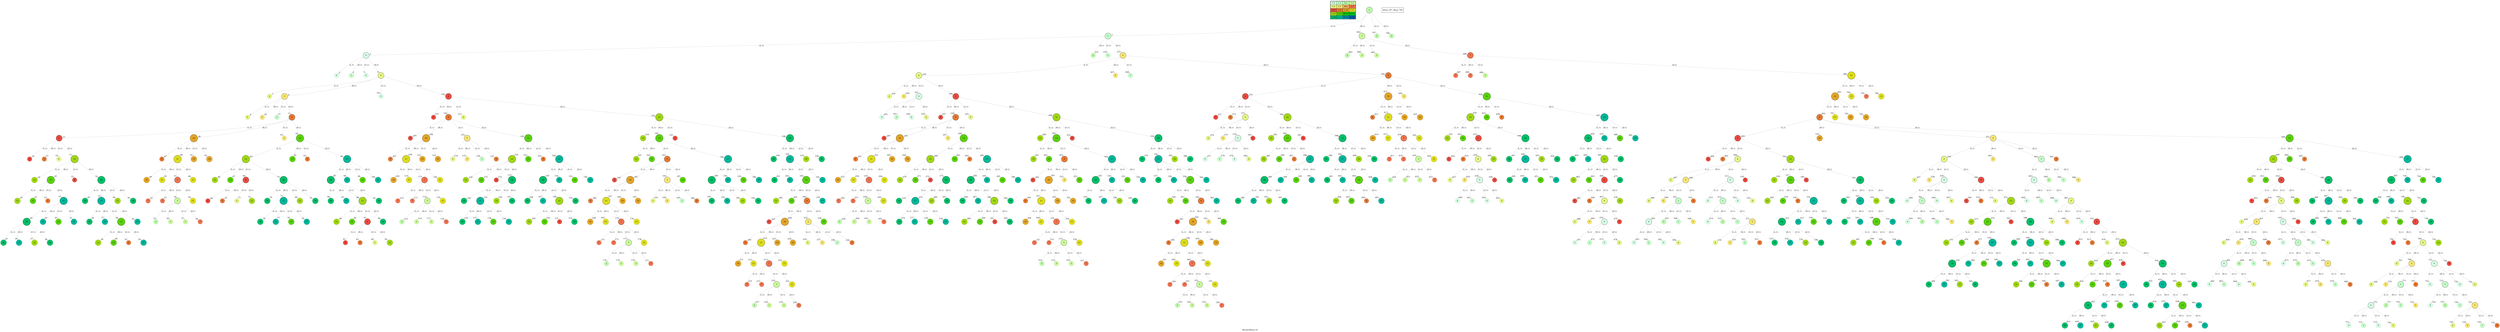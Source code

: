 digraph BlockedMaze { label="BlockedMaze-v0" nodesep=1 ranksep="1.2" node [shape=circle] edge [arrowsize=0.7] 
subgraph MAP {label=Map;map [shape=plaintext label=<<table border="1" cellpadding="5" cellspacing="0" cellborder="1"><tr><td bgcolor="0.39803922 0.15947579 0.99679532 1.        ">C:0</td><td bgcolor="0.35098039 0.23194764 0.99315867 1.        ">C:1</td><td bgcolor="0.29607843 0.31486959 0.98720184 1.        ">S:2</td><td bgcolor="0.24901961 0.38410575 0.98063477 1.        ">C:3</td></tr><tr><td bgcolor="0.19411765 0.46220388 0.97128103 1.        ">C:4</td><td bgcolor="0.14705882 0.52643216 0.96182564 1.        ">C:5</td><td bgcolor="0.09215686 0.59770746 0.94913494 1.        ">W:6</td><td bgcolor="0.0372549  0.66454018 0.93467977 1.        ">C:7</td></tr><tr><td bgcolor="0.00980392 0.71791192 0.92090552 1.        ">C:8</td><td bgcolor="0.06470588 0.77520398 0.9032472  1.        ">C:9</td><td bgcolor="0.11176471 0.81974048 0.88677369 1.        ">C:10</td><td bgcolor="0.16666667 0.8660254  0.8660254  1.        ">C:11</td></tr><tr><td bgcolor="0.21372549 0.9005867  0.84695821 1.        ">C:12</td><td bgcolor="0.26862745 0.93467977 0.82325295 1.        ">C:13</td><td bgcolor="0.32352941 0.96182564 0.79801723 1.        ">W:14</td><td bgcolor="0.37058824 0.97940977 0.77520398 1.        ">W:15</td></tr><tr><td bgcolor="0.4254902  0.99315867 0.74725253 1.        ">C:16</td><td bgcolor="0.47254902 0.99907048 0.72218645 1.        ">C:17</td><td bgcolor="0.52745098 0.99907048 0.69169844 1.        ">W:18</td><td bgcolor="0.5745098  0.99315867 0.66454018 1.        ">G:19</td></tr></table>>]} 
"0_2" [label=2 style=filled color=grey fillcolor="0.29607843 0.31486959 0.98720184 1.        " ];  
"0_2" [label=" 2 " style=filled color=black fillcolor="0.29607843 0.31486959 0.98720184 1.        " ];  "0_2.1-0" [label=1 style=filled color=grey fillcolor="0.35098039 0.23194764 0.99315867 1.        " ];   "0_2" -> "0_2.1-0" [label="(L,1)" headlabel=" 1 " color=grey ]; 
"0_2.1-0" [label=" 1 " style=filled color=black fillcolor="0.35098039 0.23194764 0.99315867 1.        " ];  "0_2.1.0-0" [label=0 style=filled color=grey fillcolor="0.39803922 0.15947579 0.99679532 1.        " ];   "0_2.1-0" -> "0_2.1.0-0" [label="(L,1)" headlabel=" 2 " color=grey ]; 
"0_2.1.0-0" [label=" 0 " style=filled color=black fillcolor="0.39803922 0.15947579 0.99679532 1.        " ];  "0_2.1.0.0-0" [label=0 style=filled color=grey fillcolor="0.39803922 0.15947579 0.99679532 1.        " ];   "0_2.1.0-0" -> "0_2.1.0.0-0" [label="(L,1)" headlabel=" 3 " color=grey ]; 
"0_2.1.0.1-1" [label=1 style=filled color=grey fillcolor="0.35098039 0.23194764 0.99315867 1.        " ];   "0_2.1.0-0" -> "0_2.1.0.1-1" [label="(R,1)" headlabel=" 4 " color=grey ]; 
"0_2.1.0.0-2" [label=0 style=filled color=grey fillcolor="0.39803922 0.15947579 0.99679532 1.        " ];   "0_2.1.0-0" -> "0_2.1.0.0-2" [label="(U,1)" headlabel=" 5 " color=grey ]; 
"0_2.1.0.4-3" [label=4 style=filled color=grey fillcolor="0.19411765 0.46220388 0.97128103 1.        " ];   "0_2.1.0-0" -> "0_2.1.0.4-3" [label="(D,1)" headlabel=" 6 " color=grey ]; 
"0_2.1.0.4-3" [label=" 4 " style=filled color=black fillcolor="0.19411765 0.46220388 0.97128103 1.        " ];  "0_2.1.0.4.4-0" [label=4 style=filled color=grey fillcolor="0.19411765 0.46220388 0.97128103 1.        " ];   "0_2.1.0.4-3" -> "0_2.1.0.4.4-0" [label="(L,1)" headlabel=" 7 " color=grey ]; 
"0_2.1.0.4.5-1" [label=5 style=filled color=grey fillcolor="0.14705882 0.52643216 0.96182564 1.        " ];   "0_2.1.0.4-3" -> "0_2.1.0.4.5-1" [label="(R,1)" headlabel=" 8 " color=grey ]; 
"0_2.1.0.4.5-1" [label=" 5 " style=filled color=black fillcolor="0.14705882 0.52643216 0.96182564 1.        " ];  "0_2.1.0.4.5.4-0" [label=4 style=filled color=grey fillcolor="0.19411765 0.46220388 0.97128103 1.        " ];   "0_2.1.0.4.5-1" -> "0_2.1.0.4.5.4-0" [label="(L,1)" headlabel=" 9 " color=grey ]; 
"0_2.1.0.4.5.5-1" [label=5 style=filled color=grey fillcolor="0.14705882 0.52643216 0.96182564 1.        " ];   "0_2.1.0.4.5-1" -> "0_2.1.0.4.5.5-1" [label="(R,1)" headlabel=" 10 " color=grey ]; 
"0_2.1.0.4.5.1-2" [label=1 style=filled color=grey fillcolor="0.35098039 0.23194764 0.99315867 1.        " ];   "0_2.1.0.4.5-1" -> "0_2.1.0.4.5.1-2" [label="(U,1)" headlabel=" 11 " color=grey ]; 
"0_2.1.0.4.5.9-3" [label=9 style=filled color=grey fillcolor="0.06470588 0.77520398 0.9032472  1.        " ];   "0_2.1.0.4.5-1" -> "0_2.1.0.4.5.9-3" [label="(D,1)" headlabel=" 12 " color=grey ]; 
"0_2.1.0.4.5.9-3" [label=" 9 " style=filled color=black fillcolor="0.06470588 0.77520398 0.9032472  1.        " ];  "0_2.1.0.4.5.9.8-0" [label=8 style=filled color=grey fillcolor="0.00980392 0.71791192 0.92090552 1.        " ];   "0_2.1.0.4.5.9-3" -> "0_2.1.0.4.5.9.8-0" [label="(L,1)" headlabel=" 13 " color=grey ]; 
"0_2.1.0.4.5.9.8-0" [label=" 8 " style=filled color=black fillcolor="0.00980392 0.71791192 0.92090552 1.        " ];  "0_2.1.0.4.5.9.8.8-0" [label=8 style=filled color=grey fillcolor="0.00980392 0.71791192 0.92090552 1.        " ];   "0_2.1.0.4.5.9.8-0" -> "0_2.1.0.4.5.9.8.8-0" [label="(L,1)" headlabel=" 14 " color=grey ]; 
"0_2.1.0.4.5.9.8.9-1" [label=9 style=filled color=grey fillcolor="0.06470588 0.77520398 0.9032472  1.        " ];   "0_2.1.0.4.5.9.8-0" -> "0_2.1.0.4.5.9.8.9-1" [label="(R,1)" headlabel=" 15 " color=grey ]; 
"0_2.1.0.4.5.9.8.4-2" [label=4 style=filled color=grey fillcolor="0.19411765 0.46220388 0.97128103 1.        " ];   "0_2.1.0.4.5.9.8-0" -> "0_2.1.0.4.5.9.8.4-2" [label="(U,1)" headlabel=" 16 " color=grey ]; 
"0_2.1.0.4.5.9.8.12-3" [label=12 style=filled color=grey fillcolor="0.21372549 0.9005867  0.84695821 1.        " ];   "0_2.1.0.4.5.9.8-0" -> "0_2.1.0.4.5.9.8.12-3" [label="(D,1)" headlabel=" 17 " color=grey ]; 
"0_2.1.0.4.5.9.8.12-3" [label=" 12 " style=filled color=black fillcolor="0.21372549 0.9005867  0.84695821 1.        " ];  "0_2.1.0.4.5.9.8.12.12-0" [label=12 style=filled color=grey fillcolor="0.21372549 0.9005867  0.84695821 1.        " ];   "0_2.1.0.4.5.9.8.12-3" -> "0_2.1.0.4.5.9.8.12.12-0" [label="(L,1)" headlabel=" 18 " color=grey ]; 
"0_2.1.0.4.5.9.8.12.13-1" [label=13 style=filled color=grey fillcolor="0.26862745 0.93467977 0.82325295 1.        " ];   "0_2.1.0.4.5.9.8.12-3" -> "0_2.1.0.4.5.9.8.12.13-1" [label="(R,1)" headlabel=" 19 " color=grey ]; 
"0_2.1.0.4.5.9.8.12.13-1" [label=" 13 " style=filled color=black fillcolor="0.26862745 0.93467977 0.82325295 1.        " ];  "0_2.1.0.4.5.9.8.12.13.12-0" [label=12 style=filled color=grey fillcolor="0.21372549 0.9005867  0.84695821 1.        " ];   "0_2.1.0.4.5.9.8.12.13-1" -> "0_2.1.0.4.5.9.8.12.13.12-0" [label="(L,1)" headlabel=" 20 " color=grey ]; 
"0_2.1.0.4.5.9.8.12.13.13-1" [label=13 style=filled color=grey fillcolor="0.26862745 0.93467977 0.82325295 1.        " ];   "0_2.1.0.4.5.9.8.12.13-1" -> "0_2.1.0.4.5.9.8.12.13.13-1" [label="(R,1)" headlabel=" 21 " color=grey ]; 
"0_2.1.0.4.5.9.8.12.13.9-2" [label=9 style=filled color=grey fillcolor="0.06470588 0.77520398 0.9032472  1.        " ];   "0_2.1.0.4.5.9.8.12.13-1" -> "0_2.1.0.4.5.9.8.12.13.9-2" [label="(U,1)" headlabel=" 22 " color=grey ]; 
"0_2.1.0.4.5.9.8.12.13.17-3" [label=17 style=filled color=grey fillcolor="0.47254902 0.99907048 0.72218645 1.        " ];   "0_2.1.0.4.5.9.8.12.13-1" -> "0_2.1.0.4.5.9.8.12.13.17-3" [label="(D,1)" headlabel=" 23 " color=grey ]; 
"0_2.1.0.4.5.9.8.12.13.17-3" [label=" 17 " style=filled color=black fillcolor="0.47254902 0.99907048 0.72218645 1.        " ];  "0_2.1.0.4.5.9.8.12.13.17.16-0" [label=16 style=filled color=grey fillcolor="0.4254902  0.99315867 0.74725253 1.        " ];   "0_2.1.0.4.5.9.8.12.13.17-3" -> "0_2.1.0.4.5.9.8.12.13.17.16-0" [label="(L,1)" headlabel=" 24 " color=grey ]; 
"0_2.1.0.4.5.9.8.12.13.17.16-0" [label=" 16 " style=filled color=black fillcolor="0.4254902  0.99315867 0.74725253 1.        " ];  "0_2.1.0.4.5.9.8.12.13.17.16.16-0" [label=16 style=filled color=grey fillcolor="0.4254902  0.99315867 0.74725253 1.        " ];   "0_2.1.0.4.5.9.8.12.13.17.16-0" -> "0_2.1.0.4.5.9.8.12.13.17.16.16-0" [label="(L,1)" headlabel=" 25 " color=grey ]; 
"0_2.1.0.4.5.9.8.12.13.17.16.17-1" [label=17 style=filled color=grey fillcolor="0.47254902 0.99907048 0.72218645 1.        " ];   "0_2.1.0.4.5.9.8.12.13.17.16-0" -> "0_2.1.0.4.5.9.8.12.13.17.16.17-1" [label="(R,1)" headlabel=" 26 " color=grey ]; 
"0_2.1.0.4.5.9.8.12.13.17.16.12-2" [label=12 style=filled color=grey fillcolor="0.21372549 0.9005867  0.84695821 1.        " ];   "0_2.1.0.4.5.9.8.12.13.17.16-0" -> "0_2.1.0.4.5.9.8.12.13.17.16.12-2" [label="(U,1)" headlabel=" 27 " color=grey ]; 
"0_2.1.0.4.5.9.8.12.13.17.16.16-3" [label=16 style=filled color=grey fillcolor="0.4254902  0.99315867 0.74725253 1.        " ];   "0_2.1.0.4.5.9.8.12.13.17.16-0" -> "0_2.1.0.4.5.9.8.12.13.17.16.16-3" [label="(D,1)" headlabel=" 28 " color=grey ]; 
"0_2.1.0.4.5.9.8.12.13.17.17-1" [label=17 style=filled color=grey fillcolor="0.47254902 0.99907048 0.72218645 1.        " ];   "0_2.1.0.4.5.9.8.12.13.17-3" -> "0_2.1.0.4.5.9.8.12.13.17.17-1" [label="(R,1)" headlabel=" 29 " color=grey ]; 
"0_2.1.0.4.5.9.8.12.13.17.13-2" [label=13 style=filled color=grey fillcolor="0.26862745 0.93467977 0.82325295 1.        " ];   "0_2.1.0.4.5.9.8.12.13.17-3" -> "0_2.1.0.4.5.9.8.12.13.17.13-2" [label="(U,1)" headlabel=" 30 " color=grey ]; 
"0_2.1.0.4.5.9.8.12.13.17.17-3" [label=17 style=filled color=grey fillcolor="0.47254902 0.99907048 0.72218645 1.        " ];   "0_2.1.0.4.5.9.8.12.13.17-3" -> "0_2.1.0.4.5.9.8.12.13.17.17-3" [label="(D,1)" headlabel=" 31 " color=grey ]; 
"0_2.1.0.4.5.9.8.12.8-2" [label=8 style=filled color=grey fillcolor="0.00980392 0.71791192 0.92090552 1.        " ];   "0_2.1.0.4.5.9.8.12-3" -> "0_2.1.0.4.5.9.8.12.8-2" [label="(U,1)" headlabel=" 32 " color=grey ]; 
"0_2.1.0.4.5.9.8.12.16-3" [label=16 style=filled color=grey fillcolor="0.4254902  0.99315867 0.74725253 1.        " ];   "0_2.1.0.4.5.9.8.12-3" -> "0_2.1.0.4.5.9.8.12.16-3" [label="(D,1)" headlabel=" 33 " color=grey ]; 
"0_2.1.0.4.5.9.8.12.16-3" [label=" 16 " style=filled color=black fillcolor="0.4254902  0.99315867 0.74725253 1.        " ];  "0_2.1.0.4.5.9.8.12.16.16-0" [label=16 style=filled color=grey fillcolor="0.4254902  0.99315867 0.74725253 1.        " ];   "0_2.1.0.4.5.9.8.12.16-3" -> "0_2.1.0.4.5.9.8.12.16.16-0" [label="(L,1)" headlabel=" 34 " color=grey ]; 
"0_2.1.0.4.5.9.8.12.16.17-1" [label=17 style=filled color=grey fillcolor="0.47254902 0.99907048 0.72218645 1.        " ];   "0_2.1.0.4.5.9.8.12.16-3" -> "0_2.1.0.4.5.9.8.12.16.17-1" [label="(R,1)" headlabel=" 35 " color=grey ]; 
"0_2.1.0.4.5.9.8.12.16.17-1" [label=" 17 " style=filled color=black fillcolor="0.47254902 0.99907048 0.72218645 1.        " ];  "0_2.1.0.4.5.9.8.12.16.17.16-0" [label=16 style=filled color=grey fillcolor="0.4254902  0.99315867 0.74725253 1.        " ];   "0_2.1.0.4.5.9.8.12.16.17-1" -> "0_2.1.0.4.5.9.8.12.16.17.16-0" [label="(L,1)" headlabel=" 36 " color=grey ]; 
"0_2.1.0.4.5.9.8.12.16.17.17-1" [label=17 style=filled color=grey fillcolor="0.47254902 0.99907048 0.72218645 1.        " ];   "0_2.1.0.4.5.9.8.12.16.17-1" -> "0_2.1.0.4.5.9.8.12.16.17.17-1" [label="(R,1)" headlabel=" 37 " color=grey ]; 
"0_2.1.0.4.5.9.8.12.16.17.13-2" [label=13 style=filled color=grey fillcolor="0.26862745 0.93467977 0.82325295 1.        " ];   "0_2.1.0.4.5.9.8.12.16.17-1" -> "0_2.1.0.4.5.9.8.12.16.17.13-2" [label="(U,1)" headlabel=" 38 " color=grey ]; 
"0_2.1.0.4.5.9.8.12.16.17.13-2" [label=" 13 " style=filled color=black fillcolor="0.26862745 0.93467977 0.82325295 1.        " ];  "0_2.1.0.4.5.9.8.12.16.17.13.12-0" [label=12 style=filled color=grey fillcolor="0.21372549 0.9005867  0.84695821 1.        " ];   "0_2.1.0.4.5.9.8.12.16.17.13-2" -> "0_2.1.0.4.5.9.8.12.16.17.13.12-0" [label="(L,1)" headlabel=" 39 " color=grey ]; 
"0_2.1.0.4.5.9.8.12.16.17.13.13-1" [label=13 style=filled color=grey fillcolor="0.26862745 0.93467977 0.82325295 1.        " ];   "0_2.1.0.4.5.9.8.12.16.17.13-2" -> "0_2.1.0.4.5.9.8.12.16.17.13.13-1" [label="(R,1)" headlabel=" 40 " color=grey ]; 
"0_2.1.0.4.5.9.8.12.16.17.13.9-2" [label=9 style=filled color=grey fillcolor="0.06470588 0.77520398 0.9032472  1.        " ];   "0_2.1.0.4.5.9.8.12.16.17.13-2" -> "0_2.1.0.4.5.9.8.12.16.17.13.9-2" [label="(U,1)" headlabel=" 41 " color=grey ]; 
"0_2.1.0.4.5.9.8.12.16.17.13.17-3" [label=17 style=filled color=grey fillcolor="0.47254902 0.99907048 0.72218645 1.        " ];   "0_2.1.0.4.5.9.8.12.16.17.13-2" -> "0_2.1.0.4.5.9.8.12.16.17.13.17-3" [label="(D,1)" headlabel=" 42 " color=grey ]; 
"0_2.1.0.4.5.9.8.12.16.17.17-3" [label=17 style=filled color=grey fillcolor="0.47254902 0.99907048 0.72218645 1.        " ];   "0_2.1.0.4.5.9.8.12.16.17-1" -> "0_2.1.0.4.5.9.8.12.16.17.17-3" [label="(D,1)" headlabel=" 43 " color=grey ]; 
"0_2.1.0.4.5.9.8.12.16.12-2" [label=12 style=filled color=grey fillcolor="0.21372549 0.9005867  0.84695821 1.        " ];   "0_2.1.0.4.5.9.8.12.16-3" -> "0_2.1.0.4.5.9.8.12.16.12-2" [label="(U,1)" headlabel=" 44 " color=grey ]; 
"0_2.1.0.4.5.9.8.12.16.16-3" [label=16 style=filled color=grey fillcolor="0.4254902  0.99315867 0.74725253 1.        " ];   "0_2.1.0.4.5.9.8.12.16-3" -> "0_2.1.0.4.5.9.8.12.16.16-3" [label="(D,1)" headlabel=" 45 " color=grey ]; 
"0_2.1.0.4.5.9.10-1" [label=10 style=filled color=grey fillcolor="0.11176471 0.81974048 0.88677369 1.        " ];   "0_2.1.0.4.5.9-3" -> "0_2.1.0.4.5.9.10-1" [label="(R,1)" headlabel=" 46 " color=grey ]; 
"0_2.1.0.4.5.9.10-1" [label=" 10 " style=filled color=black fillcolor="0.11176471 0.81974048 0.88677369 1.        " ];  "0_2.1.0.4.5.9.10.9-0" [label=9 style=filled color=grey fillcolor="0.06470588 0.77520398 0.9032472  1.        " ];   "0_2.1.0.4.5.9.10-1" -> "0_2.1.0.4.5.9.10.9-0" [label="(L,1)" headlabel=" 47 " color=grey ]; 
"0_2.1.0.4.5.9.10.11-1" [label=11 style=filled color=grey fillcolor="0.16666667 0.8660254  0.8660254  1.        " ];   "0_2.1.0.4.5.9.10-1" -> "0_2.1.0.4.5.9.10.11-1" [label="(R,1)" headlabel=" 48 " color=grey ]; 
"0_2.1.0.4.5.9.10.11-1" [label=" 11 " style=filled color=black fillcolor="0.16666667 0.8660254  0.8660254  1.        " ];  "0_2.1.0.4.5.9.10.11.10-0" [label=10 style=filled color=grey fillcolor="0.11176471 0.81974048 0.88677369 1.        " ];   "0_2.1.0.4.5.9.10.11-1" -> "0_2.1.0.4.5.9.10.11.10-0" [label="(L,1)" headlabel=" 49 " color=grey ]; 
"0_2.1.0.4.5.9.10.11.11-1" [label=11 style=filled color=grey fillcolor="0.16666667 0.8660254  0.8660254  1.        " ];   "0_2.1.0.4.5.9.10.11-1" -> "0_2.1.0.4.5.9.10.11.11-1" [label="(R,1)" headlabel=" 50 " color=grey ]; 
"0_2.1.0.4.5.9.10.11.7-2" [label=7 style=filled color=grey fillcolor="0.0372549  0.66454018 0.93467977 1.        " ];   "0_2.1.0.4.5.9.10.11-1" -> "0_2.1.0.4.5.9.10.11.7-2" [label="(U,1)" headlabel=" 51 " color=grey ]; 
"0_2.1.0.4.5.9.10.11.7-2" [label=" 7 " style=filled color=black fillcolor="0.0372549  0.66454018 0.93467977 1.        " ];  "0_2.1.0.4.5.9.10.11.7.7-0" [label=7 style=filled color=grey fillcolor="0.0372549  0.66454018 0.93467977 1.        " ];   "0_2.1.0.4.5.9.10.11.7-2" -> "0_2.1.0.4.5.9.10.11.7.7-0" [label="(L,1)" headlabel=" 52 " color=grey ]; 
"0_2.1.0.4.5.9.10.11.7.7-1" [label=7 style=filled color=grey fillcolor="0.0372549  0.66454018 0.93467977 1.        " ];   "0_2.1.0.4.5.9.10.11.7-2" -> "0_2.1.0.4.5.9.10.11.7.7-1" [label="(R,1)" headlabel=" 53 " color=grey ]; 
"0_2.1.0.4.5.9.10.11.7.3-2" [label=3 style=filled color=grey fillcolor="0.24901961 0.38410575 0.98063477 1.        " ];   "0_2.1.0.4.5.9.10.11.7-2" -> "0_2.1.0.4.5.9.10.11.7.3-2" [label="(U,1)" headlabel=" 54 " color=grey ]; 
"0_2.1.0.4.5.9.10.11.7.3-2" [label=" 3 " style=filled color=black fillcolor="0.24901961 0.38410575 0.98063477 1.        " ];  "0_2.1.0.4.5.9.10.11.7.3.2-0" [label=2 style=filled color=grey fillcolor="0.29607843 0.31486959 0.98720184 1.        " ];   "0_2.1.0.4.5.9.10.11.7.3-2" -> "0_2.1.0.4.5.9.10.11.7.3.2-0" [label="(L,1)" headlabel=" 55 " color=grey ]; 
"0_2.1.0.4.5.9.10.11.7.3.3-1" [label=3 style=filled color=grey fillcolor="0.24901961 0.38410575 0.98063477 1.        " ];   "0_2.1.0.4.5.9.10.11.7.3-2" -> "0_2.1.0.4.5.9.10.11.7.3.3-1" [label="(R,1)" headlabel=" 56 " color=grey ]; 
"0_2.1.0.4.5.9.10.11.7.3.3-2" [label=3 style=filled color=grey fillcolor="0.24901961 0.38410575 0.98063477 1.        " ];   "0_2.1.0.4.5.9.10.11.7.3-2" -> "0_2.1.0.4.5.9.10.11.7.3.3-2" [label="(U,1)" headlabel=" 57 " color=grey ]; 
"0_2.1.0.4.5.9.10.11.7.3.7-3" [label=7 style=filled color=grey fillcolor="0.0372549  0.66454018 0.93467977 1.        " ];   "0_2.1.0.4.5.9.10.11.7.3-2" -> "0_2.1.0.4.5.9.10.11.7.3.7-3" [label="(D,1)" headlabel=" 58 " color=grey ]; 
"0_2.1.0.4.5.9.10.11.7.11-3" [label=11 style=filled color=grey fillcolor="0.16666667 0.8660254  0.8660254  1.        " ];   "0_2.1.0.4.5.9.10.11.7-2" -> "0_2.1.0.4.5.9.10.11.7.11-3" [label="(D,1)" headlabel=" 59 " color=grey ]; 
"0_2.1.0.4.5.9.10.11.11-3" [label=11 style=filled color=grey fillcolor="0.16666667 0.8660254  0.8660254  1.        " ];   "0_2.1.0.4.5.9.10.11-1" -> "0_2.1.0.4.5.9.10.11.11-3" [label="(D,1)" headlabel=" 60 " color=grey ]; 
"0_2.1.0.4.5.9.10.10-2" [label=10 style=filled color=grey fillcolor="0.11176471 0.81974048 0.88677369 1.        " ];   "0_2.1.0.4.5.9.10-1" -> "0_2.1.0.4.5.9.10.10-2" [label="(U,1)" headlabel=" 61 " color=grey ]; 
"0_2.1.0.4.5.9.10.10-3" [label=10 style=filled color=grey fillcolor="0.11176471 0.81974048 0.88677369 1.        " ];   "0_2.1.0.4.5.9.10-1" -> "0_2.1.0.4.5.9.10.10-3" [label="(D,1)" headlabel=" 62 " color=grey ]; 
"0_2.1.0.4.5.9.5-2" [label=5 style=filled color=grey fillcolor="0.14705882 0.52643216 0.96182564 1.        " ];   "0_2.1.0.4.5.9-3" -> "0_2.1.0.4.5.9.5-2" [label="(U,1)" headlabel=" 63 " color=grey ]; 
"0_2.1.0.4.5.9.13-3" [label=13 style=filled color=grey fillcolor="0.26862745 0.93467977 0.82325295 1.        " ];   "0_2.1.0.4.5.9-3" -> "0_2.1.0.4.5.9.13-3" [label="(D,1)" headlabel=" 64 " color=grey ]; 
"0_2.1.0.4.5.9.13-3" [label=" 13 " style=filled color=black fillcolor="0.26862745 0.93467977 0.82325295 1.        " ];  "0_2.1.0.4.5.9.13.12-0" [label=12 style=filled color=grey fillcolor="0.21372549 0.9005867  0.84695821 1.        " ];   "0_2.1.0.4.5.9.13-3" -> "0_2.1.0.4.5.9.13.12-0" [label="(L,1)" headlabel=" 65 " color=grey ]; 
"0_2.1.0.4.5.9.13.12-0" [label=" 12 " style=filled color=black fillcolor="0.21372549 0.9005867  0.84695821 1.        " ];  "0_2.1.0.4.5.9.13.12.12-0" [label=12 style=filled color=grey fillcolor="0.21372549 0.9005867  0.84695821 1.        " ];   "0_2.1.0.4.5.9.13.12-0" -> "0_2.1.0.4.5.9.13.12.12-0" [label="(L,1)" headlabel=" 66 " color=grey ]; 
"0_2.1.0.4.5.9.13.12.13-1" [label=13 style=filled color=grey fillcolor="0.26862745 0.93467977 0.82325295 1.        " ];   "0_2.1.0.4.5.9.13.12-0" -> "0_2.1.0.4.5.9.13.12.13-1" [label="(R,1)" headlabel=" 67 " color=grey ]; 
"0_2.1.0.4.5.9.13.12.8-2" [label=8 style=filled color=grey fillcolor="0.00980392 0.71791192 0.92090552 1.        " ];   "0_2.1.0.4.5.9.13.12-0" -> "0_2.1.0.4.5.9.13.12.8-2" [label="(U,1)" headlabel=" 68 " color=grey ]; 
"0_2.1.0.4.5.9.13.12.8-2" [label=" 8 " style=filled color=black fillcolor="0.00980392 0.71791192 0.92090552 1.        " ];  "0_2.1.0.4.5.9.13.12.8.8-0" [label=8 style=filled color=grey fillcolor="0.00980392 0.71791192 0.92090552 1.        " ];   "0_2.1.0.4.5.9.13.12.8-2" -> "0_2.1.0.4.5.9.13.12.8.8-0" [label="(L,1)" headlabel=" 69 " color=grey ]; 
"0_2.1.0.4.5.9.13.12.8.9-1" [label=9 style=filled color=grey fillcolor="0.06470588 0.77520398 0.9032472  1.        " ];   "0_2.1.0.4.5.9.13.12.8-2" -> "0_2.1.0.4.5.9.13.12.8.9-1" [label="(R,1)" headlabel=" 70 " color=grey ]; 
"0_2.1.0.4.5.9.13.12.8.4-2" [label=4 style=filled color=grey fillcolor="0.19411765 0.46220388 0.97128103 1.        " ];   "0_2.1.0.4.5.9.13.12.8-2" -> "0_2.1.0.4.5.9.13.12.8.4-2" [label="(U,1)" headlabel=" 71 " color=grey ]; 
"0_2.1.0.4.5.9.13.12.8.12-3" [label=12 style=filled color=grey fillcolor="0.21372549 0.9005867  0.84695821 1.        " ];   "0_2.1.0.4.5.9.13.12.8-2" -> "0_2.1.0.4.5.9.13.12.8.12-3" [label="(D,1)" headlabel=" 72 " color=grey ]; 
"0_2.1.0.4.5.9.13.12.16-3" [label=16 style=filled color=grey fillcolor="0.4254902  0.99315867 0.74725253 1.        " ];   "0_2.1.0.4.5.9.13.12-0" -> "0_2.1.0.4.5.9.13.12.16-3" [label="(D,1)" headlabel=" 73 " color=grey ]; 
"0_2.1.0.4.5.9.13.12.16-3" [label=" 16 " style=filled color=black fillcolor="0.4254902  0.99315867 0.74725253 1.        " ];  "0_2.1.0.4.5.9.13.12.16.16-0" [label=16 style=filled color=grey fillcolor="0.4254902  0.99315867 0.74725253 1.        " ];   "0_2.1.0.4.5.9.13.12.16-3" -> "0_2.1.0.4.5.9.13.12.16.16-0" [label="(L,1)" headlabel=" 74 " color=grey ]; 
"0_2.1.0.4.5.9.13.12.16.17-1" [label=17 style=filled color=grey fillcolor="0.47254902 0.99907048 0.72218645 1.        " ];   "0_2.1.0.4.5.9.13.12.16-3" -> "0_2.1.0.4.5.9.13.12.16.17-1" [label="(R,1)" headlabel=" 75 " color=grey ]; 
"0_2.1.0.4.5.9.13.12.16.17-1" [label=" 17 " style=filled color=black fillcolor="0.47254902 0.99907048 0.72218645 1.        " ];  "0_2.1.0.4.5.9.13.12.16.17.16-0" [label=16 style=filled color=grey fillcolor="0.4254902  0.99315867 0.74725253 1.        " ];   "0_2.1.0.4.5.9.13.12.16.17-1" -> "0_2.1.0.4.5.9.13.12.16.17.16-0" [label="(L,1)" headlabel=" 76 " color=grey ]; 
"0_2.1.0.4.5.9.13.12.16.17.17-1" [label=17 style=filled color=grey fillcolor="0.47254902 0.99907048 0.72218645 1.        " ];   "0_2.1.0.4.5.9.13.12.16.17-1" -> "0_2.1.0.4.5.9.13.12.16.17.17-1" [label="(R,1)" headlabel=" 77 " color=grey ]; 
"0_2.1.0.4.5.9.13.12.16.17.13-2" [label=13 style=filled color=grey fillcolor="0.26862745 0.93467977 0.82325295 1.        " ];   "0_2.1.0.4.5.9.13.12.16.17-1" -> "0_2.1.0.4.5.9.13.12.16.17.13-2" [label="(U,1)" headlabel=" 78 " color=grey ]; 
"0_2.1.0.4.5.9.13.12.16.17.17-3" [label=17 style=filled color=grey fillcolor="0.47254902 0.99907048 0.72218645 1.        " ];   "0_2.1.0.4.5.9.13.12.16.17-1" -> "0_2.1.0.4.5.9.13.12.16.17.17-3" [label="(D,1)" headlabel=" 79 " color=grey ]; 
"0_2.1.0.4.5.9.13.12.16.12-2" [label=12 style=filled color=grey fillcolor="0.21372549 0.9005867  0.84695821 1.        " ];   "0_2.1.0.4.5.9.13.12.16-3" -> "0_2.1.0.4.5.9.13.12.16.12-2" [label="(U,1)" headlabel=" 80 " color=grey ]; 
"0_2.1.0.4.5.9.13.12.16.16-3" [label=16 style=filled color=grey fillcolor="0.4254902  0.99315867 0.74725253 1.        " ];   "0_2.1.0.4.5.9.13.12.16-3" -> "0_2.1.0.4.5.9.13.12.16.16-3" [label="(D,1)" headlabel=" 81 " color=grey ]; 
"0_2.1.0.4.5.9.13.13-1" [label=13 style=filled color=grey fillcolor="0.26862745 0.93467977 0.82325295 1.        " ];   "0_2.1.0.4.5.9.13-3" -> "0_2.1.0.4.5.9.13.13-1" [label="(R,1)" headlabel=" 82 " color=grey ]; 
"0_2.1.0.4.5.9.13.9-2" [label=9 style=filled color=grey fillcolor="0.06470588 0.77520398 0.9032472  1.        " ];   "0_2.1.0.4.5.9.13-3" -> "0_2.1.0.4.5.9.13.9-2" [label="(U,1)" headlabel=" 83 " color=grey ]; 
"0_2.1.0.4.5.9.13.17-3" [label=17 style=filled color=grey fillcolor="0.47254902 0.99907048 0.72218645 1.        " ];   "0_2.1.0.4.5.9.13-3" -> "0_2.1.0.4.5.9.13.17-3" [label="(D,1)" headlabel=" 84 " color=grey ]; 
"0_2.1.0.4.5.9.13.17-3" [label=" 17 " style=filled color=black fillcolor="0.47254902 0.99907048 0.72218645 1.        " ];  "0_2.1.0.4.5.9.13.17.16-0" [label=16 style=filled color=grey fillcolor="0.4254902  0.99315867 0.74725253 1.        " ];   "0_2.1.0.4.5.9.13.17-3" -> "0_2.1.0.4.5.9.13.17.16-0" [label="(L,1)" headlabel=" 85 " color=grey ]; 
"0_2.1.0.4.5.9.13.17.16-0" [label=" 16 " style=filled color=black fillcolor="0.4254902  0.99315867 0.74725253 1.        " ];  "0_2.1.0.4.5.9.13.17.16.16-0" [label=16 style=filled color=grey fillcolor="0.4254902  0.99315867 0.74725253 1.        " ];   "0_2.1.0.4.5.9.13.17.16-0" -> "0_2.1.0.4.5.9.13.17.16.16-0" [label="(L,1)" headlabel=" 86 " color=grey ]; 
"0_2.1.0.4.5.9.13.17.16.17-1" [label=17 style=filled color=grey fillcolor="0.47254902 0.99907048 0.72218645 1.        " ];   "0_2.1.0.4.5.9.13.17.16-0" -> "0_2.1.0.4.5.9.13.17.16.17-1" [label="(R,1)" headlabel=" 87 " color=grey ]; 
"0_2.1.0.4.5.9.13.17.16.12-2" [label=12 style=filled color=grey fillcolor="0.21372549 0.9005867  0.84695821 1.        " ];   "0_2.1.0.4.5.9.13.17.16-0" -> "0_2.1.0.4.5.9.13.17.16.12-2" [label="(U,1)" headlabel=" 88 " color=grey ]; 
"0_2.1.0.4.5.9.13.17.16.12-2" [label=" 12 " style=filled color=black fillcolor="0.21372549 0.9005867  0.84695821 1.        " ];  "0_2.1.0.4.5.9.13.17.16.12.12-0" [label=12 style=filled color=grey fillcolor="0.21372549 0.9005867  0.84695821 1.        " ];   "0_2.1.0.4.5.9.13.17.16.12-2" -> "0_2.1.0.4.5.9.13.17.16.12.12-0" [label="(L,1)" headlabel=" 89 " color=grey ]; 
"0_2.1.0.4.5.9.13.17.16.12.13-1" [label=13 style=filled color=grey fillcolor="0.26862745 0.93467977 0.82325295 1.        " ];   "0_2.1.0.4.5.9.13.17.16.12-2" -> "0_2.1.0.4.5.9.13.17.16.12.13-1" [label="(R,1)" headlabel=" 90 " color=grey ]; 
"0_2.1.0.4.5.9.13.17.16.12.8-2" [label=8 style=filled color=grey fillcolor="0.00980392 0.71791192 0.92090552 1.        " ];   "0_2.1.0.4.5.9.13.17.16.12-2" -> "0_2.1.0.4.5.9.13.17.16.12.8-2" [label="(U,1)" headlabel=" 91 " color=grey ]; 
"0_2.1.0.4.5.9.13.17.16.12.8-2" [label=" 8 " style=filled color=black fillcolor="0.00980392 0.71791192 0.92090552 1.        " ];  "0_2.1.0.4.5.9.13.17.16.12.8.8-0" [label=8 style=filled color=grey fillcolor="0.00980392 0.71791192 0.92090552 1.        " ];   "0_2.1.0.4.5.9.13.17.16.12.8-2" -> "0_2.1.0.4.5.9.13.17.16.12.8.8-0" [label="(L,1)" headlabel=" 92 " color=grey ]; 
"0_2.1.0.4.5.9.13.17.16.12.8.9-1" [label=9 style=filled color=grey fillcolor="0.06470588 0.77520398 0.9032472  1.        " ];   "0_2.1.0.4.5.9.13.17.16.12.8-2" -> "0_2.1.0.4.5.9.13.17.16.12.8.9-1" [label="(R,1)" headlabel=" 93 " color=grey ]; 
"0_2.1.0.4.5.9.13.17.16.12.8.4-2" [label=4 style=filled color=grey fillcolor="0.19411765 0.46220388 0.97128103 1.        " ];   "0_2.1.0.4.5.9.13.17.16.12.8-2" -> "0_2.1.0.4.5.9.13.17.16.12.8.4-2" [label="(U,1)" headlabel=" 94 " color=grey ]; 
"0_2.1.0.4.5.9.13.17.16.12.8.12-3" [label=12 style=filled color=grey fillcolor="0.21372549 0.9005867  0.84695821 1.        " ];   "0_2.1.0.4.5.9.13.17.16.12.8-2" -> "0_2.1.0.4.5.9.13.17.16.12.8.12-3" [label="(D,1)" headlabel=" 95 " color=grey ]; 
"0_2.1.0.4.5.9.13.17.16.12.16-3" [label=16 style=filled color=grey fillcolor="0.4254902  0.99315867 0.74725253 1.        " ];   "0_2.1.0.4.5.9.13.17.16.12-2" -> "0_2.1.0.4.5.9.13.17.16.12.16-3" [label="(D,1)" headlabel=" 96 " color=grey ]; 
"0_2.1.0.4.5.9.13.17.16.16-3" [label=16 style=filled color=grey fillcolor="0.4254902  0.99315867 0.74725253 1.        " ];   "0_2.1.0.4.5.9.13.17.16-0" -> "0_2.1.0.4.5.9.13.17.16.16-3" [label="(D,1)" headlabel=" 97 " color=grey ]; 
"0_2.1.0.4.5.9.13.17.17-1" [label=17 style=filled color=grey fillcolor="0.47254902 0.99907048 0.72218645 1.        " ];   "0_2.1.0.4.5.9.13.17-3" -> "0_2.1.0.4.5.9.13.17.17-1" [label="(R,1)" headlabel=" 98 " color=grey ]; 
"0_2.1.0.4.5.9.13.17.13-2" [label=13 style=filled color=grey fillcolor="0.26862745 0.93467977 0.82325295 1.        " ];   "0_2.1.0.4.5.9.13.17-3" -> "0_2.1.0.4.5.9.13.17.13-2" [label="(U,1)" headlabel=" 99 " color=grey ]; 
"0_2.1.0.4.5.9.13.17.17-3" [label=17 style=filled color=grey fillcolor="0.47254902 0.99907048 0.72218645 1.        " ];   "0_2.1.0.4.5.9.13.17-3" -> "0_2.1.0.4.5.9.13.17.17-3" [label="(D,1)" headlabel=" 100 " color=grey ]; 
"0_2.1.0.4.0-2" [label=0 style=filled color=grey fillcolor="0.39803922 0.15947579 0.99679532 1.        " ];   "0_2.1.0.4-3" -> "0_2.1.0.4.0-2" [label="(U,1)" headlabel=" 101 " color=grey ]; 
"0_2.1.0.4.8-3" [label=8 style=filled color=grey fillcolor="0.00980392 0.71791192 0.92090552 1.        " ];   "0_2.1.0.4-3" -> "0_2.1.0.4.8-3" [label="(D,1)" headlabel=" 102 " color=grey ]; 
"0_2.1.0.4.8-3" [label=" 8 " style=filled color=black fillcolor="0.00980392 0.71791192 0.92090552 1.        " ];  "0_2.1.0.4.8.8-0" [label=8 style=filled color=grey fillcolor="0.00980392 0.71791192 0.92090552 1.        " ];   "0_2.1.0.4.8-3" -> "0_2.1.0.4.8.8-0" [label="(L,1)" headlabel=" 103 " color=grey ]; 
"0_2.1.0.4.8.9-1" [label=9 style=filled color=grey fillcolor="0.06470588 0.77520398 0.9032472  1.        " ];   "0_2.1.0.4.8-3" -> "0_2.1.0.4.8.9-1" [label="(R,1)" headlabel=" 104 " color=grey ]; 
"0_2.1.0.4.8.9-1" [label=" 9 " style=filled color=black fillcolor="0.06470588 0.77520398 0.9032472  1.        " ];  "0_2.1.0.4.8.9.8-0" [label=8 style=filled color=grey fillcolor="0.00980392 0.71791192 0.92090552 1.        " ];   "0_2.1.0.4.8.9-1" -> "0_2.1.0.4.8.9.8-0" [label="(L,1)" headlabel=" 105 " color=grey ]; 
"0_2.1.0.4.8.9.10-1" [label=10 style=filled color=grey fillcolor="0.11176471 0.81974048 0.88677369 1.        " ];   "0_2.1.0.4.8.9-1" -> "0_2.1.0.4.8.9.10-1" [label="(R,1)" headlabel=" 106 " color=grey ]; 
"0_2.1.0.4.8.9.10-1" [label=" 10 " style=filled color=black fillcolor="0.11176471 0.81974048 0.88677369 1.        " ];  "0_2.1.0.4.8.9.10.9-0" [label=9 style=filled color=grey fillcolor="0.06470588 0.77520398 0.9032472  1.        " ];   "0_2.1.0.4.8.9.10-1" -> "0_2.1.0.4.8.9.10.9-0" [label="(L,1)" headlabel=" 107 " color=grey ]; 
"0_2.1.0.4.8.9.10.11-1" [label=11 style=filled color=grey fillcolor="0.16666667 0.8660254  0.8660254  1.        " ];   "0_2.1.0.4.8.9.10-1" -> "0_2.1.0.4.8.9.10.11-1" [label="(R,1)" headlabel=" 108 " color=grey ]; 
"0_2.1.0.4.8.9.10.11-1" [label=" 11 " style=filled color=black fillcolor="0.16666667 0.8660254  0.8660254  1.        " ];  "0_2.1.0.4.8.9.10.11.10-0" [label=10 style=filled color=grey fillcolor="0.11176471 0.81974048 0.88677369 1.        " ];   "0_2.1.0.4.8.9.10.11-1" -> "0_2.1.0.4.8.9.10.11.10-0" [label="(L,1)" headlabel=" 109 " color=grey ]; 
"0_2.1.0.4.8.9.10.11.11-1" [label=11 style=filled color=grey fillcolor="0.16666667 0.8660254  0.8660254  1.        " ];   "0_2.1.0.4.8.9.10.11-1" -> "0_2.1.0.4.8.9.10.11.11-1" [label="(R,1)" headlabel=" 110 " color=grey ]; 
"0_2.1.0.4.8.9.10.11.7-2" [label=7 style=filled color=grey fillcolor="0.0372549  0.66454018 0.93467977 1.        " ];   "0_2.1.0.4.8.9.10.11-1" -> "0_2.1.0.4.8.9.10.11.7-2" [label="(U,1)" headlabel=" 111 " color=grey ]; 
"0_2.1.0.4.8.9.10.11.7-2" [label=" 7 " style=filled color=black fillcolor="0.0372549  0.66454018 0.93467977 1.        " ];  "0_2.1.0.4.8.9.10.11.7.7-0" [label=7 style=filled color=grey fillcolor="0.0372549  0.66454018 0.93467977 1.        " ];   "0_2.1.0.4.8.9.10.11.7-2" -> "0_2.1.0.4.8.9.10.11.7.7-0" [label="(L,1)" headlabel=" 112 " color=grey ]; 
"0_2.1.0.4.8.9.10.11.7.7-1" [label=7 style=filled color=grey fillcolor="0.0372549  0.66454018 0.93467977 1.        " ];   "0_2.1.0.4.8.9.10.11.7-2" -> "0_2.1.0.4.8.9.10.11.7.7-1" [label="(R,1)" headlabel=" 113 " color=grey ]; 
"0_2.1.0.4.8.9.10.11.7.3-2" [label=3 style=filled color=grey fillcolor="0.24901961 0.38410575 0.98063477 1.        " ];   "0_2.1.0.4.8.9.10.11.7-2" -> "0_2.1.0.4.8.9.10.11.7.3-2" [label="(U,1)" headlabel=" 114 " color=grey ]; 
"0_2.1.0.4.8.9.10.11.7.3-2" [label=" 3 " style=filled color=black fillcolor="0.24901961 0.38410575 0.98063477 1.        " ];  "0_2.1.0.4.8.9.10.11.7.3.2-0" [label=2 style=filled color=grey fillcolor="0.29607843 0.31486959 0.98720184 1.        " ];   "0_2.1.0.4.8.9.10.11.7.3-2" -> "0_2.1.0.4.8.9.10.11.7.3.2-0" [label="(L,1)" headlabel=" 115 " color=grey ]; 
"0_2.1.0.4.8.9.10.11.7.3.3-1" [label=3 style=filled color=grey fillcolor="0.24901961 0.38410575 0.98063477 1.        " ];   "0_2.1.0.4.8.9.10.11.7.3-2" -> "0_2.1.0.4.8.9.10.11.7.3.3-1" [label="(R,1)" headlabel=" 116 " color=grey ]; 
"0_2.1.0.4.8.9.10.11.7.3.3-2" [label=3 style=filled color=grey fillcolor="0.24901961 0.38410575 0.98063477 1.        " ];   "0_2.1.0.4.8.9.10.11.7.3-2" -> "0_2.1.0.4.8.9.10.11.7.3.3-2" [label="(U,1)" headlabel=" 117 " color=grey ]; 
"0_2.1.0.4.8.9.10.11.7.3.7-3" [label=7 style=filled color=grey fillcolor="0.0372549  0.66454018 0.93467977 1.        " ];   "0_2.1.0.4.8.9.10.11.7.3-2" -> "0_2.1.0.4.8.9.10.11.7.3.7-3" [label="(D,1)" headlabel=" 118 " color=grey ]; 
"0_2.1.0.4.8.9.10.11.7.11-3" [label=11 style=filled color=grey fillcolor="0.16666667 0.8660254  0.8660254  1.        " ];   "0_2.1.0.4.8.9.10.11.7-2" -> "0_2.1.0.4.8.9.10.11.7.11-3" [label="(D,1)" headlabel=" 119 " color=grey ]; 
"0_2.1.0.4.8.9.10.11.11-3" [label=11 style=filled color=grey fillcolor="0.16666667 0.8660254  0.8660254  1.        " ];   "0_2.1.0.4.8.9.10.11-1" -> "0_2.1.0.4.8.9.10.11.11-3" [label="(D,1)" headlabel=" 120 " color=grey ]; 
"0_2.1.0.4.8.9.10.10-2" [label=10 style=filled color=grey fillcolor="0.11176471 0.81974048 0.88677369 1.        " ];   "0_2.1.0.4.8.9.10-1" -> "0_2.1.0.4.8.9.10.10-2" [label="(U,1)" headlabel=" 121 " color=grey ]; 
"0_2.1.0.4.8.9.10.10-3" [label=10 style=filled color=grey fillcolor="0.11176471 0.81974048 0.88677369 1.        " ];   "0_2.1.0.4.8.9.10-1" -> "0_2.1.0.4.8.9.10.10-3" [label="(D,1)" headlabel=" 122 " color=grey ]; 
"0_2.1.0.4.8.9.5-2" [label=5 style=filled color=grey fillcolor="0.14705882 0.52643216 0.96182564 1.        " ];   "0_2.1.0.4.8.9-1" -> "0_2.1.0.4.8.9.5-2" [label="(U,1)" headlabel=" 123 " color=grey ]; 
"0_2.1.0.4.8.9.5-2" [label=" 5 " style=filled color=black fillcolor="0.14705882 0.52643216 0.96182564 1.        " ];  "0_2.1.0.4.8.9.5.4-0" [label=4 style=filled color=grey fillcolor="0.19411765 0.46220388 0.97128103 1.        " ];   "0_2.1.0.4.8.9.5-2" -> "0_2.1.0.4.8.9.5.4-0" [label="(L,1)" headlabel=" 124 " color=grey ]; 
"0_2.1.0.4.8.9.5.5-1" [label=5 style=filled color=grey fillcolor="0.14705882 0.52643216 0.96182564 1.        " ];   "0_2.1.0.4.8.9.5-2" -> "0_2.1.0.4.8.9.5.5-1" [label="(R,1)" headlabel=" 125 " color=grey ]; 
"0_2.1.0.4.8.9.5.1-2" [label=1 style=filled color=grey fillcolor="0.35098039 0.23194764 0.99315867 1.        " ];   "0_2.1.0.4.8.9.5-2" -> "0_2.1.0.4.8.9.5.1-2" [label="(U,1)" headlabel=" 126 " color=grey ]; 
"0_2.1.0.4.8.9.5.9-3" [label=9 style=filled color=grey fillcolor="0.06470588 0.77520398 0.9032472  1.        " ];   "0_2.1.0.4.8.9.5-2" -> "0_2.1.0.4.8.9.5.9-3" [label="(D,1)" headlabel=" 127 " color=grey ]; 
"0_2.1.0.4.8.9.13-3" [label=13 style=filled color=grey fillcolor="0.26862745 0.93467977 0.82325295 1.        " ];   "0_2.1.0.4.8.9-1" -> "0_2.1.0.4.8.9.13-3" [label="(D,1)" headlabel=" 128 " color=grey ]; 
"0_2.1.0.4.8.9.13-3" [label=" 13 " style=filled color=black fillcolor="0.26862745 0.93467977 0.82325295 1.        " ];  "0_2.1.0.4.8.9.13.12-0" [label=12 style=filled color=grey fillcolor="0.21372549 0.9005867  0.84695821 1.        " ];   "0_2.1.0.4.8.9.13-3" -> "0_2.1.0.4.8.9.13.12-0" [label="(L,1)" headlabel=" 129 " color=grey ]; 
"0_2.1.0.4.8.9.13.12-0" [label=" 12 " style=filled color=black fillcolor="0.21372549 0.9005867  0.84695821 1.        " ];  "0_2.1.0.4.8.9.13.12.12-0" [label=12 style=filled color=grey fillcolor="0.21372549 0.9005867  0.84695821 1.        " ];   "0_2.1.0.4.8.9.13.12-0" -> "0_2.1.0.4.8.9.13.12.12-0" [label="(L,1)" headlabel=" 130 " color=grey ]; 
"0_2.1.0.4.8.9.13.12.13-1" [label=13 style=filled color=grey fillcolor="0.26862745 0.93467977 0.82325295 1.        " ];   "0_2.1.0.4.8.9.13.12-0" -> "0_2.1.0.4.8.9.13.12.13-1" [label="(R,1)" headlabel=" 131 " color=grey ]; 
"0_2.1.0.4.8.9.13.12.8-2" [label=8 style=filled color=grey fillcolor="0.00980392 0.71791192 0.92090552 1.        " ];   "0_2.1.0.4.8.9.13.12-0" -> "0_2.1.0.4.8.9.13.12.8-2" [label="(U,1)" headlabel=" 132 " color=grey ]; 
"0_2.1.0.4.8.9.13.12.16-3" [label=16 style=filled color=grey fillcolor="0.4254902  0.99315867 0.74725253 1.        " ];   "0_2.1.0.4.8.9.13.12-0" -> "0_2.1.0.4.8.9.13.12.16-3" [label="(D,1)" headlabel=" 133 " color=grey ]; 
"0_2.1.0.4.8.9.13.12.16-3" [label=" 16 " style=filled color=black fillcolor="0.4254902  0.99315867 0.74725253 1.        " ];  "0_2.1.0.4.8.9.13.12.16.16-0" [label=16 style=filled color=grey fillcolor="0.4254902  0.99315867 0.74725253 1.        " ];   "0_2.1.0.4.8.9.13.12.16-3" -> "0_2.1.0.4.8.9.13.12.16.16-0" [label="(L,1)" headlabel=" 134 " color=grey ]; 
"0_2.1.0.4.8.9.13.12.16.17-1" [label=17 style=filled color=grey fillcolor="0.47254902 0.99907048 0.72218645 1.        " ];   "0_2.1.0.4.8.9.13.12.16-3" -> "0_2.1.0.4.8.9.13.12.16.17-1" [label="(R,1)" headlabel=" 135 " color=grey ]; 
"0_2.1.0.4.8.9.13.12.16.17-1" [label=" 17 " style=filled color=black fillcolor="0.47254902 0.99907048 0.72218645 1.        " ];  "0_2.1.0.4.8.9.13.12.16.17.16-0" [label=16 style=filled color=grey fillcolor="0.4254902  0.99315867 0.74725253 1.        " ];   "0_2.1.0.4.8.9.13.12.16.17-1" -> "0_2.1.0.4.8.9.13.12.16.17.16-0" [label="(L,1)" headlabel=" 136 " color=grey ]; 
"0_2.1.0.4.8.9.13.12.16.17.17-1" [label=17 style=filled color=grey fillcolor="0.47254902 0.99907048 0.72218645 1.        " ];   "0_2.1.0.4.8.9.13.12.16.17-1" -> "0_2.1.0.4.8.9.13.12.16.17.17-1" [label="(R,1)" headlabel=" 137 " color=grey ]; 
"0_2.1.0.4.8.9.13.12.16.17.13-2" [label=13 style=filled color=grey fillcolor="0.26862745 0.93467977 0.82325295 1.        " ];   "0_2.1.0.4.8.9.13.12.16.17-1" -> "0_2.1.0.4.8.9.13.12.16.17.13-2" [label="(U,1)" headlabel=" 138 " color=grey ]; 
"0_2.1.0.4.8.9.13.12.16.17.17-3" [label=17 style=filled color=grey fillcolor="0.47254902 0.99907048 0.72218645 1.        " ];   "0_2.1.0.4.8.9.13.12.16.17-1" -> "0_2.1.0.4.8.9.13.12.16.17.17-3" [label="(D,1)" headlabel=" 139 " color=grey ]; 
"0_2.1.0.4.8.9.13.12.16.12-2" [label=12 style=filled color=grey fillcolor="0.21372549 0.9005867  0.84695821 1.        " ];   "0_2.1.0.4.8.9.13.12.16-3" -> "0_2.1.0.4.8.9.13.12.16.12-2" [label="(U,1)" headlabel=" 140 " color=grey ]; 
"0_2.1.0.4.8.9.13.12.16.16-3" [label=16 style=filled color=grey fillcolor="0.4254902  0.99315867 0.74725253 1.        " ];   "0_2.1.0.4.8.9.13.12.16-3" -> "0_2.1.0.4.8.9.13.12.16.16-3" [label="(D,1)" headlabel=" 141 " color=grey ]; 
"0_2.1.0.4.8.9.13.13-1" [label=13 style=filled color=grey fillcolor="0.26862745 0.93467977 0.82325295 1.        " ];   "0_2.1.0.4.8.9.13-3" -> "0_2.1.0.4.8.9.13.13-1" [label="(R,1)" headlabel=" 142 " color=grey ]; 
"0_2.1.0.4.8.9.13.9-2" [label=9 style=filled color=grey fillcolor="0.06470588 0.77520398 0.9032472  1.        " ];   "0_2.1.0.4.8.9.13-3" -> "0_2.1.0.4.8.9.13.9-2" [label="(U,1)" headlabel=" 143 " color=grey ]; 
"0_2.1.0.4.8.9.13.17-3" [label=17 style=filled color=grey fillcolor="0.47254902 0.99907048 0.72218645 1.        " ];   "0_2.1.0.4.8.9.13-3" -> "0_2.1.0.4.8.9.13.17-3" [label="(D,1)" headlabel=" 144 " color=grey ]; 
"0_2.1.0.4.8.9.13.17-3" [label=" 17 " style=filled color=black fillcolor="0.47254902 0.99907048 0.72218645 1.        " ];  "0_2.1.0.4.8.9.13.17.16-0" [label=16 style=filled color=grey fillcolor="0.4254902  0.99315867 0.74725253 1.        " ];   "0_2.1.0.4.8.9.13.17-3" -> "0_2.1.0.4.8.9.13.17.16-0" [label="(L,1)" headlabel=" 145 " color=grey ]; 
"0_2.1.0.4.8.9.13.17.16-0" [label=" 16 " style=filled color=black fillcolor="0.4254902  0.99315867 0.74725253 1.        " ];  "0_2.1.0.4.8.9.13.17.16.16-0" [label=16 style=filled color=grey fillcolor="0.4254902  0.99315867 0.74725253 1.        " ];   "0_2.1.0.4.8.9.13.17.16-0" -> "0_2.1.0.4.8.9.13.17.16.16-0" [label="(L,1)" headlabel=" 146 " color=grey ]; 
"0_2.1.0.4.8.9.13.17.16.17-1" [label=17 style=filled color=grey fillcolor="0.47254902 0.99907048 0.72218645 1.        " ];   "0_2.1.0.4.8.9.13.17.16-0" -> "0_2.1.0.4.8.9.13.17.16.17-1" [label="(R,1)" headlabel=" 147 " color=grey ]; 
"0_2.1.0.4.8.9.13.17.16.12-2" [label=12 style=filled color=grey fillcolor="0.21372549 0.9005867  0.84695821 1.        " ];   "0_2.1.0.4.8.9.13.17.16-0" -> "0_2.1.0.4.8.9.13.17.16.12-2" [label="(U,1)" headlabel=" 148 " color=grey ]; 
"0_2.1.0.4.8.9.13.17.16.12-2" [label=" 12 " style=filled color=black fillcolor="0.21372549 0.9005867  0.84695821 1.        " ];  "0_2.1.0.4.8.9.13.17.16.12.12-0" [label=12 style=filled color=grey fillcolor="0.21372549 0.9005867  0.84695821 1.        " ];   "0_2.1.0.4.8.9.13.17.16.12-2" -> "0_2.1.0.4.8.9.13.17.16.12.12-0" [label="(L,1)" headlabel=" 149 " color=grey ]; 
"0_2.1.0.4.8.9.13.17.16.12.13-1" [label=13 style=filled color=grey fillcolor="0.26862745 0.93467977 0.82325295 1.        " ];   "0_2.1.0.4.8.9.13.17.16.12-2" -> "0_2.1.0.4.8.9.13.17.16.12.13-1" [label="(R,1)" headlabel=" 150 " color=grey ]; 
"0_2.1.0.4.8.9.13.17.16.12.8-2" [label=8 style=filled color=grey fillcolor="0.00980392 0.71791192 0.92090552 1.        " ];   "0_2.1.0.4.8.9.13.17.16.12-2" -> "0_2.1.0.4.8.9.13.17.16.12.8-2" [label="(U,1)" headlabel=" 151 " color=grey ]; 
"0_2.1.0.4.8.9.13.17.16.12.16-3" [label=16 style=filled color=grey fillcolor="0.4254902  0.99315867 0.74725253 1.        " ];   "0_2.1.0.4.8.9.13.17.16.12-2" -> "0_2.1.0.4.8.9.13.17.16.12.16-3" [label="(D,1)" headlabel=" 152 " color=grey ]; 
"0_2.1.0.4.8.9.13.17.16.16-3" [label=16 style=filled color=grey fillcolor="0.4254902  0.99315867 0.74725253 1.        " ];   "0_2.1.0.4.8.9.13.17.16-0" -> "0_2.1.0.4.8.9.13.17.16.16-3" [label="(D,1)" headlabel=" 153 " color=grey ]; 
"0_2.1.0.4.8.9.13.17.17-1" [label=17 style=filled color=grey fillcolor="0.47254902 0.99907048 0.72218645 1.        " ];   "0_2.1.0.4.8.9.13.17-3" -> "0_2.1.0.4.8.9.13.17.17-1" [label="(R,1)" headlabel=" 154 " color=grey ]; 
"0_2.1.0.4.8.9.13.17.13-2" [label=13 style=filled color=grey fillcolor="0.26862745 0.93467977 0.82325295 1.        " ];   "0_2.1.0.4.8.9.13.17-3" -> "0_2.1.0.4.8.9.13.17.13-2" [label="(U,1)" headlabel=" 155 " color=grey ]; 
"0_2.1.0.4.8.9.13.17.17-3" [label=17 style=filled color=grey fillcolor="0.47254902 0.99907048 0.72218645 1.        " ];   "0_2.1.0.4.8.9.13.17-3" -> "0_2.1.0.4.8.9.13.17.17-3" [label="(D,1)" headlabel=" 156 " color=grey ]; 
"0_2.1.0.4.8.4-2" [label=4 style=filled color=grey fillcolor="0.19411765 0.46220388 0.97128103 1.        " ];   "0_2.1.0.4.8-3" -> "0_2.1.0.4.8.4-2" [label="(U,1)" headlabel=" 157 " color=grey ]; 
"0_2.1.0.4.8.12-3" [label=12 style=filled color=grey fillcolor="0.21372549 0.9005867  0.84695821 1.        " ];   "0_2.1.0.4.8-3" -> "0_2.1.0.4.8.12-3" [label="(D,1)" headlabel=" 158 " color=grey ]; 
"0_2.1.0.4.8.12-3" [label=" 12 " style=filled color=black fillcolor="0.21372549 0.9005867  0.84695821 1.        " ];  "0_2.1.0.4.8.12.12-0" [label=12 style=filled color=grey fillcolor="0.21372549 0.9005867  0.84695821 1.        " ];   "0_2.1.0.4.8.12-3" -> "0_2.1.0.4.8.12.12-0" [label="(L,1)" headlabel=" 159 " color=grey ]; 
"0_2.1.0.4.8.12.13-1" [label=13 style=filled color=grey fillcolor="0.26862745 0.93467977 0.82325295 1.        " ];   "0_2.1.0.4.8.12-3" -> "0_2.1.0.4.8.12.13-1" [label="(R,1)" headlabel=" 160 " color=grey ]; 
"0_2.1.0.4.8.12.13-1" [label=" 13 " style=filled color=black fillcolor="0.26862745 0.93467977 0.82325295 1.        " ];  "0_2.1.0.4.8.12.13.12-0" [label=12 style=filled color=grey fillcolor="0.21372549 0.9005867  0.84695821 1.        " ];   "0_2.1.0.4.8.12.13-1" -> "0_2.1.0.4.8.12.13.12-0" [label="(L,1)" headlabel=" 161 " color=grey ]; 
"0_2.1.0.4.8.12.13.13-1" [label=13 style=filled color=grey fillcolor="0.26862745 0.93467977 0.82325295 1.        " ];   "0_2.1.0.4.8.12.13-1" -> "0_2.1.0.4.8.12.13.13-1" [label="(R,1)" headlabel=" 162 " color=grey ]; 
"0_2.1.0.4.8.12.13.9-2" [label=9 style=filled color=grey fillcolor="0.06470588 0.77520398 0.9032472  1.        " ];   "0_2.1.0.4.8.12.13-1" -> "0_2.1.0.4.8.12.13.9-2" [label="(U,1)" headlabel=" 163 " color=grey ]; 
"0_2.1.0.4.8.12.13.9-2" [label=" 9 " style=filled color=black fillcolor="0.06470588 0.77520398 0.9032472  1.        " ];  "0_2.1.0.4.8.12.13.9.8-0" [label=8 style=filled color=grey fillcolor="0.00980392 0.71791192 0.92090552 1.        " ];   "0_2.1.0.4.8.12.13.9-2" -> "0_2.1.0.4.8.12.13.9.8-0" [label="(L,1)" headlabel=" 164 " color=grey ]; 
"0_2.1.0.4.8.12.13.9.10-1" [label=10 style=filled color=grey fillcolor="0.11176471 0.81974048 0.88677369 1.        " ];   "0_2.1.0.4.8.12.13.9-2" -> "0_2.1.0.4.8.12.13.9.10-1" [label="(R,1)" headlabel=" 165 " color=grey ]; 
"0_2.1.0.4.8.12.13.9.10-1" [label=" 10 " style=filled color=black fillcolor="0.11176471 0.81974048 0.88677369 1.        " ];  "0_2.1.0.4.8.12.13.9.10.9-0" [label=9 style=filled color=grey fillcolor="0.06470588 0.77520398 0.9032472  1.        " ];   "0_2.1.0.4.8.12.13.9.10-1" -> "0_2.1.0.4.8.12.13.9.10.9-0" [label="(L,1)" headlabel=" 166 " color=grey ]; 
"0_2.1.0.4.8.12.13.9.10.11-1" [label=11 style=filled color=grey fillcolor="0.16666667 0.8660254  0.8660254  1.        " ];   "0_2.1.0.4.8.12.13.9.10-1" -> "0_2.1.0.4.8.12.13.9.10.11-1" [label="(R,1)" headlabel=" 167 " color=grey ]; 
"0_2.1.0.4.8.12.13.9.10.11-1" [label=" 11 " style=filled color=black fillcolor="0.16666667 0.8660254  0.8660254  1.        " ];  "0_2.1.0.4.8.12.13.9.10.11.10-0" [label=10 style=filled color=grey fillcolor="0.11176471 0.81974048 0.88677369 1.        " ];   "0_2.1.0.4.8.12.13.9.10.11-1" -> "0_2.1.0.4.8.12.13.9.10.11.10-0" [label="(L,1)" headlabel=" 168 " color=grey ]; 
"0_2.1.0.4.8.12.13.9.10.11.11-1" [label=11 style=filled color=grey fillcolor="0.16666667 0.8660254  0.8660254  1.        " ];   "0_2.1.0.4.8.12.13.9.10.11-1" -> "0_2.1.0.4.8.12.13.9.10.11.11-1" [label="(R,1)" headlabel=" 169 " color=grey ]; 
"0_2.1.0.4.8.12.13.9.10.11.7-2" [label=7 style=filled color=grey fillcolor="0.0372549  0.66454018 0.93467977 1.        " ];   "0_2.1.0.4.8.12.13.9.10.11-1" -> "0_2.1.0.4.8.12.13.9.10.11.7-2" [label="(U,1)" headlabel=" 170 " color=grey ]; 
"0_2.1.0.4.8.12.13.9.10.11.7-2" [label=" 7 " style=filled color=black fillcolor="0.0372549  0.66454018 0.93467977 1.        " ];  "0_2.1.0.4.8.12.13.9.10.11.7.7-0" [label=7 style=filled color=grey fillcolor="0.0372549  0.66454018 0.93467977 1.        " ];   "0_2.1.0.4.8.12.13.9.10.11.7-2" -> "0_2.1.0.4.8.12.13.9.10.11.7.7-0" [label="(L,1)" headlabel=" 171 " color=grey ]; 
"0_2.1.0.4.8.12.13.9.10.11.7.7-1" [label=7 style=filled color=grey fillcolor="0.0372549  0.66454018 0.93467977 1.        " ];   "0_2.1.0.4.8.12.13.9.10.11.7-2" -> "0_2.1.0.4.8.12.13.9.10.11.7.7-1" [label="(R,1)" headlabel=" 172 " color=grey ]; 
"0_2.1.0.4.8.12.13.9.10.11.7.3-2" [label=3 style=filled color=grey fillcolor="0.24901961 0.38410575 0.98063477 1.        " ];   "0_2.1.0.4.8.12.13.9.10.11.7-2" -> "0_2.1.0.4.8.12.13.9.10.11.7.3-2" [label="(U,1)" headlabel=" 173 " color=grey ]; 
"0_2.1.0.4.8.12.13.9.10.11.7.3-2" [label=" 3 " style=filled color=black fillcolor="0.24901961 0.38410575 0.98063477 1.        " ];  "0_2.1.0.4.8.12.13.9.10.11.7.3.2-0" [label=2 style=filled color=grey fillcolor="0.29607843 0.31486959 0.98720184 1.        " ];   "0_2.1.0.4.8.12.13.9.10.11.7.3-2" -> "0_2.1.0.4.8.12.13.9.10.11.7.3.2-0" [label="(L,1)" headlabel=" 174 " color=grey ]; 
"0_2.1.0.4.8.12.13.9.10.11.7.3.3-1" [label=3 style=filled color=grey fillcolor="0.24901961 0.38410575 0.98063477 1.        " ];   "0_2.1.0.4.8.12.13.9.10.11.7.3-2" -> "0_2.1.0.4.8.12.13.9.10.11.7.3.3-1" [label="(R,1)" headlabel=" 175 " color=grey ]; 
"0_2.1.0.4.8.12.13.9.10.11.7.3.3-2" [label=3 style=filled color=grey fillcolor="0.24901961 0.38410575 0.98063477 1.        " ];   "0_2.1.0.4.8.12.13.9.10.11.7.3-2" -> "0_2.1.0.4.8.12.13.9.10.11.7.3.3-2" [label="(U,1)" headlabel=" 176 " color=grey ]; 
"0_2.1.0.4.8.12.13.9.10.11.7.3.7-3" [label=7 style=filled color=grey fillcolor="0.0372549  0.66454018 0.93467977 1.        " ];   "0_2.1.0.4.8.12.13.9.10.11.7.3-2" -> "0_2.1.0.4.8.12.13.9.10.11.7.3.7-3" [label="(D,1)" headlabel=" 177 " color=grey ]; 
"0_2.1.0.4.8.12.13.9.10.11.7.11-3" [label=11 style=filled color=grey fillcolor="0.16666667 0.8660254  0.8660254  1.        " ];   "0_2.1.0.4.8.12.13.9.10.11.7-2" -> "0_2.1.0.4.8.12.13.9.10.11.7.11-3" [label="(D,1)" headlabel=" 178 " color=grey ]; 
"0_2.1.0.4.8.12.13.9.10.11.11-3" [label=11 style=filled color=grey fillcolor="0.16666667 0.8660254  0.8660254  1.        " ];   "0_2.1.0.4.8.12.13.9.10.11-1" -> "0_2.1.0.4.8.12.13.9.10.11.11-3" [label="(D,1)" headlabel=" 179 " color=grey ]; 
"0_2.1.0.4.8.12.13.9.10.10-2" [label=10 style=filled color=grey fillcolor="0.11176471 0.81974048 0.88677369 1.        " ];   "0_2.1.0.4.8.12.13.9.10-1" -> "0_2.1.0.4.8.12.13.9.10.10-2" [label="(U,1)" headlabel=" 180 " color=grey ]; 
"0_2.1.0.4.8.12.13.9.10.10-3" [label=10 style=filled color=grey fillcolor="0.11176471 0.81974048 0.88677369 1.        " ];   "0_2.1.0.4.8.12.13.9.10-1" -> "0_2.1.0.4.8.12.13.9.10.10-3" [label="(D,1)" headlabel=" 181 " color=grey ]; 
"0_2.1.0.4.8.12.13.9.5-2" [label=5 style=filled color=grey fillcolor="0.14705882 0.52643216 0.96182564 1.        " ];   "0_2.1.0.4.8.12.13.9-2" -> "0_2.1.0.4.8.12.13.9.5-2" [label="(U,1)" headlabel=" 182 " color=grey ]; 
"0_2.1.0.4.8.12.13.9.5-2" [label=" 5 " style=filled color=black fillcolor="0.14705882 0.52643216 0.96182564 1.        " ];  "0_2.1.0.4.8.12.13.9.5.4-0" [label=4 style=filled color=grey fillcolor="0.19411765 0.46220388 0.97128103 1.        " ];   "0_2.1.0.4.8.12.13.9.5-2" -> "0_2.1.0.4.8.12.13.9.5.4-0" [label="(L,1)" headlabel=" 183 " color=grey ]; 
"0_2.1.0.4.8.12.13.9.5.5-1" [label=5 style=filled color=grey fillcolor="0.14705882 0.52643216 0.96182564 1.        " ];   "0_2.1.0.4.8.12.13.9.5-2" -> "0_2.1.0.4.8.12.13.9.5.5-1" [label="(R,1)" headlabel=" 184 " color=grey ]; 
"0_2.1.0.4.8.12.13.9.5.1-2" [label=1 style=filled color=grey fillcolor="0.35098039 0.23194764 0.99315867 1.        " ];   "0_2.1.0.4.8.12.13.9.5-2" -> "0_2.1.0.4.8.12.13.9.5.1-2" [label="(U,1)" headlabel=" 185 " color=grey ]; 
"0_2.1.0.4.8.12.13.9.5.9-3" [label=9 style=filled color=grey fillcolor="0.06470588 0.77520398 0.9032472  1.        " ];   "0_2.1.0.4.8.12.13.9.5-2" -> "0_2.1.0.4.8.12.13.9.5.9-3" [label="(D,1)" headlabel=" 186 " color=grey ]; 
"0_2.1.0.4.8.12.13.9.13-3" [label=13 style=filled color=grey fillcolor="0.26862745 0.93467977 0.82325295 1.        " ];   "0_2.1.0.4.8.12.13.9-2" -> "0_2.1.0.4.8.12.13.9.13-3" [label="(D,1)" headlabel=" 187 " color=grey ]; 
"0_2.1.0.4.8.12.13.17-3" [label=17 style=filled color=grey fillcolor="0.47254902 0.99907048 0.72218645 1.        " ];   "0_2.1.0.4.8.12.13-1" -> "0_2.1.0.4.8.12.13.17-3" [label="(D,1)" headlabel=" 188 " color=grey ]; 
"0_2.1.0.4.8.12.13.17-3" [label=" 17 " style=filled color=black fillcolor="0.47254902 0.99907048 0.72218645 1.        " ];  "0_2.1.0.4.8.12.13.17.16-0" [label=16 style=filled color=grey fillcolor="0.4254902  0.99315867 0.74725253 1.        " ];   "0_2.1.0.4.8.12.13.17-3" -> "0_2.1.0.4.8.12.13.17.16-0" [label="(L,1)" headlabel=" 189 " color=grey ]; 
"0_2.1.0.4.8.12.13.17.16-0" [label=" 16 " style=filled color=black fillcolor="0.4254902  0.99315867 0.74725253 1.        " ];  "0_2.1.0.4.8.12.13.17.16.16-0" [label=16 style=filled color=grey fillcolor="0.4254902  0.99315867 0.74725253 1.        " ];   "0_2.1.0.4.8.12.13.17.16-0" -> "0_2.1.0.4.8.12.13.17.16.16-0" [label="(L,1)" headlabel=" 190 " color=grey ]; 
"0_2.1.0.4.8.12.13.17.16.17-1" [label=17 style=filled color=grey fillcolor="0.47254902 0.99907048 0.72218645 1.        " ];   "0_2.1.0.4.8.12.13.17.16-0" -> "0_2.1.0.4.8.12.13.17.16.17-1" [label="(R,1)" headlabel=" 191 " color=grey ]; 
"0_2.1.0.4.8.12.13.17.16.12-2" [label=12 style=filled color=grey fillcolor="0.21372549 0.9005867  0.84695821 1.        " ];   "0_2.1.0.4.8.12.13.17.16-0" -> "0_2.1.0.4.8.12.13.17.16.12-2" [label="(U,1)" headlabel=" 192 " color=grey ]; 
"0_2.1.0.4.8.12.13.17.16.16-3" [label=16 style=filled color=grey fillcolor="0.4254902  0.99315867 0.74725253 1.        " ];   "0_2.1.0.4.8.12.13.17.16-0" -> "0_2.1.0.4.8.12.13.17.16.16-3" [label="(D,1)" headlabel=" 193 " color=grey ]; 
"0_2.1.0.4.8.12.13.17.17-1" [label=17 style=filled color=grey fillcolor="0.47254902 0.99907048 0.72218645 1.        " ];   "0_2.1.0.4.8.12.13.17-3" -> "0_2.1.0.4.8.12.13.17.17-1" [label="(R,1)" headlabel=" 194 " color=grey ]; 
"0_2.1.0.4.8.12.13.17.13-2" [label=13 style=filled color=grey fillcolor="0.26862745 0.93467977 0.82325295 1.        " ];   "0_2.1.0.4.8.12.13.17-3" -> "0_2.1.0.4.8.12.13.17.13-2" [label="(U,1)" headlabel=" 195 " color=grey ]; 
"0_2.1.0.4.8.12.13.17.17-3" [label=17 style=filled color=grey fillcolor="0.47254902 0.99907048 0.72218645 1.        " ];   "0_2.1.0.4.8.12.13.17-3" -> "0_2.1.0.4.8.12.13.17.17-3" [label="(D,1)" headlabel=" 196 " color=grey ]; 
"0_2.1.0.4.8.12.8-2" [label=8 style=filled color=grey fillcolor="0.00980392 0.71791192 0.92090552 1.        " ];   "0_2.1.0.4.8.12-3" -> "0_2.1.0.4.8.12.8-2" [label="(U,1)" headlabel=" 197 " color=grey ]; 
"0_2.1.0.4.8.12.16-3" [label=16 style=filled color=grey fillcolor="0.4254902  0.99315867 0.74725253 1.        " ];   "0_2.1.0.4.8.12-3" -> "0_2.1.0.4.8.12.16-3" [label="(D,1)" headlabel=" 198 " color=grey ]; 
"0_2.1.0.4.8.12.16-3" [label=" 16 " style=filled color=black fillcolor="0.4254902  0.99315867 0.74725253 1.        " ];  "0_2.1.0.4.8.12.16.16-0" [label=16 style=filled color=grey fillcolor="0.4254902  0.99315867 0.74725253 1.        " ];   "0_2.1.0.4.8.12.16-3" -> "0_2.1.0.4.8.12.16.16-0" [label="(L,1)" headlabel=" 199 " color=grey ]; 
"0_2.1.0.4.8.12.16.17-1" [label=17 style=filled color=grey fillcolor="0.47254902 0.99907048 0.72218645 1.        " ];   "0_2.1.0.4.8.12.16-3" -> "0_2.1.0.4.8.12.16.17-1" [label="(R,1)" headlabel=" 200 " color=grey ]; 
"0_2.1.0.4.8.12.16.17-1" [label=" 17 " style=filled color=black fillcolor="0.47254902 0.99907048 0.72218645 1.        " ];  "0_2.1.0.4.8.12.16.17.16-0" [label=16 style=filled color=grey fillcolor="0.4254902  0.99315867 0.74725253 1.        " ];   "0_2.1.0.4.8.12.16.17-1" -> "0_2.1.0.4.8.12.16.17.16-0" [label="(L,1)" headlabel=" 201 " color=grey ]; 
"0_2.1.0.4.8.12.16.17.17-1" [label=17 style=filled color=grey fillcolor="0.47254902 0.99907048 0.72218645 1.        " ];   "0_2.1.0.4.8.12.16.17-1" -> "0_2.1.0.4.8.12.16.17.17-1" [label="(R,1)" headlabel=" 202 " color=grey ]; 
"0_2.1.0.4.8.12.16.17.13-2" [label=13 style=filled color=grey fillcolor="0.26862745 0.93467977 0.82325295 1.        " ];   "0_2.1.0.4.8.12.16.17-1" -> "0_2.1.0.4.8.12.16.17.13-2" [label="(U,1)" headlabel=" 203 " color=grey ]; 
"0_2.1.0.4.8.12.16.17.13-2" [label=" 13 " style=filled color=black fillcolor="0.26862745 0.93467977 0.82325295 1.        " ];  "0_2.1.0.4.8.12.16.17.13.12-0" [label=12 style=filled color=grey fillcolor="0.21372549 0.9005867  0.84695821 1.        " ];   "0_2.1.0.4.8.12.16.17.13-2" -> "0_2.1.0.4.8.12.16.17.13.12-0" [label="(L,1)" headlabel=" 204 " color=grey ]; 
"0_2.1.0.4.8.12.16.17.13.13-1" [label=13 style=filled color=grey fillcolor="0.26862745 0.93467977 0.82325295 1.        " ];   "0_2.1.0.4.8.12.16.17.13-2" -> "0_2.1.0.4.8.12.16.17.13.13-1" [label="(R,1)" headlabel=" 205 " color=grey ]; 
"0_2.1.0.4.8.12.16.17.13.9-2" [label=9 style=filled color=grey fillcolor="0.06470588 0.77520398 0.9032472  1.        " ];   "0_2.1.0.4.8.12.16.17.13-2" -> "0_2.1.0.4.8.12.16.17.13.9-2" [label="(U,1)" headlabel=" 206 " color=grey ]; 
"0_2.1.0.4.8.12.16.17.13.9-2" [label=" 9 " style=filled color=black fillcolor="0.06470588 0.77520398 0.9032472  1.        " ];  "0_2.1.0.4.8.12.16.17.13.9.8-0" [label=8 style=filled color=grey fillcolor="0.00980392 0.71791192 0.92090552 1.        " ];   "0_2.1.0.4.8.12.16.17.13.9-2" -> "0_2.1.0.4.8.12.16.17.13.9.8-0" [label="(L,1)" headlabel=" 207 " color=grey ]; 
"0_2.1.0.4.8.12.16.17.13.9.10-1" [label=10 style=filled color=grey fillcolor="0.11176471 0.81974048 0.88677369 1.        " ];   "0_2.1.0.4.8.12.16.17.13.9-2" -> "0_2.1.0.4.8.12.16.17.13.9.10-1" [label="(R,1)" headlabel=" 208 " color=grey ]; 
"0_2.1.0.4.8.12.16.17.13.9.10-1" [label=" 10 " style=filled color=black fillcolor="0.11176471 0.81974048 0.88677369 1.        " ];  "0_2.1.0.4.8.12.16.17.13.9.10.9-0" [label=9 style=filled color=grey fillcolor="0.06470588 0.77520398 0.9032472  1.        " ];   "0_2.1.0.4.8.12.16.17.13.9.10-1" -> "0_2.1.0.4.8.12.16.17.13.9.10.9-0" [label="(L,1)" headlabel=" 209 " color=grey ]; 
"0_2.1.0.4.8.12.16.17.13.9.10.11-1" [label=11 style=filled color=grey fillcolor="0.16666667 0.8660254  0.8660254  1.        " ];   "0_2.1.0.4.8.12.16.17.13.9.10-1" -> "0_2.1.0.4.8.12.16.17.13.9.10.11-1" [label="(R,1)" headlabel=" 210 " color=grey ]; 
"0_2.1.0.4.8.12.16.17.13.9.10.11-1" [label=" 11 " style=filled color=black fillcolor="0.16666667 0.8660254  0.8660254  1.        " ];  "0_2.1.0.4.8.12.16.17.13.9.10.11.10-0" [label=10 style=filled color=grey fillcolor="0.11176471 0.81974048 0.88677369 1.        " ];   "0_2.1.0.4.8.12.16.17.13.9.10.11-1" -> "0_2.1.0.4.8.12.16.17.13.9.10.11.10-0" [label="(L,1)" headlabel=" 211 " color=grey ]; 
"0_2.1.0.4.8.12.16.17.13.9.10.11.11-1" [label=11 style=filled color=grey fillcolor="0.16666667 0.8660254  0.8660254  1.        " ];   "0_2.1.0.4.8.12.16.17.13.9.10.11-1" -> "0_2.1.0.4.8.12.16.17.13.9.10.11.11-1" [label="(R,1)" headlabel=" 212 " color=grey ]; 
"0_2.1.0.4.8.12.16.17.13.9.10.11.7-2" [label=7 style=filled color=grey fillcolor="0.0372549  0.66454018 0.93467977 1.        " ];   "0_2.1.0.4.8.12.16.17.13.9.10.11-1" -> "0_2.1.0.4.8.12.16.17.13.9.10.11.7-2" [label="(U,1)" headlabel=" 213 " color=grey ]; 
"0_2.1.0.4.8.12.16.17.13.9.10.11.7-2" [label=" 7 " style=filled color=black fillcolor="0.0372549  0.66454018 0.93467977 1.        " ];  "0_2.1.0.4.8.12.16.17.13.9.10.11.7.7-0" [label=7 style=filled color=grey fillcolor="0.0372549  0.66454018 0.93467977 1.        " ];   "0_2.1.0.4.8.12.16.17.13.9.10.11.7-2" -> "0_2.1.0.4.8.12.16.17.13.9.10.11.7.7-0" [label="(L,1)" headlabel=" 214 " color=grey ]; 
"0_2.1.0.4.8.12.16.17.13.9.10.11.7.7-1" [label=7 style=filled color=grey fillcolor="0.0372549  0.66454018 0.93467977 1.        " ];   "0_2.1.0.4.8.12.16.17.13.9.10.11.7-2" -> "0_2.1.0.4.8.12.16.17.13.9.10.11.7.7-1" [label="(R,1)" headlabel=" 215 " color=grey ]; 
"0_2.1.0.4.8.12.16.17.13.9.10.11.7.3-2" [label=3 style=filled color=grey fillcolor="0.24901961 0.38410575 0.98063477 1.        " ];   "0_2.1.0.4.8.12.16.17.13.9.10.11.7-2" -> "0_2.1.0.4.8.12.16.17.13.9.10.11.7.3-2" [label="(U,1)" headlabel=" 216 " color=grey ]; 
"0_2.1.0.4.8.12.16.17.13.9.10.11.7.3-2" [label=" 3 " style=filled color=black fillcolor="0.24901961 0.38410575 0.98063477 1.        " ];  "0_2.1.0.4.8.12.16.17.13.9.10.11.7.3.2-0" [label=2 style=filled color=grey fillcolor="0.29607843 0.31486959 0.98720184 1.        " ];   "0_2.1.0.4.8.12.16.17.13.9.10.11.7.3-2" -> "0_2.1.0.4.8.12.16.17.13.9.10.11.7.3.2-0" [label="(L,1)" headlabel=" 217 " color=grey ]; 
"0_2.1.0.4.8.12.16.17.13.9.10.11.7.3.3-1" [label=3 style=filled color=grey fillcolor="0.24901961 0.38410575 0.98063477 1.        " ];   "0_2.1.0.4.8.12.16.17.13.9.10.11.7.3-2" -> "0_2.1.0.4.8.12.16.17.13.9.10.11.7.3.3-1" [label="(R,1)" headlabel=" 218 " color=grey ]; 
"0_2.1.0.4.8.12.16.17.13.9.10.11.7.3.3-2" [label=3 style=filled color=grey fillcolor="0.24901961 0.38410575 0.98063477 1.        " ];   "0_2.1.0.4.8.12.16.17.13.9.10.11.7.3-2" -> "0_2.1.0.4.8.12.16.17.13.9.10.11.7.3.3-2" [label="(U,1)" headlabel=" 219 " color=grey ]; 
"0_2.1.0.4.8.12.16.17.13.9.10.11.7.3.7-3" [label=7 style=filled color=grey fillcolor="0.0372549  0.66454018 0.93467977 1.        " ];   "0_2.1.0.4.8.12.16.17.13.9.10.11.7.3-2" -> "0_2.1.0.4.8.12.16.17.13.9.10.11.7.3.7-3" [label="(D,1)" headlabel=" 220 " color=grey ]; 
"0_2.1.0.4.8.12.16.17.13.9.10.11.7.11-3" [label=11 style=filled color=grey fillcolor="0.16666667 0.8660254  0.8660254  1.        " ];   "0_2.1.0.4.8.12.16.17.13.9.10.11.7-2" -> "0_2.1.0.4.8.12.16.17.13.9.10.11.7.11-3" [label="(D,1)" headlabel=" 221 " color=grey ]; 
"0_2.1.0.4.8.12.16.17.13.9.10.11.11-3" [label=11 style=filled color=grey fillcolor="0.16666667 0.8660254  0.8660254  1.        " ];   "0_2.1.0.4.8.12.16.17.13.9.10.11-1" -> "0_2.1.0.4.8.12.16.17.13.9.10.11.11-3" [label="(D,1)" headlabel=" 222 " color=grey ]; 
"0_2.1.0.4.8.12.16.17.13.9.10.10-2" [label=10 style=filled color=grey fillcolor="0.11176471 0.81974048 0.88677369 1.        " ];   "0_2.1.0.4.8.12.16.17.13.9.10-1" -> "0_2.1.0.4.8.12.16.17.13.9.10.10-2" [label="(U,1)" headlabel=" 223 " color=grey ]; 
"0_2.1.0.4.8.12.16.17.13.9.10.10-3" [label=10 style=filled color=grey fillcolor="0.11176471 0.81974048 0.88677369 1.        " ];   "0_2.1.0.4.8.12.16.17.13.9.10-1" -> "0_2.1.0.4.8.12.16.17.13.9.10.10-3" [label="(D,1)" headlabel=" 224 " color=grey ]; 
"0_2.1.0.4.8.12.16.17.13.9.5-2" [label=5 style=filled color=grey fillcolor="0.14705882 0.52643216 0.96182564 1.        " ];   "0_2.1.0.4.8.12.16.17.13.9-2" -> "0_2.1.0.4.8.12.16.17.13.9.5-2" [label="(U,1)" headlabel=" 225 " color=grey ]; 
"0_2.1.0.4.8.12.16.17.13.9.5-2" [label=" 5 " style=filled color=black fillcolor="0.14705882 0.52643216 0.96182564 1.        " ];  "0_2.1.0.4.8.12.16.17.13.9.5.4-0" [label=4 style=filled color=grey fillcolor="0.19411765 0.46220388 0.97128103 1.        " ];   "0_2.1.0.4.8.12.16.17.13.9.5-2" -> "0_2.1.0.4.8.12.16.17.13.9.5.4-0" [label="(L,1)" headlabel=" 226 " color=grey ]; 
"0_2.1.0.4.8.12.16.17.13.9.5.5-1" [label=5 style=filled color=grey fillcolor="0.14705882 0.52643216 0.96182564 1.        " ];   "0_2.1.0.4.8.12.16.17.13.9.5-2" -> "0_2.1.0.4.8.12.16.17.13.9.5.5-1" [label="(R,1)" headlabel=" 227 " color=grey ]; 
"0_2.1.0.4.8.12.16.17.13.9.5.1-2" [label=1 style=filled color=grey fillcolor="0.35098039 0.23194764 0.99315867 1.        " ];   "0_2.1.0.4.8.12.16.17.13.9.5-2" -> "0_2.1.0.4.8.12.16.17.13.9.5.1-2" [label="(U,1)" headlabel=" 228 " color=grey ]; 
"0_2.1.0.4.8.12.16.17.13.9.5.9-3" [label=9 style=filled color=grey fillcolor="0.06470588 0.77520398 0.9032472  1.        " ];   "0_2.1.0.4.8.12.16.17.13.9.5-2" -> "0_2.1.0.4.8.12.16.17.13.9.5.9-3" [label="(D,1)" headlabel=" 229 " color=grey ]; 
"0_2.1.0.4.8.12.16.17.13.9.13-3" [label=13 style=filled color=grey fillcolor="0.26862745 0.93467977 0.82325295 1.        " ];   "0_2.1.0.4.8.12.16.17.13.9-2" -> "0_2.1.0.4.8.12.16.17.13.9.13-3" [label="(D,1)" headlabel=" 230 " color=grey ]; 
"0_2.1.0.4.8.12.16.17.13.17-3" [label=17 style=filled color=grey fillcolor="0.47254902 0.99907048 0.72218645 1.        " ];   "0_2.1.0.4.8.12.16.17.13-2" -> "0_2.1.0.4.8.12.16.17.13.17-3" [label="(D,1)" headlabel=" 231 " color=grey ]; 
"0_2.1.0.4.8.12.16.17.17-3" [label=17 style=filled color=grey fillcolor="0.47254902 0.99907048 0.72218645 1.        " ];   "0_2.1.0.4.8.12.16.17-1" -> "0_2.1.0.4.8.12.16.17.17-3" [label="(D,1)" headlabel=" 232 " color=grey ]; 
"0_2.1.0.4.8.12.16.12-2" [label=12 style=filled color=grey fillcolor="0.21372549 0.9005867  0.84695821 1.        " ];   "0_2.1.0.4.8.12.16-3" -> "0_2.1.0.4.8.12.16.12-2" [label="(U,1)" headlabel=" 233 " color=grey ]; 
"0_2.1.0.4.8.12.16.16-3" [label=16 style=filled color=grey fillcolor="0.4254902  0.99315867 0.74725253 1.        " ];   "0_2.1.0.4.8.12.16-3" -> "0_2.1.0.4.8.12.16.16-3" [label="(D,1)" headlabel=" 234 " color=grey ]; 
"0_2.1.2-1" [label=2 style=filled color=grey fillcolor="0.29607843 0.31486959 0.98720184 1.        " ];   "0_2.1-0" -> "0_2.1.2-1" [label="(R,1)" headlabel=" 235 " color=grey ]; 
"0_2.1.1-2" [label=1 style=filled color=grey fillcolor="0.35098039 0.23194764 0.99315867 1.        " ];   "0_2.1-0" -> "0_2.1.1-2" [label="(U,1)" headlabel=" 236 " color=grey ]; 
"0_2.1.5-3" [label=5 style=filled color=grey fillcolor="0.14705882 0.52643216 0.96182564 1.        " ];   "0_2.1-0" -> "0_2.1.5-3" [label="(D,1)" headlabel=" 237 " color=grey ]; 
"0_2.1.5-3" [label=" 5 " style=filled color=black fillcolor="0.14705882 0.52643216 0.96182564 1.        " ];  "0_2.1.5.4-0" [label=4 style=filled color=grey fillcolor="0.19411765 0.46220388 0.97128103 1.        " ];   "0_2.1.5-3" -> "0_2.1.5.4-0" [label="(L,1)" headlabel=" 238 " color=grey ]; 
"0_2.1.5.4-0" [label=" 4 " style=filled color=black fillcolor="0.19411765 0.46220388 0.97128103 1.        " ];  "0_2.1.5.4.4-0" [label=4 style=filled color=grey fillcolor="0.19411765 0.46220388 0.97128103 1.        " ];   "0_2.1.5.4-0" -> "0_2.1.5.4.4-0" [label="(L,1)" headlabel=" 239 " color=grey ]; 
"0_2.1.5.4.5-1" [label=5 style=filled color=grey fillcolor="0.14705882 0.52643216 0.96182564 1.        " ];   "0_2.1.5.4-0" -> "0_2.1.5.4.5-1" [label="(R,1)" headlabel=" 240 " color=grey ]; 
"0_2.1.5.4.0-2" [label=0 style=filled color=grey fillcolor="0.39803922 0.15947579 0.99679532 1.        " ];   "0_2.1.5.4-0" -> "0_2.1.5.4.0-2" [label="(U,1)" headlabel=" 241 " color=grey ]; 
"0_2.1.5.4.0-2" [label=" 0 " style=filled color=black fillcolor="0.39803922 0.15947579 0.99679532 1.        " ];  "0_2.1.5.4.0.0-0" [label=0 style=filled color=grey fillcolor="0.39803922 0.15947579 0.99679532 1.        " ];   "0_2.1.5.4.0-2" -> "0_2.1.5.4.0.0-0" [label="(L,1)" headlabel=" 242 " color=grey ]; 
"0_2.1.5.4.0.1-1" [label=1 style=filled color=grey fillcolor="0.35098039 0.23194764 0.99315867 1.        " ];   "0_2.1.5.4.0-2" -> "0_2.1.5.4.0.1-1" [label="(R,1)" headlabel=" 243 " color=grey ]; 
"0_2.1.5.4.0.0-2" [label=0 style=filled color=grey fillcolor="0.39803922 0.15947579 0.99679532 1.        " ];   "0_2.1.5.4.0-2" -> "0_2.1.5.4.0.0-2" [label="(U,1)" headlabel=" 244 " color=grey ]; 
"0_2.1.5.4.0.4-3" [label=4 style=filled color=grey fillcolor="0.19411765 0.46220388 0.97128103 1.        " ];   "0_2.1.5.4.0-2" -> "0_2.1.5.4.0.4-3" [label="(D,1)" headlabel=" 245 " color=grey ]; 
"0_2.1.5.4.8-3" [label=8 style=filled color=grey fillcolor="0.00980392 0.71791192 0.92090552 1.        " ];   "0_2.1.5.4-0" -> "0_2.1.5.4.8-3" [label="(D,1)" headlabel=" 246 " color=grey ]; 
"0_2.1.5.4.8-3" [label=" 8 " style=filled color=black fillcolor="0.00980392 0.71791192 0.92090552 1.        " ];  "0_2.1.5.4.8.8-0" [label=8 style=filled color=grey fillcolor="0.00980392 0.71791192 0.92090552 1.        " ];   "0_2.1.5.4.8-3" -> "0_2.1.5.4.8.8-0" [label="(L,1)" headlabel=" 247 " color=grey ]; 
"0_2.1.5.4.8.9-1" [label=9 style=filled color=grey fillcolor="0.06470588 0.77520398 0.9032472  1.        " ];   "0_2.1.5.4.8-3" -> "0_2.1.5.4.8.9-1" [label="(R,1)" headlabel=" 248 " color=grey ]; 
"0_2.1.5.4.8.9-1" [label=" 9 " style=filled color=black fillcolor="0.06470588 0.77520398 0.9032472  1.        " ];  "0_2.1.5.4.8.9.8-0" [label=8 style=filled color=grey fillcolor="0.00980392 0.71791192 0.92090552 1.        " ];   "0_2.1.5.4.8.9-1" -> "0_2.1.5.4.8.9.8-0" [label="(L,1)" headlabel=" 249 " color=grey ]; 
"0_2.1.5.4.8.9.10-1" [label=10 style=filled color=grey fillcolor="0.11176471 0.81974048 0.88677369 1.        " ];   "0_2.1.5.4.8.9-1" -> "0_2.1.5.4.8.9.10-1" [label="(R,1)" headlabel=" 250 " color=grey ]; 
"0_2.1.5.4.8.9.10-1" [label=" 10 " style=filled color=black fillcolor="0.11176471 0.81974048 0.88677369 1.        " ];  "0_2.1.5.4.8.9.10.9-0" [label=9 style=filled color=grey fillcolor="0.06470588 0.77520398 0.9032472  1.        " ];   "0_2.1.5.4.8.9.10-1" -> "0_2.1.5.4.8.9.10.9-0" [label="(L,1)" headlabel=" 251 " color=grey ]; 
"0_2.1.5.4.8.9.10.11-1" [label=11 style=filled color=grey fillcolor="0.16666667 0.8660254  0.8660254  1.        " ];   "0_2.1.5.4.8.9.10-1" -> "0_2.1.5.4.8.9.10.11-1" [label="(R,1)" headlabel=" 252 " color=grey ]; 
"0_2.1.5.4.8.9.10.11-1" [label=" 11 " style=filled color=black fillcolor="0.16666667 0.8660254  0.8660254  1.        " ];  "0_2.1.5.4.8.9.10.11.10-0" [label=10 style=filled color=grey fillcolor="0.11176471 0.81974048 0.88677369 1.        " ];   "0_2.1.5.4.8.9.10.11-1" -> "0_2.1.5.4.8.9.10.11.10-0" [label="(L,1)" headlabel=" 253 " color=grey ]; 
"0_2.1.5.4.8.9.10.11.11-1" [label=11 style=filled color=grey fillcolor="0.16666667 0.8660254  0.8660254  1.        " ];   "0_2.1.5.4.8.9.10.11-1" -> "0_2.1.5.4.8.9.10.11.11-1" [label="(R,1)" headlabel=" 254 " color=grey ]; 
"0_2.1.5.4.8.9.10.11.7-2" [label=7 style=filled color=grey fillcolor="0.0372549  0.66454018 0.93467977 1.        " ];   "0_2.1.5.4.8.9.10.11-1" -> "0_2.1.5.4.8.9.10.11.7-2" [label="(U,1)" headlabel=" 255 " color=grey ]; 
"0_2.1.5.4.8.9.10.11.7-2" [label=" 7 " style=filled color=black fillcolor="0.0372549  0.66454018 0.93467977 1.        " ];  "0_2.1.5.4.8.9.10.11.7.7-0" [label=7 style=filled color=grey fillcolor="0.0372549  0.66454018 0.93467977 1.        " ];   "0_2.1.5.4.8.9.10.11.7-2" -> "0_2.1.5.4.8.9.10.11.7.7-0" [label="(L,1)" headlabel=" 256 " color=grey ]; 
"0_2.1.5.4.8.9.10.11.7.7-1" [label=7 style=filled color=grey fillcolor="0.0372549  0.66454018 0.93467977 1.        " ];   "0_2.1.5.4.8.9.10.11.7-2" -> "0_2.1.5.4.8.9.10.11.7.7-1" [label="(R,1)" headlabel=" 257 " color=grey ]; 
"0_2.1.5.4.8.9.10.11.7.3-2" [label=3 style=filled color=grey fillcolor="0.24901961 0.38410575 0.98063477 1.        " ];   "0_2.1.5.4.8.9.10.11.7-2" -> "0_2.1.5.4.8.9.10.11.7.3-2" [label="(U,1)" headlabel=" 258 " color=grey ]; 
"0_2.1.5.4.8.9.10.11.7.3-2" [label=" 3 " style=filled color=black fillcolor="0.24901961 0.38410575 0.98063477 1.        " ];  "0_2.1.5.4.8.9.10.11.7.3.2-0" [label=2 style=filled color=grey fillcolor="0.29607843 0.31486959 0.98720184 1.        " ];   "0_2.1.5.4.8.9.10.11.7.3-2" -> "0_2.1.5.4.8.9.10.11.7.3.2-0" [label="(L,1)" headlabel=" 259 " color=grey ]; 
"0_2.1.5.4.8.9.10.11.7.3.3-1" [label=3 style=filled color=grey fillcolor="0.24901961 0.38410575 0.98063477 1.        " ];   "0_2.1.5.4.8.9.10.11.7.3-2" -> "0_2.1.5.4.8.9.10.11.7.3.3-1" [label="(R,1)" headlabel=" 260 " color=grey ]; 
"0_2.1.5.4.8.9.10.11.7.3.3-2" [label=3 style=filled color=grey fillcolor="0.24901961 0.38410575 0.98063477 1.        " ];   "0_2.1.5.4.8.9.10.11.7.3-2" -> "0_2.1.5.4.8.9.10.11.7.3.3-2" [label="(U,1)" headlabel=" 261 " color=grey ]; 
"0_2.1.5.4.8.9.10.11.7.3.7-3" [label=7 style=filled color=grey fillcolor="0.0372549  0.66454018 0.93467977 1.        " ];   "0_2.1.5.4.8.9.10.11.7.3-2" -> "0_2.1.5.4.8.9.10.11.7.3.7-3" [label="(D,1)" headlabel=" 262 " color=grey ]; 
"0_2.1.5.4.8.9.10.11.7.11-3" [label=11 style=filled color=grey fillcolor="0.16666667 0.8660254  0.8660254  1.        " ];   "0_2.1.5.4.8.9.10.11.7-2" -> "0_2.1.5.4.8.9.10.11.7.11-3" [label="(D,1)" headlabel=" 263 " color=grey ]; 
"0_2.1.5.4.8.9.10.11.11-3" [label=11 style=filled color=grey fillcolor="0.16666667 0.8660254  0.8660254  1.        " ];   "0_2.1.5.4.8.9.10.11-1" -> "0_2.1.5.4.8.9.10.11.11-3" [label="(D,1)" headlabel=" 264 " color=grey ]; 
"0_2.1.5.4.8.9.10.10-2" [label=10 style=filled color=grey fillcolor="0.11176471 0.81974048 0.88677369 1.        " ];   "0_2.1.5.4.8.9.10-1" -> "0_2.1.5.4.8.9.10.10-2" [label="(U,1)" headlabel=" 265 " color=grey ]; 
"0_2.1.5.4.8.9.10.10-3" [label=10 style=filled color=grey fillcolor="0.11176471 0.81974048 0.88677369 1.        " ];   "0_2.1.5.4.8.9.10-1" -> "0_2.1.5.4.8.9.10.10-3" [label="(D,1)" headlabel=" 266 " color=grey ]; 
"0_2.1.5.4.8.9.5-2" [label=5 style=filled color=grey fillcolor="0.14705882 0.52643216 0.96182564 1.        " ];   "0_2.1.5.4.8.9-1" -> "0_2.1.5.4.8.9.5-2" [label="(U,1)" headlabel=" 267 " color=grey ]; 
"0_2.1.5.4.8.9.13-3" [label=13 style=filled color=grey fillcolor="0.26862745 0.93467977 0.82325295 1.        " ];   "0_2.1.5.4.8.9-1" -> "0_2.1.5.4.8.9.13-3" [label="(D,1)" headlabel=" 268 " color=grey ]; 
"0_2.1.5.4.8.9.13-3" [label=" 13 " style=filled color=black fillcolor="0.26862745 0.93467977 0.82325295 1.        " ];  "0_2.1.5.4.8.9.13.12-0" [label=12 style=filled color=grey fillcolor="0.21372549 0.9005867  0.84695821 1.        " ];   "0_2.1.5.4.8.9.13-3" -> "0_2.1.5.4.8.9.13.12-0" [label="(L,1)" headlabel=" 269 " color=grey ]; 
"0_2.1.5.4.8.9.13.12-0" [label=" 12 " style=filled color=black fillcolor="0.21372549 0.9005867  0.84695821 1.        " ];  "0_2.1.5.4.8.9.13.12.12-0" [label=12 style=filled color=grey fillcolor="0.21372549 0.9005867  0.84695821 1.        " ];   "0_2.1.5.4.8.9.13.12-0" -> "0_2.1.5.4.8.9.13.12.12-0" [label="(L,1)" headlabel=" 270 " color=grey ]; 
"0_2.1.5.4.8.9.13.12.13-1" [label=13 style=filled color=grey fillcolor="0.26862745 0.93467977 0.82325295 1.        " ];   "0_2.1.5.4.8.9.13.12-0" -> "0_2.1.5.4.8.9.13.12.13-1" [label="(R,1)" headlabel=" 271 " color=grey ]; 
"0_2.1.5.4.8.9.13.12.8-2" [label=8 style=filled color=grey fillcolor="0.00980392 0.71791192 0.92090552 1.        " ];   "0_2.1.5.4.8.9.13.12-0" -> "0_2.1.5.4.8.9.13.12.8-2" [label="(U,1)" headlabel=" 272 " color=grey ]; 
"0_2.1.5.4.8.9.13.12.16-3" [label=16 style=filled color=grey fillcolor="0.4254902  0.99315867 0.74725253 1.        " ];   "0_2.1.5.4.8.9.13.12-0" -> "0_2.1.5.4.8.9.13.12.16-3" [label="(D,1)" headlabel=" 273 " color=grey ]; 
"0_2.1.5.4.8.9.13.12.16-3" [label=" 16 " style=filled color=black fillcolor="0.4254902  0.99315867 0.74725253 1.        " ];  "0_2.1.5.4.8.9.13.12.16.16-0" [label=16 style=filled color=grey fillcolor="0.4254902  0.99315867 0.74725253 1.        " ];   "0_2.1.5.4.8.9.13.12.16-3" -> "0_2.1.5.4.8.9.13.12.16.16-0" [label="(L,1)" headlabel=" 274 " color=grey ]; 
"0_2.1.5.4.8.9.13.12.16.17-1" [label=17 style=filled color=grey fillcolor="0.47254902 0.99907048 0.72218645 1.        " ];   "0_2.1.5.4.8.9.13.12.16-3" -> "0_2.1.5.4.8.9.13.12.16.17-1" [label="(R,1)" headlabel=" 275 " color=grey ]; 
"0_2.1.5.4.8.9.13.12.16.17-1" [label=" 17 " style=filled color=black fillcolor="0.47254902 0.99907048 0.72218645 1.        " ];  "0_2.1.5.4.8.9.13.12.16.17.16-0" [label=16 style=filled color=grey fillcolor="0.4254902  0.99315867 0.74725253 1.        " ];   "0_2.1.5.4.8.9.13.12.16.17-1" -> "0_2.1.5.4.8.9.13.12.16.17.16-0" [label="(L,1)" headlabel=" 276 " color=grey ]; 
"0_2.1.5.4.8.9.13.12.16.17.17-1" [label=17 style=filled color=grey fillcolor="0.47254902 0.99907048 0.72218645 1.        " ];   "0_2.1.5.4.8.9.13.12.16.17-1" -> "0_2.1.5.4.8.9.13.12.16.17.17-1" [label="(R,1)" headlabel=" 277 " color=grey ]; 
"0_2.1.5.4.8.9.13.12.16.17.13-2" [label=13 style=filled color=grey fillcolor="0.26862745 0.93467977 0.82325295 1.        " ];   "0_2.1.5.4.8.9.13.12.16.17-1" -> "0_2.1.5.4.8.9.13.12.16.17.13-2" [label="(U,1)" headlabel=" 278 " color=grey ]; 
"0_2.1.5.4.8.9.13.12.16.17.17-3" [label=17 style=filled color=grey fillcolor="0.47254902 0.99907048 0.72218645 1.        " ];   "0_2.1.5.4.8.9.13.12.16.17-1" -> "0_2.1.5.4.8.9.13.12.16.17.17-3" [label="(D,1)" headlabel=" 279 " color=grey ]; 
"0_2.1.5.4.8.9.13.12.16.12-2" [label=12 style=filled color=grey fillcolor="0.21372549 0.9005867  0.84695821 1.        " ];   "0_2.1.5.4.8.9.13.12.16-3" -> "0_2.1.5.4.8.9.13.12.16.12-2" [label="(U,1)" headlabel=" 280 " color=grey ]; 
"0_2.1.5.4.8.9.13.12.16.16-3" [label=16 style=filled color=grey fillcolor="0.4254902  0.99315867 0.74725253 1.        " ];   "0_2.1.5.4.8.9.13.12.16-3" -> "0_2.1.5.4.8.9.13.12.16.16-3" [label="(D,1)" headlabel=" 281 " color=grey ]; 
"0_2.1.5.4.8.9.13.13-1" [label=13 style=filled color=grey fillcolor="0.26862745 0.93467977 0.82325295 1.        " ];   "0_2.1.5.4.8.9.13-3" -> "0_2.1.5.4.8.9.13.13-1" [label="(R,1)" headlabel=" 282 " color=grey ]; 
"0_2.1.5.4.8.9.13.9-2" [label=9 style=filled color=grey fillcolor="0.06470588 0.77520398 0.9032472  1.        " ];   "0_2.1.5.4.8.9.13-3" -> "0_2.1.5.4.8.9.13.9-2" [label="(U,1)" headlabel=" 283 " color=grey ]; 
"0_2.1.5.4.8.9.13.17-3" [label=17 style=filled color=grey fillcolor="0.47254902 0.99907048 0.72218645 1.        " ];   "0_2.1.5.4.8.9.13-3" -> "0_2.1.5.4.8.9.13.17-3" [label="(D,1)" headlabel=" 284 " color=grey ]; 
"0_2.1.5.4.8.9.13.17-3" [label=" 17 " style=filled color=black fillcolor="0.47254902 0.99907048 0.72218645 1.        " ];  "0_2.1.5.4.8.9.13.17.16-0" [label=16 style=filled color=grey fillcolor="0.4254902  0.99315867 0.74725253 1.        " ];   "0_2.1.5.4.8.9.13.17-3" -> "0_2.1.5.4.8.9.13.17.16-0" [label="(L,1)" headlabel=" 285 " color=grey ]; 
"0_2.1.5.4.8.9.13.17.16-0" [label=" 16 " style=filled color=black fillcolor="0.4254902  0.99315867 0.74725253 1.        " ];  "0_2.1.5.4.8.9.13.17.16.16-0" [label=16 style=filled color=grey fillcolor="0.4254902  0.99315867 0.74725253 1.        " ];   "0_2.1.5.4.8.9.13.17.16-0" -> "0_2.1.5.4.8.9.13.17.16.16-0" [label="(L,1)" headlabel=" 286 " color=grey ]; 
"0_2.1.5.4.8.9.13.17.16.17-1" [label=17 style=filled color=grey fillcolor="0.47254902 0.99907048 0.72218645 1.        " ];   "0_2.1.5.4.8.9.13.17.16-0" -> "0_2.1.5.4.8.9.13.17.16.17-1" [label="(R,1)" headlabel=" 287 " color=grey ]; 
"0_2.1.5.4.8.9.13.17.16.12-2" [label=12 style=filled color=grey fillcolor="0.21372549 0.9005867  0.84695821 1.        " ];   "0_2.1.5.4.8.9.13.17.16-0" -> "0_2.1.5.4.8.9.13.17.16.12-2" [label="(U,1)" headlabel=" 288 " color=grey ]; 
"0_2.1.5.4.8.9.13.17.16.12-2" [label=" 12 " style=filled color=black fillcolor="0.21372549 0.9005867  0.84695821 1.        " ];  "0_2.1.5.4.8.9.13.17.16.12.12-0" [label=12 style=filled color=grey fillcolor="0.21372549 0.9005867  0.84695821 1.        " ];   "0_2.1.5.4.8.9.13.17.16.12-2" -> "0_2.1.5.4.8.9.13.17.16.12.12-0" [label="(L,1)" headlabel=" 289 " color=grey ]; 
"0_2.1.5.4.8.9.13.17.16.12.13-1" [label=13 style=filled color=grey fillcolor="0.26862745 0.93467977 0.82325295 1.        " ];   "0_2.1.5.4.8.9.13.17.16.12-2" -> "0_2.1.5.4.8.9.13.17.16.12.13-1" [label="(R,1)" headlabel=" 290 " color=grey ]; 
"0_2.1.5.4.8.9.13.17.16.12.8-2" [label=8 style=filled color=grey fillcolor="0.00980392 0.71791192 0.92090552 1.        " ];   "0_2.1.5.4.8.9.13.17.16.12-2" -> "0_2.1.5.4.8.9.13.17.16.12.8-2" [label="(U,1)" headlabel=" 291 " color=grey ]; 
"0_2.1.5.4.8.9.13.17.16.12.16-3" [label=16 style=filled color=grey fillcolor="0.4254902  0.99315867 0.74725253 1.        " ];   "0_2.1.5.4.8.9.13.17.16.12-2" -> "0_2.1.5.4.8.9.13.17.16.12.16-3" [label="(D,1)" headlabel=" 292 " color=grey ]; 
"0_2.1.5.4.8.9.13.17.16.16-3" [label=16 style=filled color=grey fillcolor="0.4254902  0.99315867 0.74725253 1.        " ];   "0_2.1.5.4.8.9.13.17.16-0" -> "0_2.1.5.4.8.9.13.17.16.16-3" [label="(D,1)" headlabel=" 293 " color=grey ]; 
"0_2.1.5.4.8.9.13.17.17-1" [label=17 style=filled color=grey fillcolor="0.47254902 0.99907048 0.72218645 1.        " ];   "0_2.1.5.4.8.9.13.17-3" -> "0_2.1.5.4.8.9.13.17.17-1" [label="(R,1)" headlabel=" 294 " color=grey ]; 
"0_2.1.5.4.8.9.13.17.13-2" [label=13 style=filled color=grey fillcolor="0.26862745 0.93467977 0.82325295 1.        " ];   "0_2.1.5.4.8.9.13.17-3" -> "0_2.1.5.4.8.9.13.17.13-2" [label="(U,1)" headlabel=" 295 " color=grey ]; 
"0_2.1.5.4.8.9.13.17.17-3" [label=17 style=filled color=grey fillcolor="0.47254902 0.99907048 0.72218645 1.        " ];   "0_2.1.5.4.8.9.13.17-3" -> "0_2.1.5.4.8.9.13.17.17-3" [label="(D,1)" headlabel=" 296 " color=grey ]; 
"0_2.1.5.4.8.4-2" [label=4 style=filled color=grey fillcolor="0.19411765 0.46220388 0.97128103 1.        " ];   "0_2.1.5.4.8-3" -> "0_2.1.5.4.8.4-2" [label="(U,1)" headlabel=" 297 " color=grey ]; 
"0_2.1.5.4.8.12-3" [label=12 style=filled color=grey fillcolor="0.21372549 0.9005867  0.84695821 1.        " ];   "0_2.1.5.4.8-3" -> "0_2.1.5.4.8.12-3" [label="(D,1)" headlabel=" 298 " color=grey ]; 
"0_2.1.5.4.8.12-3" [label=" 12 " style=filled color=black fillcolor="0.21372549 0.9005867  0.84695821 1.        " ];  "0_2.1.5.4.8.12.12-0" [label=12 style=filled color=grey fillcolor="0.21372549 0.9005867  0.84695821 1.        " ];   "0_2.1.5.4.8.12-3" -> "0_2.1.5.4.8.12.12-0" [label="(L,1)" headlabel=" 299 " color=grey ]; 
"0_2.1.5.4.8.12.13-1" [label=13 style=filled color=grey fillcolor="0.26862745 0.93467977 0.82325295 1.        " ];   "0_2.1.5.4.8.12-3" -> "0_2.1.5.4.8.12.13-1" [label="(R,1)" headlabel=" 300 " color=grey ]; 
"0_2.1.5.4.8.12.13-1" [label=" 13 " style=filled color=black fillcolor="0.26862745 0.93467977 0.82325295 1.        " ];  "0_2.1.5.4.8.12.13.12-0" [label=12 style=filled color=grey fillcolor="0.21372549 0.9005867  0.84695821 1.        " ];   "0_2.1.5.4.8.12.13-1" -> "0_2.1.5.4.8.12.13.12-0" [label="(L,1)" headlabel=" 301 " color=grey ]; 
"0_2.1.5.4.8.12.13.13-1" [label=13 style=filled color=grey fillcolor="0.26862745 0.93467977 0.82325295 1.        " ];   "0_2.1.5.4.8.12.13-1" -> "0_2.1.5.4.8.12.13.13-1" [label="(R,1)" headlabel=" 302 " color=grey ]; 
"0_2.1.5.4.8.12.13.9-2" [label=9 style=filled color=grey fillcolor="0.06470588 0.77520398 0.9032472  1.        " ];   "0_2.1.5.4.8.12.13-1" -> "0_2.1.5.4.8.12.13.9-2" [label="(U,1)" headlabel=" 303 " color=grey ]; 
"0_2.1.5.4.8.12.13.9-2" [label=" 9 " style=filled color=black fillcolor="0.06470588 0.77520398 0.9032472  1.        " ];  "0_2.1.5.4.8.12.13.9.8-0" [label=8 style=filled color=grey fillcolor="0.00980392 0.71791192 0.92090552 1.        " ];   "0_2.1.5.4.8.12.13.9-2" -> "0_2.1.5.4.8.12.13.9.8-0" [label="(L,1)" headlabel=" 304 " color=grey ]; 
"0_2.1.5.4.8.12.13.9.10-1" [label=10 style=filled color=grey fillcolor="0.11176471 0.81974048 0.88677369 1.        " ];   "0_2.1.5.4.8.12.13.9-2" -> "0_2.1.5.4.8.12.13.9.10-1" [label="(R,1)" headlabel=" 305 " color=grey ]; 
"0_2.1.5.4.8.12.13.9.10-1" [label=" 10 " style=filled color=black fillcolor="0.11176471 0.81974048 0.88677369 1.        " ];  "0_2.1.5.4.8.12.13.9.10.9-0" [label=9 style=filled color=grey fillcolor="0.06470588 0.77520398 0.9032472  1.        " ];   "0_2.1.5.4.8.12.13.9.10-1" -> "0_2.1.5.4.8.12.13.9.10.9-0" [label="(L,1)" headlabel=" 306 " color=grey ]; 
"0_2.1.5.4.8.12.13.9.10.11-1" [label=11 style=filled color=grey fillcolor="0.16666667 0.8660254  0.8660254  1.        " ];   "0_2.1.5.4.8.12.13.9.10-1" -> "0_2.1.5.4.8.12.13.9.10.11-1" [label="(R,1)" headlabel=" 307 " color=grey ]; 
"0_2.1.5.4.8.12.13.9.10.11-1" [label=" 11 " style=filled color=black fillcolor="0.16666667 0.8660254  0.8660254  1.        " ];  "0_2.1.5.4.8.12.13.9.10.11.10-0" [label=10 style=filled color=grey fillcolor="0.11176471 0.81974048 0.88677369 1.        " ];   "0_2.1.5.4.8.12.13.9.10.11-1" -> "0_2.1.5.4.8.12.13.9.10.11.10-0" [label="(L,1)" headlabel=" 308 " color=grey ]; 
"0_2.1.5.4.8.12.13.9.10.11.11-1" [label=11 style=filled color=grey fillcolor="0.16666667 0.8660254  0.8660254  1.        " ];   "0_2.1.5.4.8.12.13.9.10.11-1" -> "0_2.1.5.4.8.12.13.9.10.11.11-1" [label="(R,1)" headlabel=" 309 " color=grey ]; 
"0_2.1.5.4.8.12.13.9.10.11.7-2" [label=7 style=filled color=grey fillcolor="0.0372549  0.66454018 0.93467977 1.        " ];   "0_2.1.5.4.8.12.13.9.10.11-1" -> "0_2.1.5.4.8.12.13.9.10.11.7-2" [label="(U,1)" headlabel=" 310 " color=grey ]; 
"0_2.1.5.4.8.12.13.9.10.11.7-2" [label=" 7 " style=filled color=black fillcolor="0.0372549  0.66454018 0.93467977 1.        " ];  "0_2.1.5.4.8.12.13.9.10.11.7.7-0" [label=7 style=filled color=grey fillcolor="0.0372549  0.66454018 0.93467977 1.        " ];   "0_2.1.5.4.8.12.13.9.10.11.7-2" -> "0_2.1.5.4.8.12.13.9.10.11.7.7-0" [label="(L,1)" headlabel=" 311 " color=grey ]; 
"0_2.1.5.4.8.12.13.9.10.11.7.7-1" [label=7 style=filled color=grey fillcolor="0.0372549  0.66454018 0.93467977 1.        " ];   "0_2.1.5.4.8.12.13.9.10.11.7-2" -> "0_2.1.5.4.8.12.13.9.10.11.7.7-1" [label="(R,1)" headlabel=" 312 " color=grey ]; 
"0_2.1.5.4.8.12.13.9.10.11.7.3-2" [label=3 style=filled color=grey fillcolor="0.24901961 0.38410575 0.98063477 1.        " ];   "0_2.1.5.4.8.12.13.9.10.11.7-2" -> "0_2.1.5.4.8.12.13.9.10.11.7.3-2" [label="(U,1)" headlabel=" 313 " color=grey ]; 
"0_2.1.5.4.8.12.13.9.10.11.7.3-2" [label=" 3 " style=filled color=black fillcolor="0.24901961 0.38410575 0.98063477 1.        " ];  "0_2.1.5.4.8.12.13.9.10.11.7.3.2-0" [label=2 style=filled color=grey fillcolor="0.29607843 0.31486959 0.98720184 1.        " ];   "0_2.1.5.4.8.12.13.9.10.11.7.3-2" -> "0_2.1.5.4.8.12.13.9.10.11.7.3.2-0" [label="(L,1)" headlabel=" 314 " color=grey ]; 
"0_2.1.5.4.8.12.13.9.10.11.7.3.3-1" [label=3 style=filled color=grey fillcolor="0.24901961 0.38410575 0.98063477 1.        " ];   "0_2.1.5.4.8.12.13.9.10.11.7.3-2" -> "0_2.1.5.4.8.12.13.9.10.11.7.3.3-1" [label="(R,1)" headlabel=" 315 " color=grey ]; 
"0_2.1.5.4.8.12.13.9.10.11.7.3.3-2" [label=3 style=filled color=grey fillcolor="0.24901961 0.38410575 0.98063477 1.        " ];   "0_2.1.5.4.8.12.13.9.10.11.7.3-2" -> "0_2.1.5.4.8.12.13.9.10.11.7.3.3-2" [label="(U,1)" headlabel=" 316 " color=grey ]; 
"0_2.1.5.4.8.12.13.9.10.11.7.3.7-3" [label=7 style=filled color=grey fillcolor="0.0372549  0.66454018 0.93467977 1.        " ];   "0_2.1.5.4.8.12.13.9.10.11.7.3-2" -> "0_2.1.5.4.8.12.13.9.10.11.7.3.7-3" [label="(D,1)" headlabel=" 317 " color=grey ]; 
"0_2.1.5.4.8.12.13.9.10.11.7.11-3" [label=11 style=filled color=grey fillcolor="0.16666667 0.8660254  0.8660254  1.        " ];   "0_2.1.5.4.8.12.13.9.10.11.7-2" -> "0_2.1.5.4.8.12.13.9.10.11.7.11-3" [label="(D,1)" headlabel=" 318 " color=grey ]; 
"0_2.1.5.4.8.12.13.9.10.11.11-3" [label=11 style=filled color=grey fillcolor="0.16666667 0.8660254  0.8660254  1.        " ];   "0_2.1.5.4.8.12.13.9.10.11-1" -> "0_2.1.5.4.8.12.13.9.10.11.11-3" [label="(D,1)" headlabel=" 319 " color=grey ]; 
"0_2.1.5.4.8.12.13.9.10.10-2" [label=10 style=filled color=grey fillcolor="0.11176471 0.81974048 0.88677369 1.        " ];   "0_2.1.5.4.8.12.13.9.10-1" -> "0_2.1.5.4.8.12.13.9.10.10-2" [label="(U,1)" headlabel=" 320 " color=grey ]; 
"0_2.1.5.4.8.12.13.9.10.10-3" [label=10 style=filled color=grey fillcolor="0.11176471 0.81974048 0.88677369 1.        " ];   "0_2.1.5.4.8.12.13.9.10-1" -> "0_2.1.5.4.8.12.13.9.10.10-3" [label="(D,1)" headlabel=" 321 " color=grey ]; 
"0_2.1.5.4.8.12.13.9.5-2" [label=5 style=filled color=grey fillcolor="0.14705882 0.52643216 0.96182564 1.        " ];   "0_2.1.5.4.8.12.13.9-2" -> "0_2.1.5.4.8.12.13.9.5-2" [label="(U,1)" headlabel=" 322 " color=grey ]; 
"0_2.1.5.4.8.12.13.9.13-3" [label=13 style=filled color=grey fillcolor="0.26862745 0.93467977 0.82325295 1.        " ];   "0_2.1.5.4.8.12.13.9-2" -> "0_2.1.5.4.8.12.13.9.13-3" [label="(D,1)" headlabel=" 323 " color=grey ]; 
"0_2.1.5.4.8.12.13.17-3" [label=17 style=filled color=grey fillcolor="0.47254902 0.99907048 0.72218645 1.        " ];   "0_2.1.5.4.8.12.13-1" -> "0_2.1.5.4.8.12.13.17-3" [label="(D,1)" headlabel=" 324 " color=grey ]; 
"0_2.1.5.4.8.12.13.17-3" [label=" 17 " style=filled color=black fillcolor="0.47254902 0.99907048 0.72218645 1.        " ];  "0_2.1.5.4.8.12.13.17.16-0" [label=16 style=filled color=grey fillcolor="0.4254902  0.99315867 0.74725253 1.        " ];   "0_2.1.5.4.8.12.13.17-3" -> "0_2.1.5.4.8.12.13.17.16-0" [label="(L,1)" headlabel=" 325 " color=grey ]; 
"0_2.1.5.4.8.12.13.17.16-0" [label=" 16 " style=filled color=black fillcolor="0.4254902  0.99315867 0.74725253 1.        " ];  "0_2.1.5.4.8.12.13.17.16.16-0" [label=16 style=filled color=grey fillcolor="0.4254902  0.99315867 0.74725253 1.        " ];   "0_2.1.5.4.8.12.13.17.16-0" -> "0_2.1.5.4.8.12.13.17.16.16-0" [label="(L,1)" headlabel=" 326 " color=grey ]; 
"0_2.1.5.4.8.12.13.17.16.17-1" [label=17 style=filled color=grey fillcolor="0.47254902 0.99907048 0.72218645 1.        " ];   "0_2.1.5.4.8.12.13.17.16-0" -> "0_2.1.5.4.8.12.13.17.16.17-1" [label="(R,1)" headlabel=" 327 " color=grey ]; 
"0_2.1.5.4.8.12.13.17.16.12-2" [label=12 style=filled color=grey fillcolor="0.21372549 0.9005867  0.84695821 1.        " ];   "0_2.1.5.4.8.12.13.17.16-0" -> "0_2.1.5.4.8.12.13.17.16.12-2" [label="(U,1)" headlabel=" 328 " color=grey ]; 
"0_2.1.5.4.8.12.13.17.16.16-3" [label=16 style=filled color=grey fillcolor="0.4254902  0.99315867 0.74725253 1.        " ];   "0_2.1.5.4.8.12.13.17.16-0" -> "0_2.1.5.4.8.12.13.17.16.16-3" [label="(D,1)" headlabel=" 329 " color=grey ]; 
"0_2.1.5.4.8.12.13.17.17-1" [label=17 style=filled color=grey fillcolor="0.47254902 0.99907048 0.72218645 1.        " ];   "0_2.1.5.4.8.12.13.17-3" -> "0_2.1.5.4.8.12.13.17.17-1" [label="(R,1)" headlabel=" 330 " color=grey ]; 
"0_2.1.5.4.8.12.13.17.13-2" [label=13 style=filled color=grey fillcolor="0.26862745 0.93467977 0.82325295 1.        " ];   "0_2.1.5.4.8.12.13.17-3" -> "0_2.1.5.4.8.12.13.17.13-2" [label="(U,1)" headlabel=" 331 " color=grey ]; 
"0_2.1.5.4.8.12.13.17.17-3" [label=17 style=filled color=grey fillcolor="0.47254902 0.99907048 0.72218645 1.        " ];   "0_2.1.5.4.8.12.13.17-3" -> "0_2.1.5.4.8.12.13.17.17-3" [label="(D,1)" headlabel=" 332 " color=grey ]; 
"0_2.1.5.4.8.12.8-2" [label=8 style=filled color=grey fillcolor="0.00980392 0.71791192 0.92090552 1.        " ];   "0_2.1.5.4.8.12-3" -> "0_2.1.5.4.8.12.8-2" [label="(U,1)" headlabel=" 333 " color=grey ]; 
"0_2.1.5.4.8.12.16-3" [label=16 style=filled color=grey fillcolor="0.4254902  0.99315867 0.74725253 1.        " ];   "0_2.1.5.4.8.12-3" -> "0_2.1.5.4.8.12.16-3" [label="(D,1)" headlabel=" 334 " color=grey ]; 
"0_2.1.5.4.8.12.16-3" [label=" 16 " style=filled color=black fillcolor="0.4254902  0.99315867 0.74725253 1.        " ];  "0_2.1.5.4.8.12.16.16-0" [label=16 style=filled color=grey fillcolor="0.4254902  0.99315867 0.74725253 1.        " ];   "0_2.1.5.4.8.12.16-3" -> "0_2.1.5.4.8.12.16.16-0" [label="(L,1)" headlabel=" 335 " color=grey ]; 
"0_2.1.5.4.8.12.16.17-1" [label=17 style=filled color=grey fillcolor="0.47254902 0.99907048 0.72218645 1.        " ];   "0_2.1.5.4.8.12.16-3" -> "0_2.1.5.4.8.12.16.17-1" [label="(R,1)" headlabel=" 336 " color=grey ]; 
"0_2.1.5.4.8.12.16.17-1" [label=" 17 " style=filled color=black fillcolor="0.47254902 0.99907048 0.72218645 1.        " ];  "0_2.1.5.4.8.12.16.17.16-0" [label=16 style=filled color=grey fillcolor="0.4254902  0.99315867 0.74725253 1.        " ];   "0_2.1.5.4.8.12.16.17-1" -> "0_2.1.5.4.8.12.16.17.16-0" [label="(L,1)" headlabel=" 337 " color=grey ]; 
"0_2.1.5.4.8.12.16.17.17-1" [label=17 style=filled color=grey fillcolor="0.47254902 0.99907048 0.72218645 1.        " ];   "0_2.1.5.4.8.12.16.17-1" -> "0_2.1.5.4.8.12.16.17.17-1" [label="(R,1)" headlabel=" 338 " color=grey ]; 
"0_2.1.5.4.8.12.16.17.13-2" [label=13 style=filled color=grey fillcolor="0.26862745 0.93467977 0.82325295 1.        " ];   "0_2.1.5.4.8.12.16.17-1" -> "0_2.1.5.4.8.12.16.17.13-2" [label="(U,1)" headlabel=" 339 " color=grey ]; 
"0_2.1.5.4.8.12.16.17.13-2" [label=" 13 " style=filled color=black fillcolor="0.26862745 0.93467977 0.82325295 1.        " ];  "0_2.1.5.4.8.12.16.17.13.12-0" [label=12 style=filled color=grey fillcolor="0.21372549 0.9005867  0.84695821 1.        " ];   "0_2.1.5.4.8.12.16.17.13-2" -> "0_2.1.5.4.8.12.16.17.13.12-0" [label="(L,1)" headlabel=" 340 " color=grey ]; 
"0_2.1.5.4.8.12.16.17.13.13-1" [label=13 style=filled color=grey fillcolor="0.26862745 0.93467977 0.82325295 1.        " ];   "0_2.1.5.4.8.12.16.17.13-2" -> "0_2.1.5.4.8.12.16.17.13.13-1" [label="(R,1)" headlabel=" 341 " color=grey ]; 
"0_2.1.5.4.8.12.16.17.13.9-2" [label=9 style=filled color=grey fillcolor="0.06470588 0.77520398 0.9032472  1.        " ];   "0_2.1.5.4.8.12.16.17.13-2" -> "0_2.1.5.4.8.12.16.17.13.9-2" [label="(U,1)" headlabel=" 342 " color=grey ]; 
"0_2.1.5.4.8.12.16.17.13.9-2" [label=" 9 " style=filled color=black fillcolor="0.06470588 0.77520398 0.9032472  1.        " ];  "0_2.1.5.4.8.12.16.17.13.9.8-0" [label=8 style=filled color=grey fillcolor="0.00980392 0.71791192 0.92090552 1.        " ];   "0_2.1.5.4.8.12.16.17.13.9-2" -> "0_2.1.5.4.8.12.16.17.13.9.8-0" [label="(L,1)" headlabel=" 343 " color=grey ]; 
"0_2.1.5.4.8.12.16.17.13.9.10-1" [label=10 style=filled color=grey fillcolor="0.11176471 0.81974048 0.88677369 1.        " ];   "0_2.1.5.4.8.12.16.17.13.9-2" -> "0_2.1.5.4.8.12.16.17.13.9.10-1" [label="(R,1)" headlabel=" 344 " color=grey ]; 
"0_2.1.5.4.8.12.16.17.13.9.10-1" [label=" 10 " style=filled color=black fillcolor="0.11176471 0.81974048 0.88677369 1.        " ];  "0_2.1.5.4.8.12.16.17.13.9.10.9-0" [label=9 style=filled color=grey fillcolor="0.06470588 0.77520398 0.9032472  1.        " ];   "0_2.1.5.4.8.12.16.17.13.9.10-1" -> "0_2.1.5.4.8.12.16.17.13.9.10.9-0" [label="(L,1)" headlabel=" 345 " color=grey ]; 
"0_2.1.5.4.8.12.16.17.13.9.10.11-1" [label=11 style=filled color=grey fillcolor="0.16666667 0.8660254  0.8660254  1.        " ];   "0_2.1.5.4.8.12.16.17.13.9.10-1" -> "0_2.1.5.4.8.12.16.17.13.9.10.11-1" [label="(R,1)" headlabel=" 346 " color=grey ]; 
"0_2.1.5.4.8.12.16.17.13.9.10.11-1" [label=" 11 " style=filled color=black fillcolor="0.16666667 0.8660254  0.8660254  1.        " ];  "0_2.1.5.4.8.12.16.17.13.9.10.11.10-0" [label=10 style=filled color=grey fillcolor="0.11176471 0.81974048 0.88677369 1.        " ];   "0_2.1.5.4.8.12.16.17.13.9.10.11-1" -> "0_2.1.5.4.8.12.16.17.13.9.10.11.10-0" [label="(L,1)" headlabel=" 347 " color=grey ]; 
"0_2.1.5.4.8.12.16.17.13.9.10.11.11-1" [label=11 style=filled color=grey fillcolor="0.16666667 0.8660254  0.8660254  1.        " ];   "0_2.1.5.4.8.12.16.17.13.9.10.11-1" -> "0_2.1.5.4.8.12.16.17.13.9.10.11.11-1" [label="(R,1)" headlabel=" 348 " color=grey ]; 
"0_2.1.5.4.8.12.16.17.13.9.10.11.7-2" [label=7 style=filled color=grey fillcolor="0.0372549  0.66454018 0.93467977 1.        " ];   "0_2.1.5.4.8.12.16.17.13.9.10.11-1" -> "0_2.1.5.4.8.12.16.17.13.9.10.11.7-2" [label="(U,1)" headlabel=" 349 " color=grey ]; 
"0_2.1.5.4.8.12.16.17.13.9.10.11.7-2" [label=" 7 " style=filled color=black fillcolor="0.0372549  0.66454018 0.93467977 1.        " ];  "0_2.1.5.4.8.12.16.17.13.9.10.11.7.7-0" [label=7 style=filled color=grey fillcolor="0.0372549  0.66454018 0.93467977 1.        " ];   "0_2.1.5.4.8.12.16.17.13.9.10.11.7-2" -> "0_2.1.5.4.8.12.16.17.13.9.10.11.7.7-0" [label="(L,1)" headlabel=" 350 " color=grey ]; 
"0_2.1.5.4.8.12.16.17.13.9.10.11.7.7-1" [label=7 style=filled color=grey fillcolor="0.0372549  0.66454018 0.93467977 1.        " ];   "0_2.1.5.4.8.12.16.17.13.9.10.11.7-2" -> "0_2.1.5.4.8.12.16.17.13.9.10.11.7.7-1" [label="(R,1)" headlabel=" 351 " color=grey ]; 
"0_2.1.5.4.8.12.16.17.13.9.10.11.7.3-2" [label=3 style=filled color=grey fillcolor="0.24901961 0.38410575 0.98063477 1.        " ];   "0_2.1.5.4.8.12.16.17.13.9.10.11.7-2" -> "0_2.1.5.4.8.12.16.17.13.9.10.11.7.3-2" [label="(U,1)" headlabel=" 352 " color=grey ]; 
"0_2.1.5.4.8.12.16.17.13.9.10.11.7.3-2" [label=" 3 " style=filled color=black fillcolor="0.24901961 0.38410575 0.98063477 1.        " ];  "0_2.1.5.4.8.12.16.17.13.9.10.11.7.3.2-0" [label=2 style=filled color=grey fillcolor="0.29607843 0.31486959 0.98720184 1.        " ];   "0_2.1.5.4.8.12.16.17.13.9.10.11.7.3-2" -> "0_2.1.5.4.8.12.16.17.13.9.10.11.7.3.2-0" [label="(L,1)" headlabel=" 353 " color=grey ]; 
"0_2.1.5.4.8.12.16.17.13.9.10.11.7.3.3-1" [label=3 style=filled color=grey fillcolor="0.24901961 0.38410575 0.98063477 1.        " ];   "0_2.1.5.4.8.12.16.17.13.9.10.11.7.3-2" -> "0_2.1.5.4.8.12.16.17.13.9.10.11.7.3.3-1" [label="(R,1)" headlabel=" 354 " color=grey ]; 
"0_2.1.5.4.8.12.16.17.13.9.10.11.7.3.3-2" [label=3 style=filled color=grey fillcolor="0.24901961 0.38410575 0.98063477 1.        " ];   "0_2.1.5.4.8.12.16.17.13.9.10.11.7.3-2" -> "0_2.1.5.4.8.12.16.17.13.9.10.11.7.3.3-2" [label="(U,1)" headlabel=" 355 " color=grey ]; 
"0_2.1.5.4.8.12.16.17.13.9.10.11.7.3.7-3" [label=7 style=filled color=grey fillcolor="0.0372549  0.66454018 0.93467977 1.        " ];   "0_2.1.5.4.8.12.16.17.13.9.10.11.7.3-2" -> "0_2.1.5.4.8.12.16.17.13.9.10.11.7.3.7-3" [label="(D,1)" headlabel=" 356 " color=grey ]; 
"0_2.1.5.4.8.12.16.17.13.9.10.11.7.11-3" [label=11 style=filled color=grey fillcolor="0.16666667 0.8660254  0.8660254  1.        " ];   "0_2.1.5.4.8.12.16.17.13.9.10.11.7-2" -> "0_2.1.5.4.8.12.16.17.13.9.10.11.7.11-3" [label="(D,1)" headlabel=" 357 " color=grey ]; 
"0_2.1.5.4.8.12.16.17.13.9.10.11.11-3" [label=11 style=filled color=grey fillcolor="0.16666667 0.8660254  0.8660254  1.        " ];   "0_2.1.5.4.8.12.16.17.13.9.10.11-1" -> "0_2.1.5.4.8.12.16.17.13.9.10.11.11-3" [label="(D,1)" headlabel=" 358 " color=grey ]; 
"0_2.1.5.4.8.12.16.17.13.9.10.10-2" [label=10 style=filled color=grey fillcolor="0.11176471 0.81974048 0.88677369 1.        " ];   "0_2.1.5.4.8.12.16.17.13.9.10-1" -> "0_2.1.5.4.8.12.16.17.13.9.10.10-2" [label="(U,1)" headlabel=" 359 " color=grey ]; 
"0_2.1.5.4.8.12.16.17.13.9.10.10-3" [label=10 style=filled color=grey fillcolor="0.11176471 0.81974048 0.88677369 1.        " ];   "0_2.1.5.4.8.12.16.17.13.9.10-1" -> "0_2.1.5.4.8.12.16.17.13.9.10.10-3" [label="(D,1)" headlabel=" 360 " color=grey ]; 
"0_2.1.5.4.8.12.16.17.13.9.5-2" [label=5 style=filled color=grey fillcolor="0.14705882 0.52643216 0.96182564 1.        " ];   "0_2.1.5.4.8.12.16.17.13.9-2" -> "0_2.1.5.4.8.12.16.17.13.9.5-2" [label="(U,1)" headlabel=" 361 " color=grey ]; 
"0_2.1.5.4.8.12.16.17.13.9.13-3" [label=13 style=filled color=grey fillcolor="0.26862745 0.93467977 0.82325295 1.        " ];   "0_2.1.5.4.8.12.16.17.13.9-2" -> "0_2.1.5.4.8.12.16.17.13.9.13-3" [label="(D,1)" headlabel=" 362 " color=grey ]; 
"0_2.1.5.4.8.12.16.17.13.17-3" [label=17 style=filled color=grey fillcolor="0.47254902 0.99907048 0.72218645 1.        " ];   "0_2.1.5.4.8.12.16.17.13-2" -> "0_2.1.5.4.8.12.16.17.13.17-3" [label="(D,1)" headlabel=" 363 " color=grey ]; 
"0_2.1.5.4.8.12.16.17.17-3" [label=17 style=filled color=grey fillcolor="0.47254902 0.99907048 0.72218645 1.        " ];   "0_2.1.5.4.8.12.16.17-1" -> "0_2.1.5.4.8.12.16.17.17-3" [label="(D,1)" headlabel=" 364 " color=grey ]; 
"0_2.1.5.4.8.12.16.12-2" [label=12 style=filled color=grey fillcolor="0.21372549 0.9005867  0.84695821 1.        " ];   "0_2.1.5.4.8.12.16-3" -> "0_2.1.5.4.8.12.16.12-2" [label="(U,1)" headlabel=" 365 " color=grey ]; 
"0_2.1.5.4.8.12.16.16-3" [label=16 style=filled color=grey fillcolor="0.4254902  0.99315867 0.74725253 1.        " ];   "0_2.1.5.4.8.12.16-3" -> "0_2.1.5.4.8.12.16.16-3" [label="(D,1)" headlabel=" 366 " color=grey ]; 
"0_2.1.5.5-1" [label=5 style=filled color=grey fillcolor="0.14705882 0.52643216 0.96182564 1.        " ];   "0_2.1.5-3" -> "0_2.1.5.5-1" [label="(R,1)" headlabel=" 367 " color=grey ]; 
"0_2.1.5.1-2" [label=1 style=filled color=grey fillcolor="0.35098039 0.23194764 0.99315867 1.        " ];   "0_2.1.5-3" -> "0_2.1.5.1-2" [label="(U,1)" headlabel=" 368 " color=grey ]; 
"0_2.1.5.9-3" [label=9 style=filled color=grey fillcolor="0.06470588 0.77520398 0.9032472  1.        " ];   "0_2.1.5-3" -> "0_2.1.5.9-3" [label="(D,1)" headlabel=" 369 " color=grey ]; 
"0_2.1.5.9-3" [label=" 9 " style=filled color=black fillcolor="0.06470588 0.77520398 0.9032472  1.        " ];  "0_2.1.5.9.8-0" [label=8 style=filled color=grey fillcolor="0.00980392 0.71791192 0.92090552 1.        " ];   "0_2.1.5.9-3" -> "0_2.1.5.9.8-0" [label="(L,1)" headlabel=" 370 " color=grey ]; 
"0_2.1.5.9.8-0" [label=" 8 " style=filled color=black fillcolor="0.00980392 0.71791192 0.92090552 1.        " ];  "0_2.1.5.9.8.8-0" [label=8 style=filled color=grey fillcolor="0.00980392 0.71791192 0.92090552 1.        " ];   "0_2.1.5.9.8-0" -> "0_2.1.5.9.8.8-0" [label="(L,1)" headlabel=" 371 " color=grey ]; 
"0_2.1.5.9.8.9-1" [label=9 style=filled color=grey fillcolor="0.06470588 0.77520398 0.9032472  1.        " ];   "0_2.1.5.9.8-0" -> "0_2.1.5.9.8.9-1" [label="(R,1)" headlabel=" 372 " color=grey ]; 
"0_2.1.5.9.8.4-2" [label=4 style=filled color=grey fillcolor="0.19411765 0.46220388 0.97128103 1.        " ];   "0_2.1.5.9.8-0" -> "0_2.1.5.9.8.4-2" [label="(U,1)" headlabel=" 373 " color=grey ]; 
"0_2.1.5.9.8.4-2" [label=" 4 " style=filled color=black fillcolor="0.19411765 0.46220388 0.97128103 1.        " ];  "0_2.1.5.9.8.4.4-0" [label=4 style=filled color=grey fillcolor="0.19411765 0.46220388 0.97128103 1.        " ];   "0_2.1.5.9.8.4-2" -> "0_2.1.5.9.8.4.4-0" [label="(L,1)" headlabel=" 374 " color=grey ]; 
"0_2.1.5.9.8.4.5-1" [label=5 style=filled color=grey fillcolor="0.14705882 0.52643216 0.96182564 1.        " ];   "0_2.1.5.9.8.4-2" -> "0_2.1.5.9.8.4.5-1" [label="(R,1)" headlabel=" 375 " color=grey ]; 
"0_2.1.5.9.8.4.0-2" [label=0 style=filled color=grey fillcolor="0.39803922 0.15947579 0.99679532 1.        " ];   "0_2.1.5.9.8.4-2" -> "0_2.1.5.9.8.4.0-2" [label="(U,1)" headlabel=" 376 " color=grey ]; 
"0_2.1.5.9.8.4.0-2" [label=" 0 " style=filled color=black fillcolor="0.39803922 0.15947579 0.99679532 1.        " ];  "0_2.1.5.9.8.4.0.0-0" [label=0 style=filled color=grey fillcolor="0.39803922 0.15947579 0.99679532 1.        " ];   "0_2.1.5.9.8.4.0-2" -> "0_2.1.5.9.8.4.0.0-0" [label="(L,1)" headlabel=" 377 " color=grey ]; 
"0_2.1.5.9.8.4.0.1-1" [label=1 style=filled color=grey fillcolor="0.35098039 0.23194764 0.99315867 1.        " ];   "0_2.1.5.9.8.4.0-2" -> "0_2.1.5.9.8.4.0.1-1" [label="(R,1)" headlabel=" 378 " color=grey ]; 
"0_2.1.5.9.8.4.0.0-2" [label=0 style=filled color=grey fillcolor="0.39803922 0.15947579 0.99679532 1.        " ];   "0_2.1.5.9.8.4.0-2" -> "0_2.1.5.9.8.4.0.0-2" [label="(U,1)" headlabel=" 379 " color=grey ]; 
"0_2.1.5.9.8.4.0.4-3" [label=4 style=filled color=grey fillcolor="0.19411765 0.46220388 0.97128103 1.        " ];   "0_2.1.5.9.8.4.0-2" -> "0_2.1.5.9.8.4.0.4-3" [label="(D,1)" headlabel=" 380 " color=grey ]; 
"0_2.1.5.9.8.4.8-3" [label=8 style=filled color=grey fillcolor="0.00980392 0.71791192 0.92090552 1.        " ];   "0_2.1.5.9.8.4-2" -> "0_2.1.5.9.8.4.8-3" [label="(D,1)" headlabel=" 381 " color=grey ]; 
"0_2.1.5.9.8.12-3" [label=12 style=filled color=grey fillcolor="0.21372549 0.9005867  0.84695821 1.        " ];   "0_2.1.5.9.8-0" -> "0_2.1.5.9.8.12-3" [label="(D,1)" headlabel=" 382 " color=grey ]; 
"0_2.1.5.9.8.12-3" [label=" 12 " style=filled color=black fillcolor="0.21372549 0.9005867  0.84695821 1.        " ];  "0_2.1.5.9.8.12.12-0" [label=12 style=filled color=grey fillcolor="0.21372549 0.9005867  0.84695821 1.        " ];   "0_2.1.5.9.8.12-3" -> "0_2.1.5.9.8.12.12-0" [label="(L,1)" headlabel=" 383 " color=grey ]; 
"0_2.1.5.9.8.12.13-1" [label=13 style=filled color=grey fillcolor="0.26862745 0.93467977 0.82325295 1.        " ];   "0_2.1.5.9.8.12-3" -> "0_2.1.5.9.8.12.13-1" [label="(R,1)" headlabel=" 384 " color=grey ]; 
"0_2.1.5.9.8.12.13-1" [label=" 13 " style=filled color=black fillcolor="0.26862745 0.93467977 0.82325295 1.        " ];  "0_2.1.5.9.8.12.13.12-0" [label=12 style=filled color=grey fillcolor="0.21372549 0.9005867  0.84695821 1.        " ];   "0_2.1.5.9.8.12.13-1" -> "0_2.1.5.9.8.12.13.12-0" [label="(L,1)" headlabel=" 385 " color=grey ]; 
"0_2.1.5.9.8.12.13.13-1" [label=13 style=filled color=grey fillcolor="0.26862745 0.93467977 0.82325295 1.        " ];   "0_2.1.5.9.8.12.13-1" -> "0_2.1.5.9.8.12.13.13-1" [label="(R,1)" headlabel=" 386 " color=grey ]; 
"0_2.1.5.9.8.12.13.9-2" [label=9 style=filled color=grey fillcolor="0.06470588 0.77520398 0.9032472  1.        " ];   "0_2.1.5.9.8.12.13-1" -> "0_2.1.5.9.8.12.13.9-2" [label="(U,1)" headlabel=" 387 " color=grey ]; 
"0_2.1.5.9.8.12.13.17-3" [label=17 style=filled color=grey fillcolor="0.47254902 0.99907048 0.72218645 1.        " ];   "0_2.1.5.9.8.12.13-1" -> "0_2.1.5.9.8.12.13.17-3" [label="(D,1)" headlabel=" 388 " color=grey ]; 
"0_2.1.5.9.8.12.13.17-3" [label=" 17 " style=filled color=black fillcolor="0.47254902 0.99907048 0.72218645 1.        " ];  "0_2.1.5.9.8.12.13.17.16-0" [label=16 style=filled color=grey fillcolor="0.4254902  0.99315867 0.74725253 1.        " ];   "0_2.1.5.9.8.12.13.17-3" -> "0_2.1.5.9.8.12.13.17.16-0" [label="(L,1)" headlabel=" 389 " color=grey ]; 
"0_2.1.5.9.8.12.13.17.16-0" [label=" 16 " style=filled color=black fillcolor="0.4254902  0.99315867 0.74725253 1.        " ];  "0_2.1.5.9.8.12.13.17.16.16-0" [label=16 style=filled color=grey fillcolor="0.4254902  0.99315867 0.74725253 1.        " ];   "0_2.1.5.9.8.12.13.17.16-0" -> "0_2.1.5.9.8.12.13.17.16.16-0" [label="(L,1)" headlabel=" 390 " color=grey ]; 
"0_2.1.5.9.8.12.13.17.16.17-1" [label=17 style=filled color=grey fillcolor="0.47254902 0.99907048 0.72218645 1.        " ];   "0_2.1.5.9.8.12.13.17.16-0" -> "0_2.1.5.9.8.12.13.17.16.17-1" [label="(R,1)" headlabel=" 391 " color=grey ]; 
"0_2.1.5.9.8.12.13.17.16.12-2" [label=12 style=filled color=grey fillcolor="0.21372549 0.9005867  0.84695821 1.        " ];   "0_2.1.5.9.8.12.13.17.16-0" -> "0_2.1.5.9.8.12.13.17.16.12-2" [label="(U,1)" headlabel=" 392 " color=grey ]; 
"0_2.1.5.9.8.12.13.17.16.16-3" [label=16 style=filled color=grey fillcolor="0.4254902  0.99315867 0.74725253 1.        " ];   "0_2.1.5.9.8.12.13.17.16-0" -> "0_2.1.5.9.8.12.13.17.16.16-3" [label="(D,1)" headlabel=" 393 " color=grey ]; 
"0_2.1.5.9.8.12.13.17.17-1" [label=17 style=filled color=grey fillcolor="0.47254902 0.99907048 0.72218645 1.        " ];   "0_2.1.5.9.8.12.13.17-3" -> "0_2.1.5.9.8.12.13.17.17-1" [label="(R,1)" headlabel=" 394 " color=grey ]; 
"0_2.1.5.9.8.12.13.17.13-2" [label=13 style=filled color=grey fillcolor="0.26862745 0.93467977 0.82325295 1.        " ];   "0_2.1.5.9.8.12.13.17-3" -> "0_2.1.5.9.8.12.13.17.13-2" [label="(U,1)" headlabel=" 395 " color=grey ]; 
"0_2.1.5.9.8.12.13.17.17-3" [label=17 style=filled color=grey fillcolor="0.47254902 0.99907048 0.72218645 1.        " ];   "0_2.1.5.9.8.12.13.17-3" -> "0_2.1.5.9.8.12.13.17.17-3" [label="(D,1)" headlabel=" 396 " color=grey ]; 
"0_2.1.5.9.8.12.8-2" [label=8 style=filled color=grey fillcolor="0.00980392 0.71791192 0.92090552 1.        " ];   "0_2.1.5.9.8.12-3" -> "0_2.1.5.9.8.12.8-2" [label="(U,1)" headlabel=" 397 " color=grey ]; 
"0_2.1.5.9.8.12.16-3" [label=16 style=filled color=grey fillcolor="0.4254902  0.99315867 0.74725253 1.        " ];   "0_2.1.5.9.8.12-3" -> "0_2.1.5.9.8.12.16-3" [label="(D,1)" headlabel=" 398 " color=grey ]; 
"0_2.1.5.9.8.12.16-3" [label=" 16 " style=filled color=black fillcolor="0.4254902  0.99315867 0.74725253 1.        " ];  "0_2.1.5.9.8.12.16.16-0" [label=16 style=filled color=grey fillcolor="0.4254902  0.99315867 0.74725253 1.        " ];   "0_2.1.5.9.8.12.16-3" -> "0_2.1.5.9.8.12.16.16-0" [label="(L,1)" headlabel=" 399 " color=grey ]; 
"0_2.1.5.9.8.12.16.17-1" [label=17 style=filled color=grey fillcolor="0.47254902 0.99907048 0.72218645 1.        " ];   "0_2.1.5.9.8.12.16-3" -> "0_2.1.5.9.8.12.16.17-1" [label="(R,1)" headlabel=" 400 " color=grey ]; 
"0_2.1.5.9.8.12.16.17-1" [label=" 17 " style=filled color=black fillcolor="0.47254902 0.99907048 0.72218645 1.        " ];  "0_2.1.5.9.8.12.16.17.16-0" [label=16 style=filled color=grey fillcolor="0.4254902  0.99315867 0.74725253 1.        " ];   "0_2.1.5.9.8.12.16.17-1" -> "0_2.1.5.9.8.12.16.17.16-0" [label="(L,1)" headlabel=" 401 " color=grey ]; 
"0_2.1.5.9.8.12.16.17.17-1" [label=17 style=filled color=grey fillcolor="0.47254902 0.99907048 0.72218645 1.        " ];   "0_2.1.5.9.8.12.16.17-1" -> "0_2.1.5.9.8.12.16.17.17-1" [label="(R,1)" headlabel=" 402 " color=grey ]; 
"0_2.1.5.9.8.12.16.17.13-2" [label=13 style=filled color=grey fillcolor="0.26862745 0.93467977 0.82325295 1.        " ];   "0_2.1.5.9.8.12.16.17-1" -> "0_2.1.5.9.8.12.16.17.13-2" [label="(U,1)" headlabel=" 403 " color=grey ]; 
"0_2.1.5.9.8.12.16.17.13-2" [label=" 13 " style=filled color=black fillcolor="0.26862745 0.93467977 0.82325295 1.        " ];  "0_2.1.5.9.8.12.16.17.13.12-0" [label=12 style=filled color=grey fillcolor="0.21372549 0.9005867  0.84695821 1.        " ];   "0_2.1.5.9.8.12.16.17.13-2" -> "0_2.1.5.9.8.12.16.17.13.12-0" [label="(L,1)" headlabel=" 404 " color=grey ]; 
"0_2.1.5.9.8.12.16.17.13.13-1" [label=13 style=filled color=grey fillcolor="0.26862745 0.93467977 0.82325295 1.        " ];   "0_2.1.5.9.8.12.16.17.13-2" -> "0_2.1.5.9.8.12.16.17.13.13-1" [label="(R,1)" headlabel=" 405 " color=grey ]; 
"0_2.1.5.9.8.12.16.17.13.9-2" [label=9 style=filled color=grey fillcolor="0.06470588 0.77520398 0.9032472  1.        " ];   "0_2.1.5.9.8.12.16.17.13-2" -> "0_2.1.5.9.8.12.16.17.13.9-2" [label="(U,1)" headlabel=" 406 " color=grey ]; 
"0_2.1.5.9.8.12.16.17.13.17-3" [label=17 style=filled color=grey fillcolor="0.47254902 0.99907048 0.72218645 1.        " ];   "0_2.1.5.9.8.12.16.17.13-2" -> "0_2.1.5.9.8.12.16.17.13.17-3" [label="(D,1)" headlabel=" 407 " color=grey ]; 
"0_2.1.5.9.8.12.16.17.17-3" [label=17 style=filled color=grey fillcolor="0.47254902 0.99907048 0.72218645 1.        " ];   "0_2.1.5.9.8.12.16.17-1" -> "0_2.1.5.9.8.12.16.17.17-3" [label="(D,1)" headlabel=" 408 " color=grey ]; 
"0_2.1.5.9.8.12.16.12-2" [label=12 style=filled color=grey fillcolor="0.21372549 0.9005867  0.84695821 1.        " ];   "0_2.1.5.9.8.12.16-3" -> "0_2.1.5.9.8.12.16.12-2" [label="(U,1)" headlabel=" 409 " color=grey ]; 
"0_2.1.5.9.8.12.16.16-3" [label=16 style=filled color=grey fillcolor="0.4254902  0.99315867 0.74725253 1.        " ];   "0_2.1.5.9.8.12.16-3" -> "0_2.1.5.9.8.12.16.16-3" [label="(D,1)" headlabel=" 410 " color=grey ]; 
"0_2.1.5.9.10-1" [label=10 style=filled color=grey fillcolor="0.11176471 0.81974048 0.88677369 1.        " ];   "0_2.1.5.9-3" -> "0_2.1.5.9.10-1" [label="(R,1)" headlabel=" 411 " color=grey ]; 
"0_2.1.5.9.10-1" [label=" 10 " style=filled color=black fillcolor="0.11176471 0.81974048 0.88677369 1.        " ];  "0_2.1.5.9.10.9-0" [label=9 style=filled color=grey fillcolor="0.06470588 0.77520398 0.9032472  1.        " ];   "0_2.1.5.9.10-1" -> "0_2.1.5.9.10.9-0" [label="(L,1)" headlabel=" 412 " color=grey ]; 
"0_2.1.5.9.10.11-1" [label=11 style=filled color=grey fillcolor="0.16666667 0.8660254  0.8660254  1.        " ];   "0_2.1.5.9.10-1" -> "0_2.1.5.9.10.11-1" [label="(R,1)" headlabel=" 413 " color=grey ]; 
"0_2.1.5.9.10.11-1" [label=" 11 " style=filled color=black fillcolor="0.16666667 0.8660254  0.8660254  1.        " ];  "0_2.1.5.9.10.11.10-0" [label=10 style=filled color=grey fillcolor="0.11176471 0.81974048 0.88677369 1.        " ];   "0_2.1.5.9.10.11-1" -> "0_2.1.5.9.10.11.10-0" [label="(L,1)" headlabel=" 414 " color=grey ]; 
"0_2.1.5.9.10.11.11-1" [label=11 style=filled color=grey fillcolor="0.16666667 0.8660254  0.8660254  1.        " ];   "0_2.1.5.9.10.11-1" -> "0_2.1.5.9.10.11.11-1" [label="(R,1)" headlabel=" 415 " color=grey ]; 
"0_2.1.5.9.10.11.7-2" [label=7 style=filled color=grey fillcolor="0.0372549  0.66454018 0.93467977 1.        " ];   "0_2.1.5.9.10.11-1" -> "0_2.1.5.9.10.11.7-2" [label="(U,1)" headlabel=" 416 " color=grey ]; 
"0_2.1.5.9.10.11.7-2" [label=" 7 " style=filled color=black fillcolor="0.0372549  0.66454018 0.93467977 1.        " ];  "0_2.1.5.9.10.11.7.7-0" [label=7 style=filled color=grey fillcolor="0.0372549  0.66454018 0.93467977 1.        " ];   "0_2.1.5.9.10.11.7-2" -> "0_2.1.5.9.10.11.7.7-0" [label="(L,1)" headlabel=" 417 " color=grey ]; 
"0_2.1.5.9.10.11.7.7-1" [label=7 style=filled color=grey fillcolor="0.0372549  0.66454018 0.93467977 1.        " ];   "0_2.1.5.9.10.11.7-2" -> "0_2.1.5.9.10.11.7.7-1" [label="(R,1)" headlabel=" 418 " color=grey ]; 
"0_2.1.5.9.10.11.7.3-2" [label=3 style=filled color=grey fillcolor="0.24901961 0.38410575 0.98063477 1.        " ];   "0_2.1.5.9.10.11.7-2" -> "0_2.1.5.9.10.11.7.3-2" [label="(U,1)" headlabel=" 419 " color=grey ]; 
"0_2.1.5.9.10.11.7.3-2" [label=" 3 " style=filled color=black fillcolor="0.24901961 0.38410575 0.98063477 1.        " ];  "0_2.1.5.9.10.11.7.3.2-0" [label=2 style=filled color=grey fillcolor="0.29607843 0.31486959 0.98720184 1.        " ];   "0_2.1.5.9.10.11.7.3-2" -> "0_2.1.5.9.10.11.7.3.2-0" [label="(L,1)" headlabel=" 420 " color=grey ]; 
"0_2.1.5.9.10.11.7.3.3-1" [label=3 style=filled color=grey fillcolor="0.24901961 0.38410575 0.98063477 1.        " ];   "0_2.1.5.9.10.11.7.3-2" -> "0_2.1.5.9.10.11.7.3.3-1" [label="(R,1)" headlabel=" 421 " color=grey ]; 
"0_2.1.5.9.10.11.7.3.3-2" [label=3 style=filled color=grey fillcolor="0.24901961 0.38410575 0.98063477 1.        " ];   "0_2.1.5.9.10.11.7.3-2" -> "0_2.1.5.9.10.11.7.3.3-2" [label="(U,1)" headlabel=" 422 " color=grey ]; 
"0_2.1.5.9.10.11.7.3.7-3" [label=7 style=filled color=grey fillcolor="0.0372549  0.66454018 0.93467977 1.        " ];   "0_2.1.5.9.10.11.7.3-2" -> "0_2.1.5.9.10.11.7.3.7-3" [label="(D,1)" headlabel=" 423 " color=grey ]; 
"0_2.1.5.9.10.11.7.11-3" [label=11 style=filled color=grey fillcolor="0.16666667 0.8660254  0.8660254  1.        " ];   "0_2.1.5.9.10.11.7-2" -> "0_2.1.5.9.10.11.7.11-3" [label="(D,1)" headlabel=" 424 " color=grey ]; 
"0_2.1.5.9.10.11.11-3" [label=11 style=filled color=grey fillcolor="0.16666667 0.8660254  0.8660254  1.        " ];   "0_2.1.5.9.10.11-1" -> "0_2.1.5.9.10.11.11-3" [label="(D,1)" headlabel=" 425 " color=grey ]; 
"0_2.1.5.9.10.10-2" [label=10 style=filled color=grey fillcolor="0.11176471 0.81974048 0.88677369 1.        " ];   "0_2.1.5.9.10-1" -> "0_2.1.5.9.10.10-2" [label="(U,1)" headlabel=" 426 " color=grey ]; 
"0_2.1.5.9.10.10-3" [label=10 style=filled color=grey fillcolor="0.11176471 0.81974048 0.88677369 1.        " ];   "0_2.1.5.9.10-1" -> "0_2.1.5.9.10.10-3" [label="(D,1)" headlabel=" 427 " color=grey ]; 
"0_2.1.5.9.5-2" [label=5 style=filled color=grey fillcolor="0.14705882 0.52643216 0.96182564 1.        " ];   "0_2.1.5.9-3" -> "0_2.1.5.9.5-2" [label="(U,1)" headlabel=" 428 " color=grey ]; 
"0_2.1.5.9.13-3" [label=13 style=filled color=grey fillcolor="0.26862745 0.93467977 0.82325295 1.        " ];   "0_2.1.5.9-3" -> "0_2.1.5.9.13-3" [label="(D,1)" headlabel=" 429 " color=grey ]; 
"0_2.1.5.9.13-3" [label=" 13 " style=filled color=black fillcolor="0.26862745 0.93467977 0.82325295 1.        " ];  "0_2.1.5.9.13.12-0" [label=12 style=filled color=grey fillcolor="0.21372549 0.9005867  0.84695821 1.        " ];   "0_2.1.5.9.13-3" -> "0_2.1.5.9.13.12-0" [label="(L,1)" headlabel=" 430 " color=grey ]; 
"0_2.1.5.9.13.12-0" [label=" 12 " style=filled color=black fillcolor="0.21372549 0.9005867  0.84695821 1.        " ];  "0_2.1.5.9.13.12.12-0" [label=12 style=filled color=grey fillcolor="0.21372549 0.9005867  0.84695821 1.        " ];   "0_2.1.5.9.13.12-0" -> "0_2.1.5.9.13.12.12-0" [label="(L,1)" headlabel=" 431 " color=grey ]; 
"0_2.1.5.9.13.12.13-1" [label=13 style=filled color=grey fillcolor="0.26862745 0.93467977 0.82325295 1.        " ];   "0_2.1.5.9.13.12-0" -> "0_2.1.5.9.13.12.13-1" [label="(R,1)" headlabel=" 432 " color=grey ]; 
"0_2.1.5.9.13.12.8-2" [label=8 style=filled color=grey fillcolor="0.00980392 0.71791192 0.92090552 1.        " ];   "0_2.1.5.9.13.12-0" -> "0_2.1.5.9.13.12.8-2" [label="(U,1)" headlabel=" 433 " color=grey ]; 
"0_2.1.5.9.13.12.8-2" [label=" 8 " style=filled color=black fillcolor="0.00980392 0.71791192 0.92090552 1.        " ];  "0_2.1.5.9.13.12.8.8-0" [label=8 style=filled color=grey fillcolor="0.00980392 0.71791192 0.92090552 1.        " ];   "0_2.1.5.9.13.12.8-2" -> "0_2.1.5.9.13.12.8.8-0" [label="(L,1)" headlabel=" 434 " color=grey ]; 
"0_2.1.5.9.13.12.8.9-1" [label=9 style=filled color=grey fillcolor="0.06470588 0.77520398 0.9032472  1.        " ];   "0_2.1.5.9.13.12.8-2" -> "0_2.1.5.9.13.12.8.9-1" [label="(R,1)" headlabel=" 435 " color=grey ]; 
"0_2.1.5.9.13.12.8.4-2" [label=4 style=filled color=grey fillcolor="0.19411765 0.46220388 0.97128103 1.        " ];   "0_2.1.5.9.13.12.8-2" -> "0_2.1.5.9.13.12.8.4-2" [label="(U,1)" headlabel=" 436 " color=grey ]; 
"0_2.1.5.9.13.12.8.4-2" [label=" 4 " style=filled color=black fillcolor="0.19411765 0.46220388 0.97128103 1.        " ];  "0_2.1.5.9.13.12.8.4.4-0" [label=4 style=filled color=grey fillcolor="0.19411765 0.46220388 0.97128103 1.        " ];   "0_2.1.5.9.13.12.8.4-2" -> "0_2.1.5.9.13.12.8.4.4-0" [label="(L,1)" headlabel=" 437 " color=grey ]; 
"0_2.1.5.9.13.12.8.4.5-1" [label=5 style=filled color=grey fillcolor="0.14705882 0.52643216 0.96182564 1.        " ];   "0_2.1.5.9.13.12.8.4-2" -> "0_2.1.5.9.13.12.8.4.5-1" [label="(R,1)" headlabel=" 438 " color=grey ]; 
"0_2.1.5.9.13.12.8.4.0-2" [label=0 style=filled color=grey fillcolor="0.39803922 0.15947579 0.99679532 1.        " ];   "0_2.1.5.9.13.12.8.4-2" -> "0_2.1.5.9.13.12.8.4.0-2" [label="(U,1)" headlabel=" 439 " color=grey ]; 
"0_2.1.5.9.13.12.8.4.0-2" [label=" 0 " style=filled color=black fillcolor="0.39803922 0.15947579 0.99679532 1.        " ];  "0_2.1.5.9.13.12.8.4.0.0-0" [label=0 style=filled color=grey fillcolor="0.39803922 0.15947579 0.99679532 1.        " ];   "0_2.1.5.9.13.12.8.4.0-2" -> "0_2.1.5.9.13.12.8.4.0.0-0" [label="(L,1)" headlabel=" 440 " color=grey ]; 
"0_2.1.5.9.13.12.8.4.0.1-1" [label=1 style=filled color=grey fillcolor="0.35098039 0.23194764 0.99315867 1.        " ];   "0_2.1.5.9.13.12.8.4.0-2" -> "0_2.1.5.9.13.12.8.4.0.1-1" [label="(R,1)" headlabel=" 441 " color=grey ]; 
"0_2.1.5.9.13.12.8.4.0.0-2" [label=0 style=filled color=grey fillcolor="0.39803922 0.15947579 0.99679532 1.        " ];   "0_2.1.5.9.13.12.8.4.0-2" -> "0_2.1.5.9.13.12.8.4.0.0-2" [label="(U,1)" headlabel=" 442 " color=grey ]; 
"0_2.1.5.9.13.12.8.4.0.4-3" [label=4 style=filled color=grey fillcolor="0.19411765 0.46220388 0.97128103 1.        " ];   "0_2.1.5.9.13.12.8.4.0-2" -> "0_2.1.5.9.13.12.8.4.0.4-3" [label="(D,1)" headlabel=" 443 " color=grey ]; 
"0_2.1.5.9.13.12.8.4.8-3" [label=8 style=filled color=grey fillcolor="0.00980392 0.71791192 0.92090552 1.        " ];   "0_2.1.5.9.13.12.8.4-2" -> "0_2.1.5.9.13.12.8.4.8-3" [label="(D,1)" headlabel=" 444 " color=grey ]; 
"0_2.1.5.9.13.12.8.12-3" [label=12 style=filled color=grey fillcolor="0.21372549 0.9005867  0.84695821 1.        " ];   "0_2.1.5.9.13.12.8-2" -> "0_2.1.5.9.13.12.8.12-3" [label="(D,1)" headlabel=" 445 " color=grey ]; 
"0_2.1.5.9.13.12.16-3" [label=16 style=filled color=grey fillcolor="0.4254902  0.99315867 0.74725253 1.        " ];   "0_2.1.5.9.13.12-0" -> "0_2.1.5.9.13.12.16-3" [label="(D,1)" headlabel=" 446 " color=grey ]; 
"0_2.1.5.9.13.12.16-3" [label=" 16 " style=filled color=black fillcolor="0.4254902  0.99315867 0.74725253 1.        " ];  "0_2.1.5.9.13.12.16.16-0" [label=16 style=filled color=grey fillcolor="0.4254902  0.99315867 0.74725253 1.        " ];   "0_2.1.5.9.13.12.16-3" -> "0_2.1.5.9.13.12.16.16-0" [label="(L,1)" headlabel=" 447 " color=grey ]; 
"0_2.1.5.9.13.12.16.17-1" [label=17 style=filled color=grey fillcolor="0.47254902 0.99907048 0.72218645 1.        " ];   "0_2.1.5.9.13.12.16-3" -> "0_2.1.5.9.13.12.16.17-1" [label="(R,1)" headlabel=" 448 " color=grey ]; 
"0_2.1.5.9.13.12.16.17-1" [label=" 17 " style=filled color=black fillcolor="0.47254902 0.99907048 0.72218645 1.        " ];  "0_2.1.5.9.13.12.16.17.16-0" [label=16 style=filled color=grey fillcolor="0.4254902  0.99315867 0.74725253 1.        " ];   "0_2.1.5.9.13.12.16.17-1" -> "0_2.1.5.9.13.12.16.17.16-0" [label="(L,1)" headlabel=" 449 " color=grey ]; 
"0_2.1.5.9.13.12.16.17.17-1" [label=17 style=filled color=grey fillcolor="0.47254902 0.99907048 0.72218645 1.        " ];   "0_2.1.5.9.13.12.16.17-1" -> "0_2.1.5.9.13.12.16.17.17-1" [label="(R,1)" headlabel=" 450 " color=grey ]; 
"0_2.1.5.9.13.12.16.17.13-2" [label=13 style=filled color=grey fillcolor="0.26862745 0.93467977 0.82325295 1.        " ];   "0_2.1.5.9.13.12.16.17-1" -> "0_2.1.5.9.13.12.16.17.13-2" [label="(U,1)" headlabel=" 451 " color=grey ]; 
"0_2.1.5.9.13.12.16.17.17-3" [label=17 style=filled color=grey fillcolor="0.47254902 0.99907048 0.72218645 1.        " ];   "0_2.1.5.9.13.12.16.17-1" -> "0_2.1.5.9.13.12.16.17.17-3" [label="(D,1)" headlabel=" 452 " color=grey ]; 
"0_2.1.5.9.13.12.16.12-2" [label=12 style=filled color=grey fillcolor="0.21372549 0.9005867  0.84695821 1.        " ];   "0_2.1.5.9.13.12.16-3" -> "0_2.1.5.9.13.12.16.12-2" [label="(U,1)" headlabel=" 453 " color=grey ]; 
"0_2.1.5.9.13.12.16.16-3" [label=16 style=filled color=grey fillcolor="0.4254902  0.99315867 0.74725253 1.        " ];   "0_2.1.5.9.13.12.16-3" -> "0_2.1.5.9.13.12.16.16-3" [label="(D,1)" headlabel=" 454 " color=grey ]; 
"0_2.1.5.9.13.13-1" [label=13 style=filled color=grey fillcolor="0.26862745 0.93467977 0.82325295 1.        " ];   "0_2.1.5.9.13-3" -> "0_2.1.5.9.13.13-1" [label="(R,1)" headlabel=" 455 " color=grey ]; 
"0_2.1.5.9.13.9-2" [label=9 style=filled color=grey fillcolor="0.06470588 0.77520398 0.9032472  1.        " ];   "0_2.1.5.9.13-3" -> "0_2.1.5.9.13.9-2" [label="(U,1)" headlabel=" 456 " color=grey ]; 
"0_2.1.5.9.13.17-3" [label=17 style=filled color=grey fillcolor="0.47254902 0.99907048 0.72218645 1.        " ];   "0_2.1.5.9.13-3" -> "0_2.1.5.9.13.17-3" [label="(D,1)" headlabel=" 457 " color=grey ]; 
"0_2.1.5.9.13.17-3" [label=" 17 " style=filled color=black fillcolor="0.47254902 0.99907048 0.72218645 1.        " ];  "0_2.1.5.9.13.17.16-0" [label=16 style=filled color=grey fillcolor="0.4254902  0.99315867 0.74725253 1.        " ];   "0_2.1.5.9.13.17-3" -> "0_2.1.5.9.13.17.16-0" [label="(L,1)" headlabel=" 458 " color=grey ]; 
"0_2.1.5.9.13.17.16-0" [label=" 16 " style=filled color=black fillcolor="0.4254902  0.99315867 0.74725253 1.        " ];  "0_2.1.5.9.13.17.16.16-0" [label=16 style=filled color=grey fillcolor="0.4254902  0.99315867 0.74725253 1.        " ];   "0_2.1.5.9.13.17.16-0" -> "0_2.1.5.9.13.17.16.16-0" [label="(L,1)" headlabel=" 459 " color=grey ]; 
"0_2.1.5.9.13.17.16.17-1" [label=17 style=filled color=grey fillcolor="0.47254902 0.99907048 0.72218645 1.        " ];   "0_2.1.5.9.13.17.16-0" -> "0_2.1.5.9.13.17.16.17-1" [label="(R,1)" headlabel=" 460 " color=grey ]; 
"0_2.1.5.9.13.17.16.12-2" [label=12 style=filled color=grey fillcolor="0.21372549 0.9005867  0.84695821 1.        " ];   "0_2.1.5.9.13.17.16-0" -> "0_2.1.5.9.13.17.16.12-2" [label="(U,1)" headlabel=" 461 " color=grey ]; 
"0_2.1.5.9.13.17.16.12-2" [label=" 12 " style=filled color=black fillcolor="0.21372549 0.9005867  0.84695821 1.        " ];  "0_2.1.5.9.13.17.16.12.12-0" [label=12 style=filled color=grey fillcolor="0.21372549 0.9005867  0.84695821 1.        " ];   "0_2.1.5.9.13.17.16.12-2" -> "0_2.1.5.9.13.17.16.12.12-0" [label="(L,1)" headlabel=" 462 " color=grey ]; 
"0_2.1.5.9.13.17.16.12.13-1" [label=13 style=filled color=grey fillcolor="0.26862745 0.93467977 0.82325295 1.        " ];   "0_2.1.5.9.13.17.16.12-2" -> "0_2.1.5.9.13.17.16.12.13-1" [label="(R,1)" headlabel=" 463 " color=grey ]; 
"0_2.1.5.9.13.17.16.12.8-2" [label=8 style=filled color=grey fillcolor="0.00980392 0.71791192 0.92090552 1.        " ];   "0_2.1.5.9.13.17.16.12-2" -> "0_2.1.5.9.13.17.16.12.8-2" [label="(U,1)" headlabel=" 464 " color=grey ]; 
"0_2.1.5.9.13.17.16.12.8-2" [label=" 8 " style=filled color=black fillcolor="0.00980392 0.71791192 0.92090552 1.        " ];  "0_2.1.5.9.13.17.16.12.8.8-0" [label=8 style=filled color=grey fillcolor="0.00980392 0.71791192 0.92090552 1.        " ];   "0_2.1.5.9.13.17.16.12.8-2" -> "0_2.1.5.9.13.17.16.12.8.8-0" [label="(L,1)" headlabel=" 465 " color=grey ]; 
"0_2.1.5.9.13.17.16.12.8.9-1" [label=9 style=filled color=grey fillcolor="0.06470588 0.77520398 0.9032472  1.        " ];   "0_2.1.5.9.13.17.16.12.8-2" -> "0_2.1.5.9.13.17.16.12.8.9-1" [label="(R,1)" headlabel=" 466 " color=grey ]; 
"0_2.1.5.9.13.17.16.12.8.4-2" [label=4 style=filled color=grey fillcolor="0.19411765 0.46220388 0.97128103 1.        " ];   "0_2.1.5.9.13.17.16.12.8-2" -> "0_2.1.5.9.13.17.16.12.8.4-2" [label="(U,1)" headlabel=" 467 " color=grey ]; 
"0_2.1.5.9.13.17.16.12.8.4-2" [label=" 4 " style=filled color=black fillcolor="0.19411765 0.46220388 0.97128103 1.        " ];  "0_2.1.5.9.13.17.16.12.8.4.4-0" [label=4 style=filled color=grey fillcolor="0.19411765 0.46220388 0.97128103 1.        " ];   "0_2.1.5.9.13.17.16.12.8.4-2" -> "0_2.1.5.9.13.17.16.12.8.4.4-0" [label="(L,1)" headlabel=" 468 " color=grey ]; 
"0_2.1.5.9.13.17.16.12.8.4.5-1" [label=5 style=filled color=grey fillcolor="0.14705882 0.52643216 0.96182564 1.        " ];   "0_2.1.5.9.13.17.16.12.8.4-2" -> "0_2.1.5.9.13.17.16.12.8.4.5-1" [label="(R,1)" headlabel=" 469 " color=grey ]; 
"0_2.1.5.9.13.17.16.12.8.4.0-2" [label=0 style=filled color=grey fillcolor="0.39803922 0.15947579 0.99679532 1.        " ];   "0_2.1.5.9.13.17.16.12.8.4-2" -> "0_2.1.5.9.13.17.16.12.8.4.0-2" [label="(U,1)" headlabel=" 470 " color=grey ]; 
"0_2.1.5.9.13.17.16.12.8.4.0-2" [label=" 0 " style=filled color=black fillcolor="0.39803922 0.15947579 0.99679532 1.        " ];  "0_2.1.5.9.13.17.16.12.8.4.0.0-0" [label=0 style=filled color=grey fillcolor="0.39803922 0.15947579 0.99679532 1.        " ];   "0_2.1.5.9.13.17.16.12.8.4.0-2" -> "0_2.1.5.9.13.17.16.12.8.4.0.0-0" [label="(L,1)" headlabel=" 471 " color=grey ]; 
"0_2.1.5.9.13.17.16.12.8.4.0.1-1" [label=1 style=filled color=grey fillcolor="0.35098039 0.23194764 0.99315867 1.        " ];   "0_2.1.5.9.13.17.16.12.8.4.0-2" -> "0_2.1.5.9.13.17.16.12.8.4.0.1-1" [label="(R,1)" headlabel=" 472 " color=grey ]; 
"0_2.1.5.9.13.17.16.12.8.4.0.0-2" [label=0 style=filled color=grey fillcolor="0.39803922 0.15947579 0.99679532 1.        " ];   "0_2.1.5.9.13.17.16.12.8.4.0-2" -> "0_2.1.5.9.13.17.16.12.8.4.0.0-2" [label="(U,1)" headlabel=" 473 " color=grey ]; 
"0_2.1.5.9.13.17.16.12.8.4.0.4-3" [label=4 style=filled color=grey fillcolor="0.19411765 0.46220388 0.97128103 1.        " ];   "0_2.1.5.9.13.17.16.12.8.4.0-2" -> "0_2.1.5.9.13.17.16.12.8.4.0.4-3" [label="(D,1)" headlabel=" 474 " color=grey ]; 
"0_2.1.5.9.13.17.16.12.8.4.8-3" [label=8 style=filled color=grey fillcolor="0.00980392 0.71791192 0.92090552 1.        " ];   "0_2.1.5.9.13.17.16.12.8.4-2" -> "0_2.1.5.9.13.17.16.12.8.4.8-3" [label="(D,1)" headlabel=" 475 " color=grey ]; 
"0_2.1.5.9.13.17.16.12.8.12-3" [label=12 style=filled color=grey fillcolor="0.21372549 0.9005867  0.84695821 1.        " ];   "0_2.1.5.9.13.17.16.12.8-2" -> "0_2.1.5.9.13.17.16.12.8.12-3" [label="(D,1)" headlabel=" 476 " color=grey ]; 
"0_2.1.5.9.13.17.16.12.16-3" [label=16 style=filled color=grey fillcolor="0.4254902  0.99315867 0.74725253 1.        " ];   "0_2.1.5.9.13.17.16.12-2" -> "0_2.1.5.9.13.17.16.12.16-3" [label="(D,1)" headlabel=" 477 " color=grey ]; 
"0_2.1.5.9.13.17.16.16-3" [label=16 style=filled color=grey fillcolor="0.4254902  0.99315867 0.74725253 1.        " ];   "0_2.1.5.9.13.17.16-0" -> "0_2.1.5.9.13.17.16.16-3" [label="(D,1)" headlabel=" 478 " color=grey ]; 
"0_2.1.5.9.13.17.17-1" [label=17 style=filled color=grey fillcolor="0.47254902 0.99907048 0.72218645 1.        " ];   "0_2.1.5.9.13.17-3" -> "0_2.1.5.9.13.17.17-1" [label="(R,1)" headlabel=" 479 " color=grey ]; 
"0_2.1.5.9.13.17.13-2" [label=13 style=filled color=grey fillcolor="0.26862745 0.93467977 0.82325295 1.        " ];   "0_2.1.5.9.13.17-3" -> "0_2.1.5.9.13.17.13-2" [label="(U,1)" headlabel=" 480 " color=grey ]; 
"0_2.1.5.9.13.17.17-3" [label=17 style=filled color=grey fillcolor="0.47254902 0.99907048 0.72218645 1.        " ];   "0_2.1.5.9.13.17-3" -> "0_2.1.5.9.13.17.17-3" [label="(D,1)" headlabel=" 481 " color=grey ]; 
"0_2.3-1" [label=3 style=filled color=grey fillcolor="0.24901961 0.38410575 0.98063477 1.        " ];   "0_2" -> "0_2.3-1" [label="(R,1)" headlabel=" 482 " color=grey ]; 
"0_2.3-1" [label=" 3 " style=filled color=black fillcolor="0.24901961 0.38410575 0.98063477 1.        " ];  "0_2.3.2-0" [label=2 style=filled color=grey fillcolor="0.29607843 0.31486959 0.98720184 1.        " ];   "0_2.3-1" -> "0_2.3.2-0" [label="(L,1)" headlabel=" 483 " color=grey ]; 
"0_2.3.3-1" [label=3 style=filled color=grey fillcolor="0.24901961 0.38410575 0.98063477 1.        " ];   "0_2.3-1" -> "0_2.3.3-1" [label="(R,1)" headlabel=" 484 " color=grey ]; 
"0_2.3.3-2" [label=3 style=filled color=grey fillcolor="0.24901961 0.38410575 0.98063477 1.        " ];   "0_2.3-1" -> "0_2.3.3-2" [label="(U,1)" headlabel=" 485 " color=grey ]; 
"0_2.3.7-3" [label=7 style=filled color=grey fillcolor="0.0372549  0.66454018 0.93467977 1.        " ];   "0_2.3-1" -> "0_2.3.7-3" [label="(D,1)" headlabel=" 486 " color=grey ]; 
"0_2.3.7-3" [label=" 7 " style=filled color=black fillcolor="0.0372549  0.66454018 0.93467977 1.        " ];  "0_2.3.7.7-0" [label=7 style=filled color=grey fillcolor="0.0372549  0.66454018 0.93467977 1.        " ];   "0_2.3.7-3" -> "0_2.3.7.7-0" [label="(L,1)" headlabel=" 487 " color=grey ]; 
"0_2.3.7.7-1" [label=7 style=filled color=grey fillcolor="0.0372549  0.66454018 0.93467977 1.        " ];   "0_2.3.7-3" -> "0_2.3.7.7-1" [label="(R,1)" headlabel=" 488 " color=grey ]; 
"0_2.3.7.3-2" [label=3 style=filled color=grey fillcolor="0.24901961 0.38410575 0.98063477 1.        " ];   "0_2.3.7-3" -> "0_2.3.7.3-2" [label="(U,1)" headlabel=" 489 " color=grey ]; 
"0_2.3.7.11-3" [label=11 style=filled color=grey fillcolor="0.16666667 0.8660254  0.8660254  1.        " ];   "0_2.3.7-3" -> "0_2.3.7.11-3" [label="(D,1)" headlabel=" 490 " color=grey ]; 
"0_2.3.7.11-3" [label=" 11 " style=filled color=black fillcolor="0.16666667 0.8660254  0.8660254  1.        " ];  "0_2.3.7.11.10-0" [label=10 style=filled color=grey fillcolor="0.11176471 0.81974048 0.88677369 1.        " ];   "0_2.3.7.11-3" -> "0_2.3.7.11.10-0" [label="(L,1)" headlabel=" 491 " color=grey ]; 
"0_2.3.7.11.10-0" [label=" 10 " style=filled color=black fillcolor="0.11176471 0.81974048 0.88677369 1.        " ];  "0_2.3.7.11.10.9-0" [label=9 style=filled color=grey fillcolor="0.06470588 0.77520398 0.9032472  1.        " ];   "0_2.3.7.11.10-0" -> "0_2.3.7.11.10.9-0" [label="(L,1)" headlabel=" 492 " color=grey ]; 
"0_2.3.7.11.10.9-0" [label=" 9 " style=filled color=black fillcolor="0.06470588 0.77520398 0.9032472  1.        " ];  "0_2.3.7.11.10.9.8-0" [label=8 style=filled color=grey fillcolor="0.00980392 0.71791192 0.92090552 1.        " ];   "0_2.3.7.11.10.9-0" -> "0_2.3.7.11.10.9.8-0" [label="(L,1)" headlabel=" 493 " color=grey ]; 
"0_2.3.7.11.10.9.8-0" [label=" 8 " style=filled color=black fillcolor="0.00980392 0.71791192 0.92090552 1.        " ];  "0_2.3.7.11.10.9.8.8-0" [label=8 style=filled color=grey fillcolor="0.00980392 0.71791192 0.92090552 1.        " ];   "0_2.3.7.11.10.9.8-0" -> "0_2.3.7.11.10.9.8.8-0" [label="(L,1)" headlabel=" 494 " color=grey ]; 
"0_2.3.7.11.10.9.8.9-1" [label=9 style=filled color=grey fillcolor="0.06470588 0.77520398 0.9032472  1.        " ];   "0_2.3.7.11.10.9.8-0" -> "0_2.3.7.11.10.9.8.9-1" [label="(R,1)" headlabel=" 495 " color=grey ]; 
"0_2.3.7.11.10.9.8.4-2" [label=4 style=filled color=grey fillcolor="0.19411765 0.46220388 0.97128103 1.        " ];   "0_2.3.7.11.10.9.8-0" -> "0_2.3.7.11.10.9.8.4-2" [label="(U,1)" headlabel=" 496 " color=grey ]; 
"0_2.3.7.11.10.9.8.4-2" [label=" 4 " style=filled color=black fillcolor="0.19411765 0.46220388 0.97128103 1.        " ];  "0_2.3.7.11.10.9.8.4.4-0" [label=4 style=filled color=grey fillcolor="0.19411765 0.46220388 0.97128103 1.        " ];   "0_2.3.7.11.10.9.8.4-2" -> "0_2.3.7.11.10.9.8.4.4-0" [label="(L,1)" headlabel=" 497 " color=grey ]; 
"0_2.3.7.11.10.9.8.4.5-1" [label=5 style=filled color=grey fillcolor="0.14705882 0.52643216 0.96182564 1.        " ];   "0_2.3.7.11.10.9.8.4-2" -> "0_2.3.7.11.10.9.8.4.5-1" [label="(R,1)" headlabel=" 498 " color=grey ]; 
"0_2.3.7.11.10.9.8.4.5-1" [label=" 5 " style=filled color=black fillcolor="0.14705882 0.52643216 0.96182564 1.        " ];  "0_2.3.7.11.10.9.8.4.5.4-0" [label=4 style=filled color=grey fillcolor="0.19411765 0.46220388 0.97128103 1.        " ];   "0_2.3.7.11.10.9.8.4.5-1" -> "0_2.3.7.11.10.9.8.4.5.4-0" [label="(L,1)" headlabel=" 499 " color=grey ]; 
"0_2.3.7.11.10.9.8.4.5.5-1" [label=5 style=filled color=grey fillcolor="0.14705882 0.52643216 0.96182564 1.        " ];   "0_2.3.7.11.10.9.8.4.5-1" -> "0_2.3.7.11.10.9.8.4.5.5-1" [label="(R,1)" headlabel=" 500 " color=grey ]; 
"0_2.3.7.11.10.9.8.4.5.1-2" [label=1 style=filled color=grey fillcolor="0.35098039 0.23194764 0.99315867 1.        " ];   "0_2.3.7.11.10.9.8.4.5-1" -> "0_2.3.7.11.10.9.8.4.5.1-2" [label="(U,1)" headlabel=" 501 " color=grey ]; 
"0_2.3.7.11.10.9.8.4.5.1-2" [label=" 1 " style=filled color=black fillcolor="0.35098039 0.23194764 0.99315867 1.        " ];  "0_2.3.7.11.10.9.8.4.5.1.0-0" [label=0 style=filled color=grey fillcolor="0.39803922 0.15947579 0.99679532 1.        " ];   "0_2.3.7.11.10.9.8.4.5.1-2" -> "0_2.3.7.11.10.9.8.4.5.1.0-0" [label="(L,1)" headlabel=" 502 " color=grey ]; 
"0_2.3.7.11.10.9.8.4.5.1.0-0" [label=" 0 " style=filled color=black fillcolor="0.39803922 0.15947579 0.99679532 1.        " ];  "0_2.3.7.11.10.9.8.4.5.1.0.0-0" [label=0 style=filled color=grey fillcolor="0.39803922 0.15947579 0.99679532 1.        " ];   "0_2.3.7.11.10.9.8.4.5.1.0-0" -> "0_2.3.7.11.10.9.8.4.5.1.0.0-0" [label="(L,1)" headlabel=" 503 " color=grey ]; 
"0_2.3.7.11.10.9.8.4.5.1.0.1-1" [label=1 style=filled color=grey fillcolor="0.35098039 0.23194764 0.99315867 1.        " ];   "0_2.3.7.11.10.9.8.4.5.1.0-0" -> "0_2.3.7.11.10.9.8.4.5.1.0.1-1" [label="(R,1)" headlabel=" 504 " color=grey ]; 
"0_2.3.7.11.10.9.8.4.5.1.0.0-2" [label=0 style=filled color=grey fillcolor="0.39803922 0.15947579 0.99679532 1.        " ];   "0_2.3.7.11.10.9.8.4.5.1.0-0" -> "0_2.3.7.11.10.9.8.4.5.1.0.0-2" [label="(U,1)" headlabel=" 505 " color=grey ]; 
"0_2.3.7.11.10.9.8.4.5.1.0.4-3" [label=4 style=filled color=grey fillcolor="0.19411765 0.46220388 0.97128103 1.        " ];   "0_2.3.7.11.10.9.8.4.5.1.0-0" -> "0_2.3.7.11.10.9.8.4.5.1.0.4-3" [label="(D,1)" headlabel=" 506 " color=grey ]; 
"0_2.3.7.11.10.9.8.4.5.1.2-1" [label=2 style=filled color=grey fillcolor="0.29607843 0.31486959 0.98720184 1.        " ];   "0_2.3.7.11.10.9.8.4.5.1-2" -> "0_2.3.7.11.10.9.8.4.5.1.2-1" [label="(R,1)" headlabel=" 507 " color=grey ]; 
"0_2.3.7.11.10.9.8.4.5.1.1-2" [label=1 style=filled color=grey fillcolor="0.35098039 0.23194764 0.99315867 1.        " ];   "0_2.3.7.11.10.9.8.4.5.1-2" -> "0_2.3.7.11.10.9.8.4.5.1.1-2" [label="(U,1)" headlabel=" 508 " color=grey ]; 
"0_2.3.7.11.10.9.8.4.5.1.5-3" [label=5 style=filled color=grey fillcolor="0.14705882 0.52643216 0.96182564 1.        " ];   "0_2.3.7.11.10.9.8.4.5.1-2" -> "0_2.3.7.11.10.9.8.4.5.1.5-3" [label="(D,1)" headlabel=" 509 " color=grey ]; 
"0_2.3.7.11.10.9.8.4.5.9-3" [label=9 style=filled color=grey fillcolor="0.06470588 0.77520398 0.9032472  1.        " ];   "0_2.3.7.11.10.9.8.4.5-1" -> "0_2.3.7.11.10.9.8.4.5.9-3" [label="(D,1)" headlabel=" 510 " color=grey ]; 
"0_2.3.7.11.10.9.8.4.0-2" [label=0 style=filled color=grey fillcolor="0.39803922 0.15947579 0.99679532 1.        " ];   "0_2.3.7.11.10.9.8.4-2" -> "0_2.3.7.11.10.9.8.4.0-2" [label="(U,1)" headlabel=" 511 " color=grey ]; 
"0_2.3.7.11.10.9.8.4.0-2" [label=" 0 " style=filled color=black fillcolor="0.39803922 0.15947579 0.99679532 1.        " ];  "0_2.3.7.11.10.9.8.4.0.0-0" [label=0 style=filled color=grey fillcolor="0.39803922 0.15947579 0.99679532 1.        " ];   "0_2.3.7.11.10.9.8.4.0-2" -> "0_2.3.7.11.10.9.8.4.0.0-0" [label="(L,1)" headlabel=" 512 " color=grey ]; 
"0_2.3.7.11.10.9.8.4.0.1-1" [label=1 style=filled color=grey fillcolor="0.35098039 0.23194764 0.99315867 1.        " ];   "0_2.3.7.11.10.9.8.4.0-2" -> "0_2.3.7.11.10.9.8.4.0.1-1" [label="(R,1)" headlabel=" 513 " color=grey ]; 
"0_2.3.7.11.10.9.8.4.0.1-1" [label=" 1 " style=filled color=black fillcolor="0.35098039 0.23194764 0.99315867 1.        " ];  "0_2.3.7.11.10.9.8.4.0.1.0-0" [label=0 style=filled color=grey fillcolor="0.39803922 0.15947579 0.99679532 1.        " ];   "0_2.3.7.11.10.9.8.4.0.1-1" -> "0_2.3.7.11.10.9.8.4.0.1.0-0" [label="(L,1)" headlabel=" 514 " color=grey ]; 
"0_2.3.7.11.10.9.8.4.0.1.2-1" [label=2 style=filled color=grey fillcolor="0.29607843 0.31486959 0.98720184 1.        " ];   "0_2.3.7.11.10.9.8.4.0.1-1" -> "0_2.3.7.11.10.9.8.4.0.1.2-1" [label="(R,1)" headlabel=" 515 " color=grey ]; 
"0_2.3.7.11.10.9.8.4.0.1.1-2" [label=1 style=filled color=grey fillcolor="0.35098039 0.23194764 0.99315867 1.        " ];   "0_2.3.7.11.10.9.8.4.0.1-1" -> "0_2.3.7.11.10.9.8.4.0.1.1-2" [label="(U,1)" headlabel=" 516 " color=grey ]; 
"0_2.3.7.11.10.9.8.4.0.1.5-3" [label=5 style=filled color=grey fillcolor="0.14705882 0.52643216 0.96182564 1.        " ];   "0_2.3.7.11.10.9.8.4.0.1-1" -> "0_2.3.7.11.10.9.8.4.0.1.5-3" [label="(D,1)" headlabel=" 517 " color=grey ]; 
"0_2.3.7.11.10.9.8.4.0.1.5-3" [label=" 5 " style=filled color=black fillcolor="0.14705882 0.52643216 0.96182564 1.        " ];  "0_2.3.7.11.10.9.8.4.0.1.5.4-0" [label=4 style=filled color=grey fillcolor="0.19411765 0.46220388 0.97128103 1.        " ];   "0_2.3.7.11.10.9.8.4.0.1.5-3" -> "0_2.3.7.11.10.9.8.4.0.1.5.4-0" [label="(L,1)" headlabel=" 518 " color=grey ]; 
"0_2.3.7.11.10.9.8.4.0.1.5.5-1" [label=5 style=filled color=grey fillcolor="0.14705882 0.52643216 0.96182564 1.        " ];   "0_2.3.7.11.10.9.8.4.0.1.5-3" -> "0_2.3.7.11.10.9.8.4.0.1.5.5-1" [label="(R,1)" headlabel=" 519 " color=grey ]; 
"0_2.3.7.11.10.9.8.4.0.1.5.1-2" [label=1 style=filled color=grey fillcolor="0.35098039 0.23194764 0.99315867 1.        " ];   "0_2.3.7.11.10.9.8.4.0.1.5-3" -> "0_2.3.7.11.10.9.8.4.0.1.5.1-2" [label="(U,1)" headlabel=" 520 " color=grey ]; 
"0_2.3.7.11.10.9.8.4.0.1.5.9-3" [label=9 style=filled color=grey fillcolor="0.06470588 0.77520398 0.9032472  1.        " ];   "0_2.3.7.11.10.9.8.4.0.1.5-3" -> "0_2.3.7.11.10.9.8.4.0.1.5.9-3" [label="(D,1)" headlabel=" 521 " color=grey ]; 
"0_2.3.7.11.10.9.8.4.0.0-2" [label=0 style=filled color=grey fillcolor="0.39803922 0.15947579 0.99679532 1.        " ];   "0_2.3.7.11.10.9.8.4.0-2" -> "0_2.3.7.11.10.9.8.4.0.0-2" [label="(U,1)" headlabel=" 522 " color=grey ]; 
"0_2.3.7.11.10.9.8.4.0.4-3" [label=4 style=filled color=grey fillcolor="0.19411765 0.46220388 0.97128103 1.        " ];   "0_2.3.7.11.10.9.8.4.0-2" -> "0_2.3.7.11.10.9.8.4.0.4-3" [label="(D,1)" headlabel=" 523 " color=grey ]; 
"0_2.3.7.11.10.9.8.4.8-3" [label=8 style=filled color=grey fillcolor="0.00980392 0.71791192 0.92090552 1.        " ];   "0_2.3.7.11.10.9.8.4-2" -> "0_2.3.7.11.10.9.8.4.8-3" [label="(D,1)" headlabel=" 524 " color=grey ]; 
"0_2.3.7.11.10.9.8.12-3" [label=12 style=filled color=grey fillcolor="0.21372549 0.9005867  0.84695821 1.        " ];   "0_2.3.7.11.10.9.8-0" -> "0_2.3.7.11.10.9.8.12-3" [label="(D,1)" headlabel=" 525 " color=grey ]; 
"0_2.3.7.11.10.9.8.12-3" [label=" 12 " style=filled color=black fillcolor="0.21372549 0.9005867  0.84695821 1.        " ];  "0_2.3.7.11.10.9.8.12.12-0" [label=12 style=filled color=grey fillcolor="0.21372549 0.9005867  0.84695821 1.        " ];   "0_2.3.7.11.10.9.8.12-3" -> "0_2.3.7.11.10.9.8.12.12-0" [label="(L,1)" headlabel=" 526 " color=grey ]; 
"0_2.3.7.11.10.9.8.12.13-1" [label=13 style=filled color=grey fillcolor="0.26862745 0.93467977 0.82325295 1.        " ];   "0_2.3.7.11.10.9.8.12-3" -> "0_2.3.7.11.10.9.8.12.13-1" [label="(R,1)" headlabel=" 527 " color=grey ]; 
"0_2.3.7.11.10.9.8.12.13-1" [label=" 13 " style=filled color=black fillcolor="0.26862745 0.93467977 0.82325295 1.        " ];  "0_2.3.7.11.10.9.8.12.13.12-0" [label=12 style=filled color=grey fillcolor="0.21372549 0.9005867  0.84695821 1.        " ];   "0_2.3.7.11.10.9.8.12.13-1" -> "0_2.3.7.11.10.9.8.12.13.12-0" [label="(L,1)" headlabel=" 528 " color=grey ]; 
"0_2.3.7.11.10.9.8.12.13.13-1" [label=13 style=filled color=grey fillcolor="0.26862745 0.93467977 0.82325295 1.        " ];   "0_2.3.7.11.10.9.8.12.13-1" -> "0_2.3.7.11.10.9.8.12.13.13-1" [label="(R,1)" headlabel=" 529 " color=grey ]; 
"0_2.3.7.11.10.9.8.12.13.9-2" [label=9 style=filled color=grey fillcolor="0.06470588 0.77520398 0.9032472  1.        " ];   "0_2.3.7.11.10.9.8.12.13-1" -> "0_2.3.7.11.10.9.8.12.13.9-2" [label="(U,1)" headlabel=" 530 " color=grey ]; 
"0_2.3.7.11.10.9.8.12.13.17-3" [label=17 style=filled color=grey fillcolor="0.47254902 0.99907048 0.72218645 1.        " ];   "0_2.3.7.11.10.9.8.12.13-1" -> "0_2.3.7.11.10.9.8.12.13.17-3" [label="(D,1)" headlabel=" 531 " color=grey ]; 
"0_2.3.7.11.10.9.8.12.13.17-3" [label=" 17 " style=filled color=black fillcolor="0.47254902 0.99907048 0.72218645 1.        " ];  "0_2.3.7.11.10.9.8.12.13.17.16-0" [label=16 style=filled color=grey fillcolor="0.4254902  0.99315867 0.74725253 1.        " ];   "0_2.3.7.11.10.9.8.12.13.17-3" -> "0_2.3.7.11.10.9.8.12.13.17.16-0" [label="(L,1)" headlabel=" 532 " color=grey ]; 
"0_2.3.7.11.10.9.8.12.13.17.16-0" [label=" 16 " style=filled color=black fillcolor="0.4254902  0.99315867 0.74725253 1.        " ];  "0_2.3.7.11.10.9.8.12.13.17.16.16-0" [label=16 style=filled color=grey fillcolor="0.4254902  0.99315867 0.74725253 1.        " ];   "0_2.3.7.11.10.9.8.12.13.17.16-0" -> "0_2.3.7.11.10.9.8.12.13.17.16.16-0" [label="(L,1)" headlabel=" 533 " color=grey ]; 
"0_2.3.7.11.10.9.8.12.13.17.16.17-1" [label=17 style=filled color=grey fillcolor="0.47254902 0.99907048 0.72218645 1.        " ];   "0_2.3.7.11.10.9.8.12.13.17.16-0" -> "0_2.3.7.11.10.9.8.12.13.17.16.17-1" [label="(R,1)" headlabel=" 534 " color=grey ]; 
"0_2.3.7.11.10.9.8.12.13.17.16.12-2" [label=12 style=filled color=grey fillcolor="0.21372549 0.9005867  0.84695821 1.        " ];   "0_2.3.7.11.10.9.8.12.13.17.16-0" -> "0_2.3.7.11.10.9.8.12.13.17.16.12-2" [label="(U,1)" headlabel=" 535 " color=grey ]; 
"0_2.3.7.11.10.9.8.12.13.17.16.16-3" [label=16 style=filled color=grey fillcolor="0.4254902  0.99315867 0.74725253 1.        " ];   "0_2.3.7.11.10.9.8.12.13.17.16-0" -> "0_2.3.7.11.10.9.8.12.13.17.16.16-3" [label="(D,1)" headlabel=" 536 " color=grey ]; 
"0_2.3.7.11.10.9.8.12.13.17.17-1" [label=17 style=filled color=grey fillcolor="0.47254902 0.99907048 0.72218645 1.        " ];   "0_2.3.7.11.10.9.8.12.13.17-3" -> "0_2.3.7.11.10.9.8.12.13.17.17-1" [label="(R,1)" headlabel=" 537 " color=grey ]; 
"0_2.3.7.11.10.9.8.12.13.17.13-2" [label=13 style=filled color=grey fillcolor="0.26862745 0.93467977 0.82325295 1.        " ];   "0_2.3.7.11.10.9.8.12.13.17-3" -> "0_2.3.7.11.10.9.8.12.13.17.13-2" [label="(U,1)" headlabel=" 538 " color=grey ]; 
"0_2.3.7.11.10.9.8.12.13.17.17-3" [label=17 style=filled color=grey fillcolor="0.47254902 0.99907048 0.72218645 1.        " ];   "0_2.3.7.11.10.9.8.12.13.17-3" -> "0_2.3.7.11.10.9.8.12.13.17.17-3" [label="(D,1)" headlabel=" 539 " color=grey ]; 
"0_2.3.7.11.10.9.8.12.8-2" [label=8 style=filled color=grey fillcolor="0.00980392 0.71791192 0.92090552 1.        " ];   "0_2.3.7.11.10.9.8.12-3" -> "0_2.3.7.11.10.9.8.12.8-2" [label="(U,1)" headlabel=" 540 " color=grey ]; 
"0_2.3.7.11.10.9.8.12.16-3" [label=16 style=filled color=grey fillcolor="0.4254902  0.99315867 0.74725253 1.        " ];   "0_2.3.7.11.10.9.8.12-3" -> "0_2.3.7.11.10.9.8.12.16-3" [label="(D,1)" headlabel=" 541 " color=grey ]; 
"0_2.3.7.11.10.9.8.12.16-3" [label=" 16 " style=filled color=black fillcolor="0.4254902  0.99315867 0.74725253 1.        " ];  "0_2.3.7.11.10.9.8.12.16.16-0" [label=16 style=filled color=grey fillcolor="0.4254902  0.99315867 0.74725253 1.        " ];   "0_2.3.7.11.10.9.8.12.16-3" -> "0_2.3.7.11.10.9.8.12.16.16-0" [label="(L,1)" headlabel=" 542 " color=grey ]; 
"0_2.3.7.11.10.9.8.12.16.17-1" [label=17 style=filled color=grey fillcolor="0.47254902 0.99907048 0.72218645 1.        " ];   "0_2.3.7.11.10.9.8.12.16-3" -> "0_2.3.7.11.10.9.8.12.16.17-1" [label="(R,1)" headlabel=" 543 " color=grey ]; 
"0_2.3.7.11.10.9.8.12.16.17-1" [label=" 17 " style=filled color=black fillcolor="0.47254902 0.99907048 0.72218645 1.        " ];  "0_2.3.7.11.10.9.8.12.16.17.16-0" [label=16 style=filled color=grey fillcolor="0.4254902  0.99315867 0.74725253 1.        " ];   "0_2.3.7.11.10.9.8.12.16.17-1" -> "0_2.3.7.11.10.9.8.12.16.17.16-0" [label="(L,1)" headlabel=" 544 " color=grey ]; 
"0_2.3.7.11.10.9.8.12.16.17.17-1" [label=17 style=filled color=grey fillcolor="0.47254902 0.99907048 0.72218645 1.        " ];   "0_2.3.7.11.10.9.8.12.16.17-1" -> "0_2.3.7.11.10.9.8.12.16.17.17-1" [label="(R,1)" headlabel=" 545 " color=grey ]; 
"0_2.3.7.11.10.9.8.12.16.17.13-2" [label=13 style=filled color=grey fillcolor="0.26862745 0.93467977 0.82325295 1.        " ];   "0_2.3.7.11.10.9.8.12.16.17-1" -> "0_2.3.7.11.10.9.8.12.16.17.13-2" [label="(U,1)" headlabel=" 546 " color=grey ]; 
"0_2.3.7.11.10.9.8.12.16.17.13-2" [label=" 13 " style=filled color=black fillcolor="0.26862745 0.93467977 0.82325295 1.        " ];  "0_2.3.7.11.10.9.8.12.16.17.13.12-0" [label=12 style=filled color=grey fillcolor="0.21372549 0.9005867  0.84695821 1.        " ];   "0_2.3.7.11.10.9.8.12.16.17.13-2" -> "0_2.3.7.11.10.9.8.12.16.17.13.12-0" [label="(L,1)" headlabel=" 547 " color=grey ]; 
"0_2.3.7.11.10.9.8.12.16.17.13.13-1" [label=13 style=filled color=grey fillcolor="0.26862745 0.93467977 0.82325295 1.        " ];   "0_2.3.7.11.10.9.8.12.16.17.13-2" -> "0_2.3.7.11.10.9.8.12.16.17.13.13-1" [label="(R,1)" headlabel=" 548 " color=grey ]; 
"0_2.3.7.11.10.9.8.12.16.17.13.9-2" [label=9 style=filled color=grey fillcolor="0.06470588 0.77520398 0.9032472  1.        " ];   "0_2.3.7.11.10.9.8.12.16.17.13-2" -> "0_2.3.7.11.10.9.8.12.16.17.13.9-2" [label="(U,1)" headlabel=" 549 " color=grey ]; 
"0_2.3.7.11.10.9.8.12.16.17.13.17-3" [label=17 style=filled color=grey fillcolor="0.47254902 0.99907048 0.72218645 1.        " ];   "0_2.3.7.11.10.9.8.12.16.17.13-2" -> "0_2.3.7.11.10.9.8.12.16.17.13.17-3" [label="(D,1)" headlabel=" 550 " color=grey ]; 
"0_2.3.7.11.10.9.8.12.16.17.17-3" [label=17 style=filled color=grey fillcolor="0.47254902 0.99907048 0.72218645 1.        " ];   "0_2.3.7.11.10.9.8.12.16.17-1" -> "0_2.3.7.11.10.9.8.12.16.17.17-3" [label="(D,1)" headlabel=" 551 " color=grey ]; 
"0_2.3.7.11.10.9.8.12.16.12-2" [label=12 style=filled color=grey fillcolor="0.21372549 0.9005867  0.84695821 1.        " ];   "0_2.3.7.11.10.9.8.12.16-3" -> "0_2.3.7.11.10.9.8.12.16.12-2" [label="(U,1)" headlabel=" 552 " color=grey ]; 
"0_2.3.7.11.10.9.8.12.16.16-3" [label=16 style=filled color=grey fillcolor="0.4254902  0.99315867 0.74725253 1.        " ];   "0_2.3.7.11.10.9.8.12.16-3" -> "0_2.3.7.11.10.9.8.12.16.16-3" [label="(D,1)" headlabel=" 553 " color=grey ]; 
"0_2.3.7.11.10.9.10-1" [label=10 style=filled color=grey fillcolor="0.11176471 0.81974048 0.88677369 1.        " ];   "0_2.3.7.11.10.9-0" -> "0_2.3.7.11.10.9.10-1" [label="(R,1)" headlabel=" 554 " color=grey ]; 
"0_2.3.7.11.10.9.5-2" [label=5 style=filled color=grey fillcolor="0.14705882 0.52643216 0.96182564 1.        " ];   "0_2.3.7.11.10.9-0" -> "0_2.3.7.11.10.9.5-2" [label="(U,1)" headlabel=" 555 " color=grey ]; 
"0_2.3.7.11.10.9.5-2" [label=" 5 " style=filled color=black fillcolor="0.14705882 0.52643216 0.96182564 1.        " ];  "0_2.3.7.11.10.9.5.4-0" [label=4 style=filled color=grey fillcolor="0.19411765 0.46220388 0.97128103 1.        " ];   "0_2.3.7.11.10.9.5-2" -> "0_2.3.7.11.10.9.5.4-0" [label="(L,1)" headlabel=" 556 " color=grey ]; 
"0_2.3.7.11.10.9.5.4-0" [label=" 4 " style=filled color=black fillcolor="0.19411765 0.46220388 0.97128103 1.        " ];  "0_2.3.7.11.10.9.5.4.4-0" [label=4 style=filled color=grey fillcolor="0.19411765 0.46220388 0.97128103 1.        " ];   "0_2.3.7.11.10.9.5.4-0" -> "0_2.3.7.11.10.9.5.4.4-0" [label="(L,1)" headlabel=" 557 " color=grey ]; 
"0_2.3.7.11.10.9.5.4.5-1" [label=5 style=filled color=grey fillcolor="0.14705882 0.52643216 0.96182564 1.        " ];   "0_2.3.7.11.10.9.5.4-0" -> "0_2.3.7.11.10.9.5.4.5-1" [label="(R,1)" headlabel=" 558 " color=grey ]; 
"0_2.3.7.11.10.9.5.4.0-2" [label=0 style=filled color=grey fillcolor="0.39803922 0.15947579 0.99679532 1.        " ];   "0_2.3.7.11.10.9.5.4-0" -> "0_2.3.7.11.10.9.5.4.0-2" [label="(U,1)" headlabel=" 559 " color=grey ]; 
"0_2.3.7.11.10.9.5.4.0-2" [label=" 0 " style=filled color=black fillcolor="0.39803922 0.15947579 0.99679532 1.        " ];  "0_2.3.7.11.10.9.5.4.0.0-0" [label=0 style=filled color=grey fillcolor="0.39803922 0.15947579 0.99679532 1.        " ];   "0_2.3.7.11.10.9.5.4.0-2" -> "0_2.3.7.11.10.9.5.4.0.0-0" [label="(L,1)" headlabel=" 560 " color=grey ]; 
"0_2.3.7.11.10.9.5.4.0.1-1" [label=1 style=filled color=grey fillcolor="0.35098039 0.23194764 0.99315867 1.        " ];   "0_2.3.7.11.10.9.5.4.0-2" -> "0_2.3.7.11.10.9.5.4.0.1-1" [label="(R,1)" headlabel=" 561 " color=grey ]; 
"0_2.3.7.11.10.9.5.4.0.1-1" [label=" 1 " style=filled color=black fillcolor="0.35098039 0.23194764 0.99315867 1.        " ];  "0_2.3.7.11.10.9.5.4.0.1.0-0" [label=0 style=filled color=grey fillcolor="0.39803922 0.15947579 0.99679532 1.        " ];   "0_2.3.7.11.10.9.5.4.0.1-1" -> "0_2.3.7.11.10.9.5.4.0.1.0-0" [label="(L,1)" headlabel=" 562 " color=grey ]; 
"0_2.3.7.11.10.9.5.4.0.1.2-1" [label=2 style=filled color=grey fillcolor="0.29607843 0.31486959 0.98720184 1.        " ];   "0_2.3.7.11.10.9.5.4.0.1-1" -> "0_2.3.7.11.10.9.5.4.0.1.2-1" [label="(R,1)" headlabel=" 563 " color=grey ]; 
"0_2.3.7.11.10.9.5.4.0.1.1-2" [label=1 style=filled color=grey fillcolor="0.35098039 0.23194764 0.99315867 1.        " ];   "0_2.3.7.11.10.9.5.4.0.1-1" -> "0_2.3.7.11.10.9.5.4.0.1.1-2" [label="(U,1)" headlabel=" 564 " color=grey ]; 
"0_2.3.7.11.10.9.5.4.0.1.5-3" [label=5 style=filled color=grey fillcolor="0.14705882 0.52643216 0.96182564 1.        " ];   "0_2.3.7.11.10.9.5.4.0.1-1" -> "0_2.3.7.11.10.9.5.4.0.1.5-3" [label="(D,1)" headlabel=" 565 " color=grey ]; 
"0_2.3.7.11.10.9.5.4.0.0-2" [label=0 style=filled color=grey fillcolor="0.39803922 0.15947579 0.99679532 1.        " ];   "0_2.3.7.11.10.9.5.4.0-2" -> "0_2.3.7.11.10.9.5.4.0.0-2" [label="(U,1)" headlabel=" 566 " color=grey ]; 
"0_2.3.7.11.10.9.5.4.0.4-3" [label=4 style=filled color=grey fillcolor="0.19411765 0.46220388 0.97128103 1.        " ];   "0_2.3.7.11.10.9.5.4.0-2" -> "0_2.3.7.11.10.9.5.4.0.4-3" [label="(D,1)" headlabel=" 567 " color=grey ]; 
"0_2.3.7.11.10.9.5.4.8-3" [label=8 style=filled color=grey fillcolor="0.00980392 0.71791192 0.92090552 1.        " ];   "0_2.3.7.11.10.9.5.4-0" -> "0_2.3.7.11.10.9.5.4.8-3" [label="(D,1)" headlabel=" 568 " color=grey ]; 
"0_2.3.7.11.10.9.5.4.8-3" [label=" 8 " style=filled color=black fillcolor="0.00980392 0.71791192 0.92090552 1.        " ];  "0_2.3.7.11.10.9.5.4.8.8-0" [label=8 style=filled color=grey fillcolor="0.00980392 0.71791192 0.92090552 1.        " ];   "0_2.3.7.11.10.9.5.4.8-3" -> "0_2.3.7.11.10.9.5.4.8.8-0" [label="(L,1)" headlabel=" 569 " color=grey ]; 
"0_2.3.7.11.10.9.5.4.8.9-1" [label=9 style=filled color=grey fillcolor="0.06470588 0.77520398 0.9032472  1.        " ];   "0_2.3.7.11.10.9.5.4.8-3" -> "0_2.3.7.11.10.9.5.4.8.9-1" [label="(R,1)" headlabel=" 570 " color=grey ]; 
"0_2.3.7.11.10.9.5.4.8.4-2" [label=4 style=filled color=grey fillcolor="0.19411765 0.46220388 0.97128103 1.        " ];   "0_2.3.7.11.10.9.5.4.8-3" -> "0_2.3.7.11.10.9.5.4.8.4-2" [label="(U,1)" headlabel=" 571 " color=grey ]; 
"0_2.3.7.11.10.9.5.4.8.12-3" [label=12 style=filled color=grey fillcolor="0.21372549 0.9005867  0.84695821 1.        " ];   "0_2.3.7.11.10.9.5.4.8-3" -> "0_2.3.7.11.10.9.5.4.8.12-3" [label="(D,1)" headlabel=" 572 " color=grey ]; 
"0_2.3.7.11.10.9.5.4.8.12-3" [label=" 12 " style=filled color=black fillcolor="0.21372549 0.9005867  0.84695821 1.        " ];  "0_2.3.7.11.10.9.5.4.8.12.12-0" [label=12 style=filled color=grey fillcolor="0.21372549 0.9005867  0.84695821 1.        " ];   "0_2.3.7.11.10.9.5.4.8.12-3" -> "0_2.3.7.11.10.9.5.4.8.12.12-0" [label="(L,1)" headlabel=" 573 " color=grey ]; 
"0_2.3.7.11.10.9.5.4.8.12.13-1" [label=13 style=filled color=grey fillcolor="0.26862745 0.93467977 0.82325295 1.        " ];   "0_2.3.7.11.10.9.5.4.8.12-3" -> "0_2.3.7.11.10.9.5.4.8.12.13-1" [label="(R,1)" headlabel=" 574 " color=grey ]; 
"0_2.3.7.11.10.9.5.4.8.12.13-1" [label=" 13 " style=filled color=black fillcolor="0.26862745 0.93467977 0.82325295 1.        " ];  "0_2.3.7.11.10.9.5.4.8.12.13.12-0" [label=12 style=filled color=grey fillcolor="0.21372549 0.9005867  0.84695821 1.        " ];   "0_2.3.7.11.10.9.5.4.8.12.13-1" -> "0_2.3.7.11.10.9.5.4.8.12.13.12-0" [label="(L,1)" headlabel=" 575 " color=grey ]; 
"0_2.3.7.11.10.9.5.4.8.12.13.13-1" [label=13 style=filled color=grey fillcolor="0.26862745 0.93467977 0.82325295 1.        " ];   "0_2.3.7.11.10.9.5.4.8.12.13-1" -> "0_2.3.7.11.10.9.5.4.8.12.13.13-1" [label="(R,1)" headlabel=" 576 " color=grey ]; 
"0_2.3.7.11.10.9.5.4.8.12.13.9-2" [label=9 style=filled color=grey fillcolor="0.06470588 0.77520398 0.9032472  1.        " ];   "0_2.3.7.11.10.9.5.4.8.12.13-1" -> "0_2.3.7.11.10.9.5.4.8.12.13.9-2" [label="(U,1)" headlabel=" 577 " color=grey ]; 
"0_2.3.7.11.10.9.5.4.8.12.13.17-3" [label=17 style=filled color=grey fillcolor="0.47254902 0.99907048 0.72218645 1.        " ];   "0_2.3.7.11.10.9.5.4.8.12.13-1" -> "0_2.3.7.11.10.9.5.4.8.12.13.17-3" [label="(D,1)" headlabel=" 578 " color=grey ]; 
"0_2.3.7.11.10.9.5.4.8.12.13.17-3" [label=" 17 " style=filled color=black fillcolor="0.47254902 0.99907048 0.72218645 1.        " ];  "0_2.3.7.11.10.9.5.4.8.12.13.17.16-0" [label=16 style=filled color=grey fillcolor="0.4254902  0.99315867 0.74725253 1.        " ];   "0_2.3.7.11.10.9.5.4.8.12.13.17-3" -> "0_2.3.7.11.10.9.5.4.8.12.13.17.16-0" [label="(L,1)" headlabel=" 579 " color=grey ]; 
"0_2.3.7.11.10.9.5.4.8.12.13.17.16-0" [label=" 16 " style=filled color=black fillcolor="0.4254902  0.99315867 0.74725253 1.        " ];  "0_2.3.7.11.10.9.5.4.8.12.13.17.16.16-0" [label=16 style=filled color=grey fillcolor="0.4254902  0.99315867 0.74725253 1.        " ];   "0_2.3.7.11.10.9.5.4.8.12.13.17.16-0" -> "0_2.3.7.11.10.9.5.4.8.12.13.17.16.16-0" [label="(L,1)" headlabel=" 580 " color=grey ]; 
"0_2.3.7.11.10.9.5.4.8.12.13.17.16.17-1" [label=17 style=filled color=grey fillcolor="0.47254902 0.99907048 0.72218645 1.        " ];   "0_2.3.7.11.10.9.5.4.8.12.13.17.16-0" -> "0_2.3.7.11.10.9.5.4.8.12.13.17.16.17-1" [label="(R,1)" headlabel=" 581 " color=grey ]; 
"0_2.3.7.11.10.9.5.4.8.12.13.17.16.12-2" [label=12 style=filled color=grey fillcolor="0.21372549 0.9005867  0.84695821 1.        " ];   "0_2.3.7.11.10.9.5.4.8.12.13.17.16-0" -> "0_2.3.7.11.10.9.5.4.8.12.13.17.16.12-2" [label="(U,1)" headlabel=" 582 " color=grey ]; 
"0_2.3.7.11.10.9.5.4.8.12.13.17.16.16-3" [label=16 style=filled color=grey fillcolor="0.4254902  0.99315867 0.74725253 1.        " ];   "0_2.3.7.11.10.9.5.4.8.12.13.17.16-0" -> "0_2.3.7.11.10.9.5.4.8.12.13.17.16.16-3" [label="(D,1)" headlabel=" 583 " color=grey ]; 
"0_2.3.7.11.10.9.5.4.8.12.13.17.17-1" [label=17 style=filled color=grey fillcolor="0.47254902 0.99907048 0.72218645 1.        " ];   "0_2.3.7.11.10.9.5.4.8.12.13.17-3" -> "0_2.3.7.11.10.9.5.4.8.12.13.17.17-1" [label="(R,1)" headlabel=" 584 " color=grey ]; 
"0_2.3.7.11.10.9.5.4.8.12.13.17.13-2" [label=13 style=filled color=grey fillcolor="0.26862745 0.93467977 0.82325295 1.        " ];   "0_2.3.7.11.10.9.5.4.8.12.13.17-3" -> "0_2.3.7.11.10.9.5.4.8.12.13.17.13-2" [label="(U,1)" headlabel=" 585 " color=grey ]; 
"0_2.3.7.11.10.9.5.4.8.12.13.17.17-3" [label=17 style=filled color=grey fillcolor="0.47254902 0.99907048 0.72218645 1.        " ];   "0_2.3.7.11.10.9.5.4.8.12.13.17-3" -> "0_2.3.7.11.10.9.5.4.8.12.13.17.17-3" [label="(D,1)" headlabel=" 586 " color=grey ]; 
"0_2.3.7.11.10.9.5.4.8.12.8-2" [label=8 style=filled color=grey fillcolor="0.00980392 0.71791192 0.92090552 1.        " ];   "0_2.3.7.11.10.9.5.4.8.12-3" -> "0_2.3.7.11.10.9.5.4.8.12.8-2" [label="(U,1)" headlabel=" 587 " color=grey ]; 
"0_2.3.7.11.10.9.5.4.8.12.16-3" [label=16 style=filled color=grey fillcolor="0.4254902  0.99315867 0.74725253 1.        " ];   "0_2.3.7.11.10.9.5.4.8.12-3" -> "0_2.3.7.11.10.9.5.4.8.12.16-3" [label="(D,1)" headlabel=" 588 " color=grey ]; 
"0_2.3.7.11.10.9.5.4.8.12.16-3" [label=" 16 " style=filled color=black fillcolor="0.4254902  0.99315867 0.74725253 1.        " ];  "0_2.3.7.11.10.9.5.4.8.12.16.16-0" [label=16 style=filled color=grey fillcolor="0.4254902  0.99315867 0.74725253 1.        " ];   "0_2.3.7.11.10.9.5.4.8.12.16-3" -> "0_2.3.7.11.10.9.5.4.8.12.16.16-0" [label="(L,1)" headlabel=" 589 " color=grey ]; 
"0_2.3.7.11.10.9.5.4.8.12.16.17-1" [label=17 style=filled color=grey fillcolor="0.47254902 0.99907048 0.72218645 1.        " ];   "0_2.3.7.11.10.9.5.4.8.12.16-3" -> "0_2.3.7.11.10.9.5.4.8.12.16.17-1" [label="(R,1)" headlabel=" 590 " color=grey ]; 
"0_2.3.7.11.10.9.5.4.8.12.16.17-1" [label=" 17 " style=filled color=black fillcolor="0.47254902 0.99907048 0.72218645 1.        " ];  "0_2.3.7.11.10.9.5.4.8.12.16.17.16-0" [label=16 style=filled color=grey fillcolor="0.4254902  0.99315867 0.74725253 1.        " ];   "0_2.3.7.11.10.9.5.4.8.12.16.17-1" -> "0_2.3.7.11.10.9.5.4.8.12.16.17.16-0" [label="(L,1)" headlabel=" 591 " color=grey ]; 
"0_2.3.7.11.10.9.5.4.8.12.16.17.17-1" [label=17 style=filled color=grey fillcolor="0.47254902 0.99907048 0.72218645 1.        " ];   "0_2.3.7.11.10.9.5.4.8.12.16.17-1" -> "0_2.3.7.11.10.9.5.4.8.12.16.17.17-1" [label="(R,1)" headlabel=" 592 " color=grey ]; 
"0_2.3.7.11.10.9.5.4.8.12.16.17.13-2" [label=13 style=filled color=grey fillcolor="0.26862745 0.93467977 0.82325295 1.        " ];   "0_2.3.7.11.10.9.5.4.8.12.16.17-1" -> "0_2.3.7.11.10.9.5.4.8.12.16.17.13-2" [label="(U,1)" headlabel=" 593 " color=grey ]; 
"0_2.3.7.11.10.9.5.4.8.12.16.17.13-2" [label=" 13 " style=filled color=black fillcolor="0.26862745 0.93467977 0.82325295 1.        " ];  "0_2.3.7.11.10.9.5.4.8.12.16.17.13.12-0" [label=12 style=filled color=grey fillcolor="0.21372549 0.9005867  0.84695821 1.        " ];   "0_2.3.7.11.10.9.5.4.8.12.16.17.13-2" -> "0_2.3.7.11.10.9.5.4.8.12.16.17.13.12-0" [label="(L,1)" headlabel=" 594 " color=grey ]; 
"0_2.3.7.11.10.9.5.4.8.12.16.17.13.13-1" [label=13 style=filled color=grey fillcolor="0.26862745 0.93467977 0.82325295 1.        " ];   "0_2.3.7.11.10.9.5.4.8.12.16.17.13-2" -> "0_2.3.7.11.10.9.5.4.8.12.16.17.13.13-1" [label="(R,1)" headlabel=" 595 " color=grey ]; 
"0_2.3.7.11.10.9.5.4.8.12.16.17.13.9-2" [label=9 style=filled color=grey fillcolor="0.06470588 0.77520398 0.9032472  1.        " ];   "0_2.3.7.11.10.9.5.4.8.12.16.17.13-2" -> "0_2.3.7.11.10.9.5.4.8.12.16.17.13.9-2" [label="(U,1)" headlabel=" 596 " color=grey ]; 
"0_2.3.7.11.10.9.5.4.8.12.16.17.13.17-3" [label=17 style=filled color=grey fillcolor="0.47254902 0.99907048 0.72218645 1.        " ];   "0_2.3.7.11.10.9.5.4.8.12.16.17.13-2" -> "0_2.3.7.11.10.9.5.4.8.12.16.17.13.17-3" [label="(D,1)" headlabel=" 597 " color=grey ]; 
"0_2.3.7.11.10.9.5.4.8.12.16.17.17-3" [label=17 style=filled color=grey fillcolor="0.47254902 0.99907048 0.72218645 1.        " ];   "0_2.3.7.11.10.9.5.4.8.12.16.17-1" -> "0_2.3.7.11.10.9.5.4.8.12.16.17.17-3" [label="(D,1)" headlabel=" 598 " color=grey ]; 
"0_2.3.7.11.10.9.5.4.8.12.16.12-2" [label=12 style=filled color=grey fillcolor="0.21372549 0.9005867  0.84695821 1.        " ];   "0_2.3.7.11.10.9.5.4.8.12.16-3" -> "0_2.3.7.11.10.9.5.4.8.12.16.12-2" [label="(U,1)" headlabel=" 599 " color=grey ]; 
"0_2.3.7.11.10.9.5.4.8.12.16.16-3" [label=16 style=filled color=grey fillcolor="0.4254902  0.99315867 0.74725253 1.        " ];   "0_2.3.7.11.10.9.5.4.8.12.16-3" -> "0_2.3.7.11.10.9.5.4.8.12.16.16-3" [label="(D,1)" headlabel=" 600 " color=grey ]; 
"0_2.3.7.11.10.9.5.5-1" [label=5 style=filled color=grey fillcolor="0.14705882 0.52643216 0.96182564 1.        " ];   "0_2.3.7.11.10.9.5-2" -> "0_2.3.7.11.10.9.5.5-1" [label="(R,1)" headlabel=" 601 " color=grey ]; 
"0_2.3.7.11.10.9.5.1-2" [label=1 style=filled color=grey fillcolor="0.35098039 0.23194764 0.99315867 1.        " ];   "0_2.3.7.11.10.9.5-2" -> "0_2.3.7.11.10.9.5.1-2" [label="(U,1)" headlabel=" 602 " color=grey ]; 
"0_2.3.7.11.10.9.5.1-2" [label=" 1 " style=filled color=black fillcolor="0.35098039 0.23194764 0.99315867 1.        " ];  "0_2.3.7.11.10.9.5.1.0-0" [label=0 style=filled color=grey fillcolor="0.39803922 0.15947579 0.99679532 1.        " ];   "0_2.3.7.11.10.9.5.1-2" -> "0_2.3.7.11.10.9.5.1.0-0" [label="(L,1)" headlabel=" 603 " color=grey ]; 
"0_2.3.7.11.10.9.5.1.0-0" [label=" 0 " style=filled color=black fillcolor="0.39803922 0.15947579 0.99679532 1.        " ];  "0_2.3.7.11.10.9.5.1.0.0-0" [label=0 style=filled color=grey fillcolor="0.39803922 0.15947579 0.99679532 1.        " ];   "0_2.3.7.11.10.9.5.1.0-0" -> "0_2.3.7.11.10.9.5.1.0.0-0" [label="(L,1)" headlabel=" 604 " color=grey ]; 
"0_2.3.7.11.10.9.5.1.0.1-1" [label=1 style=filled color=grey fillcolor="0.35098039 0.23194764 0.99315867 1.        " ];   "0_2.3.7.11.10.9.5.1.0-0" -> "0_2.3.7.11.10.9.5.1.0.1-1" [label="(R,1)" headlabel=" 605 " color=grey ]; 
"0_2.3.7.11.10.9.5.1.0.0-2" [label=0 style=filled color=grey fillcolor="0.39803922 0.15947579 0.99679532 1.        " ];   "0_2.3.7.11.10.9.5.1.0-0" -> "0_2.3.7.11.10.9.5.1.0.0-2" [label="(U,1)" headlabel=" 606 " color=grey ]; 
"0_2.3.7.11.10.9.5.1.0.4-3" [label=4 style=filled color=grey fillcolor="0.19411765 0.46220388 0.97128103 1.        " ];   "0_2.3.7.11.10.9.5.1.0-0" -> "0_2.3.7.11.10.9.5.1.0.4-3" [label="(D,1)" headlabel=" 607 " color=grey ]; 
"0_2.3.7.11.10.9.5.1.0.4-3" [label=" 4 " style=filled color=black fillcolor="0.19411765 0.46220388 0.97128103 1.        " ];  "0_2.3.7.11.10.9.5.1.0.4.4-0" [label=4 style=filled color=grey fillcolor="0.19411765 0.46220388 0.97128103 1.        " ];   "0_2.3.7.11.10.9.5.1.0.4-3" -> "0_2.3.7.11.10.9.5.1.0.4.4-0" [label="(L,1)" headlabel=" 608 " color=grey ]; 
"0_2.3.7.11.10.9.5.1.0.4.5-1" [label=5 style=filled color=grey fillcolor="0.14705882 0.52643216 0.96182564 1.        " ];   "0_2.3.7.11.10.9.5.1.0.4-3" -> "0_2.3.7.11.10.9.5.1.0.4.5-1" [label="(R,1)" headlabel=" 609 " color=grey ]; 
"0_2.3.7.11.10.9.5.1.0.4.0-2" [label=0 style=filled color=grey fillcolor="0.39803922 0.15947579 0.99679532 1.        " ];   "0_2.3.7.11.10.9.5.1.0.4-3" -> "0_2.3.7.11.10.9.5.1.0.4.0-2" [label="(U,1)" headlabel=" 610 " color=grey ]; 
"0_2.3.7.11.10.9.5.1.0.4.8-3" [label=8 style=filled color=grey fillcolor="0.00980392 0.71791192 0.92090552 1.        " ];   "0_2.3.7.11.10.9.5.1.0.4-3" -> "0_2.3.7.11.10.9.5.1.0.4.8-3" [label="(D,1)" headlabel=" 611 " color=grey ]; 
"0_2.3.7.11.10.9.5.1.0.4.8-3" [label=" 8 " style=filled color=black fillcolor="0.00980392 0.71791192 0.92090552 1.        " ];  "0_2.3.7.11.10.9.5.1.0.4.8.8-0" [label=8 style=filled color=grey fillcolor="0.00980392 0.71791192 0.92090552 1.        " ];   "0_2.3.7.11.10.9.5.1.0.4.8-3" -> "0_2.3.7.11.10.9.5.1.0.4.8.8-0" [label="(L,1)" headlabel=" 612 " color=grey ]; 
"0_2.3.7.11.10.9.5.1.0.4.8.9-1" [label=9 style=filled color=grey fillcolor="0.06470588 0.77520398 0.9032472  1.        " ];   "0_2.3.7.11.10.9.5.1.0.4.8-3" -> "0_2.3.7.11.10.9.5.1.0.4.8.9-1" [label="(R,1)" headlabel=" 613 " color=grey ]; 
"0_2.3.7.11.10.9.5.1.0.4.8.4-2" [label=4 style=filled color=grey fillcolor="0.19411765 0.46220388 0.97128103 1.        " ];   "0_2.3.7.11.10.9.5.1.0.4.8-3" -> "0_2.3.7.11.10.9.5.1.0.4.8.4-2" [label="(U,1)" headlabel=" 614 " color=grey ]; 
"0_2.3.7.11.10.9.5.1.0.4.8.12-3" [label=12 style=filled color=grey fillcolor="0.21372549 0.9005867  0.84695821 1.        " ];   "0_2.3.7.11.10.9.5.1.0.4.8-3" -> "0_2.3.7.11.10.9.5.1.0.4.8.12-3" [label="(D,1)" headlabel=" 615 " color=grey ]; 
"0_2.3.7.11.10.9.5.1.0.4.8.12-3" [label=" 12 " style=filled color=black fillcolor="0.21372549 0.9005867  0.84695821 1.        " ];  "0_2.3.7.11.10.9.5.1.0.4.8.12.12-0" [label=12 style=filled color=grey fillcolor="0.21372549 0.9005867  0.84695821 1.        " ];   "0_2.3.7.11.10.9.5.1.0.4.8.12-3" -> "0_2.3.7.11.10.9.5.1.0.4.8.12.12-0" [label="(L,1)" headlabel=" 616 " color=grey ]; 
"0_2.3.7.11.10.9.5.1.0.4.8.12.13-1" [label=13 style=filled color=grey fillcolor="0.26862745 0.93467977 0.82325295 1.        " ];   "0_2.3.7.11.10.9.5.1.0.4.8.12-3" -> "0_2.3.7.11.10.9.5.1.0.4.8.12.13-1" [label="(R,1)" headlabel=" 617 " color=grey ]; 
"0_2.3.7.11.10.9.5.1.0.4.8.12.13-1" [label=" 13 " style=filled color=black fillcolor="0.26862745 0.93467977 0.82325295 1.        " ];  "0_2.3.7.11.10.9.5.1.0.4.8.12.13.12-0" [label=12 style=filled color=grey fillcolor="0.21372549 0.9005867  0.84695821 1.        " ];   "0_2.3.7.11.10.9.5.1.0.4.8.12.13-1" -> "0_2.3.7.11.10.9.5.1.0.4.8.12.13.12-0" [label="(L,1)" headlabel=" 618 " color=grey ]; 
"0_2.3.7.11.10.9.5.1.0.4.8.12.13.13-1" [label=13 style=filled color=grey fillcolor="0.26862745 0.93467977 0.82325295 1.        " ];   "0_2.3.7.11.10.9.5.1.0.4.8.12.13-1" -> "0_2.3.7.11.10.9.5.1.0.4.8.12.13.13-1" [label="(R,1)" headlabel=" 619 " color=grey ]; 
"0_2.3.7.11.10.9.5.1.0.4.8.12.13.9-2" [label=9 style=filled color=grey fillcolor="0.06470588 0.77520398 0.9032472  1.        " ];   "0_2.3.7.11.10.9.5.1.0.4.8.12.13-1" -> "0_2.3.7.11.10.9.5.1.0.4.8.12.13.9-2" [label="(U,1)" headlabel=" 620 " color=grey ]; 
"0_2.3.7.11.10.9.5.1.0.4.8.12.13.17-3" [label=17 style=filled color=grey fillcolor="0.47254902 0.99907048 0.72218645 1.        " ];   "0_2.3.7.11.10.9.5.1.0.4.8.12.13-1" -> "0_2.3.7.11.10.9.5.1.0.4.8.12.13.17-3" [label="(D,1)" headlabel=" 621 " color=grey ]; 
"0_2.3.7.11.10.9.5.1.0.4.8.12.13.17-3" [label=" 17 " style=filled color=black fillcolor="0.47254902 0.99907048 0.72218645 1.        " ];  "0_2.3.7.11.10.9.5.1.0.4.8.12.13.17.16-0" [label=16 style=filled color=grey fillcolor="0.4254902  0.99315867 0.74725253 1.        " ];   "0_2.3.7.11.10.9.5.1.0.4.8.12.13.17-3" -> "0_2.3.7.11.10.9.5.1.0.4.8.12.13.17.16-0" [label="(L,1)" headlabel=" 622 " color=grey ]; 
"0_2.3.7.11.10.9.5.1.0.4.8.12.13.17.16-0" [label=" 16 " style=filled color=black fillcolor="0.4254902  0.99315867 0.74725253 1.        " ];  "0_2.3.7.11.10.9.5.1.0.4.8.12.13.17.16.16-0" [label=16 style=filled color=grey fillcolor="0.4254902  0.99315867 0.74725253 1.        " ];   "0_2.3.7.11.10.9.5.1.0.4.8.12.13.17.16-0" -> "0_2.3.7.11.10.9.5.1.0.4.8.12.13.17.16.16-0" [label="(L,1)" headlabel=" 623 " color=grey ]; 
"0_2.3.7.11.10.9.5.1.0.4.8.12.13.17.16.17-1" [label=17 style=filled color=grey fillcolor="0.47254902 0.99907048 0.72218645 1.        " ];   "0_2.3.7.11.10.9.5.1.0.4.8.12.13.17.16-0" -> "0_2.3.7.11.10.9.5.1.0.4.8.12.13.17.16.17-1" [label="(R,1)" headlabel=" 624 " color=grey ]; 
"0_2.3.7.11.10.9.5.1.0.4.8.12.13.17.16.12-2" [label=12 style=filled color=grey fillcolor="0.21372549 0.9005867  0.84695821 1.        " ];   "0_2.3.7.11.10.9.5.1.0.4.8.12.13.17.16-0" -> "0_2.3.7.11.10.9.5.1.0.4.8.12.13.17.16.12-2" [label="(U,1)" headlabel=" 625 " color=grey ]; 
"0_2.3.7.11.10.9.5.1.0.4.8.12.13.17.16.16-3" [label=16 style=filled color=grey fillcolor="0.4254902  0.99315867 0.74725253 1.        " ];   "0_2.3.7.11.10.9.5.1.0.4.8.12.13.17.16-0" -> "0_2.3.7.11.10.9.5.1.0.4.8.12.13.17.16.16-3" [label="(D,1)" headlabel=" 626 " color=grey ]; 
"0_2.3.7.11.10.9.5.1.0.4.8.12.13.17.17-1" [label=17 style=filled color=grey fillcolor="0.47254902 0.99907048 0.72218645 1.        " ];   "0_2.3.7.11.10.9.5.1.0.4.8.12.13.17-3" -> "0_2.3.7.11.10.9.5.1.0.4.8.12.13.17.17-1" [label="(R,1)" headlabel=" 627 " color=grey ]; 
"0_2.3.7.11.10.9.5.1.0.4.8.12.13.17.13-2" [label=13 style=filled color=grey fillcolor="0.26862745 0.93467977 0.82325295 1.        " ];   "0_2.3.7.11.10.9.5.1.0.4.8.12.13.17-3" -> "0_2.3.7.11.10.9.5.1.0.4.8.12.13.17.13-2" [label="(U,1)" headlabel=" 628 " color=grey ]; 
"0_2.3.7.11.10.9.5.1.0.4.8.12.13.17.17-3" [label=17 style=filled color=grey fillcolor="0.47254902 0.99907048 0.72218645 1.        " ];   "0_2.3.7.11.10.9.5.1.0.4.8.12.13.17-3" -> "0_2.3.7.11.10.9.5.1.0.4.8.12.13.17.17-3" [label="(D,1)" headlabel=" 629 " color=grey ]; 
"0_2.3.7.11.10.9.5.1.0.4.8.12.8-2" [label=8 style=filled color=grey fillcolor="0.00980392 0.71791192 0.92090552 1.        " ];   "0_2.3.7.11.10.9.5.1.0.4.8.12-3" -> "0_2.3.7.11.10.9.5.1.0.4.8.12.8-2" [label="(U,1)" headlabel=" 630 " color=grey ]; 
"0_2.3.7.11.10.9.5.1.0.4.8.12.16-3" [label=16 style=filled color=grey fillcolor="0.4254902  0.99315867 0.74725253 1.        " ];   "0_2.3.7.11.10.9.5.1.0.4.8.12-3" -> "0_2.3.7.11.10.9.5.1.0.4.8.12.16-3" [label="(D,1)" headlabel=" 631 " color=grey ]; 
"0_2.3.7.11.10.9.5.1.0.4.8.12.16-3" [label=" 16 " style=filled color=black fillcolor="0.4254902  0.99315867 0.74725253 1.        " ];  "0_2.3.7.11.10.9.5.1.0.4.8.12.16.16-0" [label=16 style=filled color=grey fillcolor="0.4254902  0.99315867 0.74725253 1.        " ];   "0_2.3.7.11.10.9.5.1.0.4.8.12.16-3" -> "0_2.3.7.11.10.9.5.1.0.4.8.12.16.16-0" [label="(L,1)" headlabel=" 632 " color=grey ]; 
"0_2.3.7.11.10.9.5.1.0.4.8.12.16.17-1" [label=17 style=filled color=grey fillcolor="0.47254902 0.99907048 0.72218645 1.        " ];   "0_2.3.7.11.10.9.5.1.0.4.8.12.16-3" -> "0_2.3.7.11.10.9.5.1.0.4.8.12.16.17-1" [label="(R,1)" headlabel=" 633 " color=grey ]; 
"0_2.3.7.11.10.9.5.1.0.4.8.12.16.17-1" [label=" 17 " style=filled color=black fillcolor="0.47254902 0.99907048 0.72218645 1.        " ];  "0_2.3.7.11.10.9.5.1.0.4.8.12.16.17.16-0" [label=16 style=filled color=grey fillcolor="0.4254902  0.99315867 0.74725253 1.        " ];   "0_2.3.7.11.10.9.5.1.0.4.8.12.16.17-1" -> "0_2.3.7.11.10.9.5.1.0.4.8.12.16.17.16-0" [label="(L,1)" headlabel=" 634 " color=grey ]; 
"0_2.3.7.11.10.9.5.1.0.4.8.12.16.17.17-1" [label=17 style=filled color=grey fillcolor="0.47254902 0.99907048 0.72218645 1.        " ];   "0_2.3.7.11.10.9.5.1.0.4.8.12.16.17-1" -> "0_2.3.7.11.10.9.5.1.0.4.8.12.16.17.17-1" [label="(R,1)" headlabel=" 635 " color=grey ]; 
"0_2.3.7.11.10.9.5.1.0.4.8.12.16.17.13-2" [label=13 style=filled color=grey fillcolor="0.26862745 0.93467977 0.82325295 1.        " ];   "0_2.3.7.11.10.9.5.1.0.4.8.12.16.17-1" -> "0_2.3.7.11.10.9.5.1.0.4.8.12.16.17.13-2" [label="(U,1)" headlabel=" 636 " color=grey ]; 
"0_2.3.7.11.10.9.5.1.0.4.8.12.16.17.13-2" [label=" 13 " style=filled color=black fillcolor="0.26862745 0.93467977 0.82325295 1.        " ];  "0_2.3.7.11.10.9.5.1.0.4.8.12.16.17.13.12-0" [label=12 style=filled color=grey fillcolor="0.21372549 0.9005867  0.84695821 1.        " ];   "0_2.3.7.11.10.9.5.1.0.4.8.12.16.17.13-2" -> "0_2.3.7.11.10.9.5.1.0.4.8.12.16.17.13.12-0" [label="(L,1)" headlabel=" 637 " color=grey ]; 
"0_2.3.7.11.10.9.5.1.0.4.8.12.16.17.13.13-1" [label=13 style=filled color=grey fillcolor="0.26862745 0.93467977 0.82325295 1.        " ];   "0_2.3.7.11.10.9.5.1.0.4.8.12.16.17.13-2" -> "0_2.3.7.11.10.9.5.1.0.4.8.12.16.17.13.13-1" [label="(R,1)" headlabel=" 638 " color=grey ]; 
"0_2.3.7.11.10.9.5.1.0.4.8.12.16.17.13.9-2" [label=9 style=filled color=grey fillcolor="0.06470588 0.77520398 0.9032472  1.        " ];   "0_2.3.7.11.10.9.5.1.0.4.8.12.16.17.13-2" -> "0_2.3.7.11.10.9.5.1.0.4.8.12.16.17.13.9-2" [label="(U,1)" headlabel=" 639 " color=grey ]; 
"0_2.3.7.11.10.9.5.1.0.4.8.12.16.17.13.17-3" [label=17 style=filled color=grey fillcolor="0.47254902 0.99907048 0.72218645 1.        " ];   "0_2.3.7.11.10.9.5.1.0.4.8.12.16.17.13-2" -> "0_2.3.7.11.10.9.5.1.0.4.8.12.16.17.13.17-3" [label="(D,1)" headlabel=" 640 " color=grey ]; 
"0_2.3.7.11.10.9.5.1.0.4.8.12.16.17.17-3" [label=17 style=filled color=grey fillcolor="0.47254902 0.99907048 0.72218645 1.        " ];   "0_2.3.7.11.10.9.5.1.0.4.8.12.16.17-1" -> "0_2.3.7.11.10.9.5.1.0.4.8.12.16.17.17-3" [label="(D,1)" headlabel=" 641 " color=grey ]; 
"0_2.3.7.11.10.9.5.1.0.4.8.12.16.12-2" [label=12 style=filled color=grey fillcolor="0.21372549 0.9005867  0.84695821 1.        " ];   "0_2.3.7.11.10.9.5.1.0.4.8.12.16-3" -> "0_2.3.7.11.10.9.5.1.0.4.8.12.16.12-2" [label="(U,1)" headlabel=" 642 " color=grey ]; 
"0_2.3.7.11.10.9.5.1.0.4.8.12.16.16-3" [label=16 style=filled color=grey fillcolor="0.4254902  0.99315867 0.74725253 1.        " ];   "0_2.3.7.11.10.9.5.1.0.4.8.12.16-3" -> "0_2.3.7.11.10.9.5.1.0.4.8.12.16.16-3" [label="(D,1)" headlabel=" 643 " color=grey ]; 
"0_2.3.7.11.10.9.5.1.2-1" [label=2 style=filled color=grey fillcolor="0.29607843 0.31486959 0.98720184 1.        " ];   "0_2.3.7.11.10.9.5.1-2" -> "0_2.3.7.11.10.9.5.1.2-1" [label="(R,1)" headlabel=" 644 " color=grey ]; 
"0_2.3.7.11.10.9.5.1.1-2" [label=1 style=filled color=grey fillcolor="0.35098039 0.23194764 0.99315867 1.        " ];   "0_2.3.7.11.10.9.5.1-2" -> "0_2.3.7.11.10.9.5.1.1-2" [label="(U,1)" headlabel=" 645 " color=grey ]; 
"0_2.3.7.11.10.9.5.1.5-3" [label=5 style=filled color=grey fillcolor="0.14705882 0.52643216 0.96182564 1.        " ];   "0_2.3.7.11.10.9.5.1-2" -> "0_2.3.7.11.10.9.5.1.5-3" [label="(D,1)" headlabel=" 646 " color=grey ]; 
"0_2.3.7.11.10.9.5.9-3" [label=9 style=filled color=grey fillcolor="0.06470588 0.77520398 0.9032472  1.        " ];   "0_2.3.7.11.10.9.5-2" -> "0_2.3.7.11.10.9.5.9-3" [label="(D,1)" headlabel=" 647 " color=grey ]; 
"0_2.3.7.11.10.9.13-3" [label=13 style=filled color=grey fillcolor="0.26862745 0.93467977 0.82325295 1.        " ];   "0_2.3.7.11.10.9-0" -> "0_2.3.7.11.10.9.13-3" [label="(D,1)" headlabel=" 648 " color=grey ]; 
"0_2.3.7.11.10.9.13-3" [label=" 13 " style=filled color=black fillcolor="0.26862745 0.93467977 0.82325295 1.        " ];  "0_2.3.7.11.10.9.13.12-0" [label=12 style=filled color=grey fillcolor="0.21372549 0.9005867  0.84695821 1.        " ];   "0_2.3.7.11.10.9.13-3" -> "0_2.3.7.11.10.9.13.12-0" [label="(L,1)" headlabel=" 649 " color=grey ]; 
"0_2.3.7.11.10.9.13.12-0" [label=" 12 " style=filled color=black fillcolor="0.21372549 0.9005867  0.84695821 1.        " ];  "0_2.3.7.11.10.9.13.12.12-0" [label=12 style=filled color=grey fillcolor="0.21372549 0.9005867  0.84695821 1.        " ];   "0_2.3.7.11.10.9.13.12-0" -> "0_2.3.7.11.10.9.13.12.12-0" [label="(L,1)" headlabel=" 650 " color=grey ]; 
"0_2.3.7.11.10.9.13.12.13-1" [label=13 style=filled color=grey fillcolor="0.26862745 0.93467977 0.82325295 1.        " ];   "0_2.3.7.11.10.9.13.12-0" -> "0_2.3.7.11.10.9.13.12.13-1" [label="(R,1)" headlabel=" 651 " color=grey ]; 
"0_2.3.7.11.10.9.13.12.8-2" [label=8 style=filled color=grey fillcolor="0.00980392 0.71791192 0.92090552 1.        " ];   "0_2.3.7.11.10.9.13.12-0" -> "0_2.3.7.11.10.9.13.12.8-2" [label="(U,1)" headlabel=" 652 " color=grey ]; 
"0_2.3.7.11.10.9.13.12.8-2" [label=" 8 " style=filled color=black fillcolor="0.00980392 0.71791192 0.92090552 1.        " ];  "0_2.3.7.11.10.9.13.12.8.8-0" [label=8 style=filled color=grey fillcolor="0.00980392 0.71791192 0.92090552 1.        " ];   "0_2.3.7.11.10.9.13.12.8-2" -> "0_2.3.7.11.10.9.13.12.8.8-0" [label="(L,1)" headlabel=" 653 " color=grey ]; 
"0_2.3.7.11.10.9.13.12.8.9-1" [label=9 style=filled color=grey fillcolor="0.06470588 0.77520398 0.9032472  1.        " ];   "0_2.3.7.11.10.9.13.12.8-2" -> "0_2.3.7.11.10.9.13.12.8.9-1" [label="(R,1)" headlabel=" 654 " color=grey ]; 
"0_2.3.7.11.10.9.13.12.8.4-2" [label=4 style=filled color=grey fillcolor="0.19411765 0.46220388 0.97128103 1.        " ];   "0_2.3.7.11.10.9.13.12.8-2" -> "0_2.3.7.11.10.9.13.12.8.4-2" [label="(U,1)" headlabel=" 655 " color=grey ]; 
"0_2.3.7.11.10.9.13.12.8.4-2" [label=" 4 " style=filled color=black fillcolor="0.19411765 0.46220388 0.97128103 1.        " ];  "0_2.3.7.11.10.9.13.12.8.4.4-0" [label=4 style=filled color=grey fillcolor="0.19411765 0.46220388 0.97128103 1.        " ];   "0_2.3.7.11.10.9.13.12.8.4-2" -> "0_2.3.7.11.10.9.13.12.8.4.4-0" [label="(L,1)" headlabel=" 656 " color=grey ]; 
"0_2.3.7.11.10.9.13.12.8.4.5-1" [label=5 style=filled color=grey fillcolor="0.14705882 0.52643216 0.96182564 1.        " ];   "0_2.3.7.11.10.9.13.12.8.4-2" -> "0_2.3.7.11.10.9.13.12.8.4.5-1" [label="(R,1)" headlabel=" 657 " color=grey ]; 
"0_2.3.7.11.10.9.13.12.8.4.5-1" [label=" 5 " style=filled color=black fillcolor="0.14705882 0.52643216 0.96182564 1.        " ];  "0_2.3.7.11.10.9.13.12.8.4.5.4-0" [label=4 style=filled color=grey fillcolor="0.19411765 0.46220388 0.97128103 1.        " ];   "0_2.3.7.11.10.9.13.12.8.4.5-1" -> "0_2.3.7.11.10.9.13.12.8.4.5.4-0" [label="(L,1)" headlabel=" 658 " color=grey ]; 
"0_2.3.7.11.10.9.13.12.8.4.5.5-1" [label=5 style=filled color=grey fillcolor="0.14705882 0.52643216 0.96182564 1.        " ];   "0_2.3.7.11.10.9.13.12.8.4.5-1" -> "0_2.3.7.11.10.9.13.12.8.4.5.5-1" [label="(R,1)" headlabel=" 659 " color=grey ]; 
"0_2.3.7.11.10.9.13.12.8.4.5.1-2" [label=1 style=filled color=grey fillcolor="0.35098039 0.23194764 0.99315867 1.        " ];   "0_2.3.7.11.10.9.13.12.8.4.5-1" -> "0_2.3.7.11.10.9.13.12.8.4.5.1-2" [label="(U,1)" headlabel=" 660 " color=grey ]; 
"0_2.3.7.11.10.9.13.12.8.4.5.1-2" [label=" 1 " style=filled color=black fillcolor="0.35098039 0.23194764 0.99315867 1.        " ];  "0_2.3.7.11.10.9.13.12.8.4.5.1.0-0" [label=0 style=filled color=grey fillcolor="0.39803922 0.15947579 0.99679532 1.        " ];   "0_2.3.7.11.10.9.13.12.8.4.5.1-2" -> "0_2.3.7.11.10.9.13.12.8.4.5.1.0-0" [label="(L,1)" headlabel=" 661 " color=grey ]; 
"0_2.3.7.11.10.9.13.12.8.4.5.1.0-0" [label=" 0 " style=filled color=black fillcolor="0.39803922 0.15947579 0.99679532 1.        " ];  "0_2.3.7.11.10.9.13.12.8.4.5.1.0.0-0" [label=0 style=filled color=grey fillcolor="0.39803922 0.15947579 0.99679532 1.        " ];   "0_2.3.7.11.10.9.13.12.8.4.5.1.0-0" -> "0_2.3.7.11.10.9.13.12.8.4.5.1.0.0-0" [label="(L,1)" headlabel=" 662 " color=grey ]; 
"0_2.3.7.11.10.9.13.12.8.4.5.1.0.1-1" [label=1 style=filled color=grey fillcolor="0.35098039 0.23194764 0.99315867 1.        " ];   "0_2.3.7.11.10.9.13.12.8.4.5.1.0-0" -> "0_2.3.7.11.10.9.13.12.8.4.5.1.0.1-1" [label="(R,1)" headlabel=" 663 " color=grey ]; 
"0_2.3.7.11.10.9.13.12.8.4.5.1.0.0-2" [label=0 style=filled color=grey fillcolor="0.39803922 0.15947579 0.99679532 1.        " ];   "0_2.3.7.11.10.9.13.12.8.4.5.1.0-0" -> "0_2.3.7.11.10.9.13.12.8.4.5.1.0.0-2" [label="(U,1)" headlabel=" 664 " color=grey ]; 
"0_2.3.7.11.10.9.13.12.8.4.5.1.0.4-3" [label=4 style=filled color=grey fillcolor="0.19411765 0.46220388 0.97128103 1.        " ];   "0_2.3.7.11.10.9.13.12.8.4.5.1.0-0" -> "0_2.3.7.11.10.9.13.12.8.4.5.1.0.4-3" [label="(D,1)" headlabel=" 665 " color=grey ]; 
"0_2.3.7.11.10.9.13.12.8.4.5.1.2-1" [label=2 style=filled color=grey fillcolor="0.29607843 0.31486959 0.98720184 1.        " ];   "0_2.3.7.11.10.9.13.12.8.4.5.1-2" -> "0_2.3.7.11.10.9.13.12.8.4.5.1.2-1" [label="(R,1)" headlabel=" 666 " color=grey ]; 
"0_2.3.7.11.10.9.13.12.8.4.5.1.1-2" [label=1 style=filled color=grey fillcolor="0.35098039 0.23194764 0.99315867 1.        " ];   "0_2.3.7.11.10.9.13.12.8.4.5.1-2" -> "0_2.3.7.11.10.9.13.12.8.4.5.1.1-2" [label="(U,1)" headlabel=" 667 " color=grey ]; 
"0_2.3.7.11.10.9.13.12.8.4.5.1.5-3" [label=5 style=filled color=grey fillcolor="0.14705882 0.52643216 0.96182564 1.        " ];   "0_2.3.7.11.10.9.13.12.8.4.5.1-2" -> "0_2.3.7.11.10.9.13.12.8.4.5.1.5-3" [label="(D,1)" headlabel=" 668 " color=grey ]; 
"0_2.3.7.11.10.9.13.12.8.4.5.9-3" [label=9 style=filled color=grey fillcolor="0.06470588 0.77520398 0.9032472  1.        " ];   "0_2.3.7.11.10.9.13.12.8.4.5-1" -> "0_2.3.7.11.10.9.13.12.8.4.5.9-3" [label="(D,1)" headlabel=" 669 " color=grey ]; 
"0_2.3.7.11.10.9.13.12.8.4.0-2" [label=0 style=filled color=grey fillcolor="0.39803922 0.15947579 0.99679532 1.        " ];   "0_2.3.7.11.10.9.13.12.8.4-2" -> "0_2.3.7.11.10.9.13.12.8.4.0-2" [label="(U,1)" headlabel=" 670 " color=grey ]; 
"0_2.3.7.11.10.9.13.12.8.4.0-2" [label=" 0 " style=filled color=black fillcolor="0.39803922 0.15947579 0.99679532 1.        " ];  "0_2.3.7.11.10.9.13.12.8.4.0.0-0" [label=0 style=filled color=grey fillcolor="0.39803922 0.15947579 0.99679532 1.        " ];   "0_2.3.7.11.10.9.13.12.8.4.0-2" -> "0_2.3.7.11.10.9.13.12.8.4.0.0-0" [label="(L,1)" headlabel=" 671 " color=grey ]; 
"0_2.3.7.11.10.9.13.12.8.4.0.1-1" [label=1 style=filled color=grey fillcolor="0.35098039 0.23194764 0.99315867 1.        " ];   "0_2.3.7.11.10.9.13.12.8.4.0-2" -> "0_2.3.7.11.10.9.13.12.8.4.0.1-1" [label="(R,1)" headlabel=" 672 " color=grey ]; 
"0_2.3.7.11.10.9.13.12.8.4.0.1-1" [label=" 1 " style=filled color=black fillcolor="0.35098039 0.23194764 0.99315867 1.        " ];  "0_2.3.7.11.10.9.13.12.8.4.0.1.0-0" [label=0 style=filled color=grey fillcolor="0.39803922 0.15947579 0.99679532 1.        " ];   "0_2.3.7.11.10.9.13.12.8.4.0.1-1" -> "0_2.3.7.11.10.9.13.12.8.4.0.1.0-0" [label="(L,1)" headlabel=" 673 " color=grey ]; 
"0_2.3.7.11.10.9.13.12.8.4.0.1.2-1" [label=2 style=filled color=grey fillcolor="0.29607843 0.31486959 0.98720184 1.        " ];   "0_2.3.7.11.10.9.13.12.8.4.0.1-1" -> "0_2.3.7.11.10.9.13.12.8.4.0.1.2-1" [label="(R,1)" headlabel=" 674 " color=grey ]; 
"0_2.3.7.11.10.9.13.12.8.4.0.1.1-2" [label=1 style=filled color=grey fillcolor="0.35098039 0.23194764 0.99315867 1.        " ];   "0_2.3.7.11.10.9.13.12.8.4.0.1-1" -> "0_2.3.7.11.10.9.13.12.8.4.0.1.1-2" [label="(U,1)" headlabel=" 675 " color=grey ]; 
"0_2.3.7.11.10.9.13.12.8.4.0.1.5-3" [label=5 style=filled color=grey fillcolor="0.14705882 0.52643216 0.96182564 1.        " ];   "0_2.3.7.11.10.9.13.12.8.4.0.1-1" -> "0_2.3.7.11.10.9.13.12.8.4.0.1.5-3" [label="(D,1)" headlabel=" 676 " color=grey ]; 
"0_2.3.7.11.10.9.13.12.8.4.0.1.5-3" [label=" 5 " style=filled color=black fillcolor="0.14705882 0.52643216 0.96182564 1.        " ];  "0_2.3.7.11.10.9.13.12.8.4.0.1.5.4-0" [label=4 style=filled color=grey fillcolor="0.19411765 0.46220388 0.97128103 1.        " ];   "0_2.3.7.11.10.9.13.12.8.4.0.1.5-3" -> "0_2.3.7.11.10.9.13.12.8.4.0.1.5.4-0" [label="(L,1)" headlabel=" 677 " color=grey ]; 
"0_2.3.7.11.10.9.13.12.8.4.0.1.5.5-1" [label=5 style=filled color=grey fillcolor="0.14705882 0.52643216 0.96182564 1.        " ];   "0_2.3.7.11.10.9.13.12.8.4.0.1.5-3" -> "0_2.3.7.11.10.9.13.12.8.4.0.1.5.5-1" [label="(R,1)" headlabel=" 678 " color=grey ]; 
"0_2.3.7.11.10.9.13.12.8.4.0.1.5.1-2" [label=1 style=filled color=grey fillcolor="0.35098039 0.23194764 0.99315867 1.        " ];   "0_2.3.7.11.10.9.13.12.8.4.0.1.5-3" -> "0_2.3.7.11.10.9.13.12.8.4.0.1.5.1-2" [label="(U,1)" headlabel=" 679 " color=grey ]; 
"0_2.3.7.11.10.9.13.12.8.4.0.1.5.9-3" [label=9 style=filled color=grey fillcolor="0.06470588 0.77520398 0.9032472  1.        " ];   "0_2.3.7.11.10.9.13.12.8.4.0.1.5-3" -> "0_2.3.7.11.10.9.13.12.8.4.0.1.5.9-3" [label="(D,1)" headlabel=" 680 " color=grey ]; 
"0_2.3.7.11.10.9.13.12.8.4.0.0-2" [label=0 style=filled color=grey fillcolor="0.39803922 0.15947579 0.99679532 1.        " ];   "0_2.3.7.11.10.9.13.12.8.4.0-2" -> "0_2.3.7.11.10.9.13.12.8.4.0.0-2" [label="(U,1)" headlabel=" 681 " color=grey ]; 
"0_2.3.7.11.10.9.13.12.8.4.0.4-3" [label=4 style=filled color=grey fillcolor="0.19411765 0.46220388 0.97128103 1.        " ];   "0_2.3.7.11.10.9.13.12.8.4.0-2" -> "0_2.3.7.11.10.9.13.12.8.4.0.4-3" [label="(D,1)" headlabel=" 682 " color=grey ]; 
"0_2.3.7.11.10.9.13.12.8.4.8-3" [label=8 style=filled color=grey fillcolor="0.00980392 0.71791192 0.92090552 1.        " ];   "0_2.3.7.11.10.9.13.12.8.4-2" -> "0_2.3.7.11.10.9.13.12.8.4.8-3" [label="(D,1)" headlabel=" 683 " color=grey ]; 
"0_2.3.7.11.10.9.13.12.8.12-3" [label=12 style=filled color=grey fillcolor="0.21372549 0.9005867  0.84695821 1.        " ];   "0_2.3.7.11.10.9.13.12.8-2" -> "0_2.3.7.11.10.9.13.12.8.12-3" [label="(D,1)" headlabel=" 684 " color=grey ]; 
"0_2.3.7.11.10.9.13.12.16-3" [label=16 style=filled color=grey fillcolor="0.4254902  0.99315867 0.74725253 1.        " ];   "0_2.3.7.11.10.9.13.12-0" -> "0_2.3.7.11.10.9.13.12.16-3" [label="(D,1)" headlabel=" 685 " color=grey ]; 
"0_2.3.7.11.10.9.13.12.16-3" [label=" 16 " style=filled color=black fillcolor="0.4254902  0.99315867 0.74725253 1.        " ];  "0_2.3.7.11.10.9.13.12.16.16-0" [label=16 style=filled color=grey fillcolor="0.4254902  0.99315867 0.74725253 1.        " ];   "0_2.3.7.11.10.9.13.12.16-3" -> "0_2.3.7.11.10.9.13.12.16.16-0" [label="(L,1)" headlabel=" 686 " color=grey ]; 
"0_2.3.7.11.10.9.13.12.16.17-1" [label=17 style=filled color=grey fillcolor="0.47254902 0.99907048 0.72218645 1.        " ];   "0_2.3.7.11.10.9.13.12.16-3" -> "0_2.3.7.11.10.9.13.12.16.17-1" [label="(R,1)" headlabel=" 687 " color=grey ]; 
"0_2.3.7.11.10.9.13.12.16.17-1" [label=" 17 " style=filled color=black fillcolor="0.47254902 0.99907048 0.72218645 1.        " ];  "0_2.3.7.11.10.9.13.12.16.17.16-0" [label=16 style=filled color=grey fillcolor="0.4254902  0.99315867 0.74725253 1.        " ];   "0_2.3.7.11.10.9.13.12.16.17-1" -> "0_2.3.7.11.10.9.13.12.16.17.16-0" [label="(L,1)" headlabel=" 688 " color=grey ]; 
"0_2.3.7.11.10.9.13.12.16.17.17-1" [label=17 style=filled color=grey fillcolor="0.47254902 0.99907048 0.72218645 1.        " ];   "0_2.3.7.11.10.9.13.12.16.17-1" -> "0_2.3.7.11.10.9.13.12.16.17.17-1" [label="(R,1)" headlabel=" 689 " color=grey ]; 
"0_2.3.7.11.10.9.13.12.16.17.13-2" [label=13 style=filled color=grey fillcolor="0.26862745 0.93467977 0.82325295 1.        " ];   "0_2.3.7.11.10.9.13.12.16.17-1" -> "0_2.3.7.11.10.9.13.12.16.17.13-2" [label="(U,1)" headlabel=" 690 " color=grey ]; 
"0_2.3.7.11.10.9.13.12.16.17.17-3" [label=17 style=filled color=grey fillcolor="0.47254902 0.99907048 0.72218645 1.        " ];   "0_2.3.7.11.10.9.13.12.16.17-1" -> "0_2.3.7.11.10.9.13.12.16.17.17-3" [label="(D,1)" headlabel=" 691 " color=grey ]; 
"0_2.3.7.11.10.9.13.12.16.12-2" [label=12 style=filled color=grey fillcolor="0.21372549 0.9005867  0.84695821 1.        " ];   "0_2.3.7.11.10.9.13.12.16-3" -> "0_2.3.7.11.10.9.13.12.16.12-2" [label="(U,1)" headlabel=" 692 " color=grey ]; 
"0_2.3.7.11.10.9.13.12.16.16-3" [label=16 style=filled color=grey fillcolor="0.4254902  0.99315867 0.74725253 1.        " ];   "0_2.3.7.11.10.9.13.12.16-3" -> "0_2.3.7.11.10.9.13.12.16.16-3" [label="(D,1)" headlabel=" 693 " color=grey ]; 
"0_2.3.7.11.10.9.13.13-1" [label=13 style=filled color=grey fillcolor="0.26862745 0.93467977 0.82325295 1.        " ];   "0_2.3.7.11.10.9.13-3" -> "0_2.3.7.11.10.9.13.13-1" [label="(R,1)" headlabel=" 694 " color=grey ]; 
"0_2.3.7.11.10.9.13.9-2" [label=9 style=filled color=grey fillcolor="0.06470588 0.77520398 0.9032472  1.        " ];   "0_2.3.7.11.10.9.13-3" -> "0_2.3.7.11.10.9.13.9-2" [label="(U,1)" headlabel=" 695 " color=grey ]; 
"0_2.3.7.11.10.9.13.17-3" [label=17 style=filled color=grey fillcolor="0.47254902 0.99907048 0.72218645 1.        " ];   "0_2.3.7.11.10.9.13-3" -> "0_2.3.7.11.10.9.13.17-3" [label="(D,1)" headlabel=" 696 " color=grey ]; 
"0_2.3.7.11.10.9.13.17-3" [label=" 17 " style=filled color=black fillcolor="0.47254902 0.99907048 0.72218645 1.        " ];  "0_2.3.7.11.10.9.13.17.16-0" [label=16 style=filled color=grey fillcolor="0.4254902  0.99315867 0.74725253 1.        " ];   "0_2.3.7.11.10.9.13.17-3" -> "0_2.3.7.11.10.9.13.17.16-0" [label="(L,1)" headlabel=" 697 " color=grey ]; 
"0_2.3.7.11.10.9.13.17.16-0" [label=" 16 " style=filled color=black fillcolor="0.4254902  0.99315867 0.74725253 1.        " ];  "0_2.3.7.11.10.9.13.17.16.16-0" [label=16 style=filled color=grey fillcolor="0.4254902  0.99315867 0.74725253 1.        " ];   "0_2.3.7.11.10.9.13.17.16-0" -> "0_2.3.7.11.10.9.13.17.16.16-0" [label="(L,1)" headlabel=" 698 " color=grey ]; 
"0_2.3.7.11.10.9.13.17.16.17-1" [label=17 style=filled color=grey fillcolor="0.47254902 0.99907048 0.72218645 1.        " ];   "0_2.3.7.11.10.9.13.17.16-0" -> "0_2.3.7.11.10.9.13.17.16.17-1" [label="(R,1)" headlabel=" 699 " color=grey ]; 
"0_2.3.7.11.10.9.13.17.16.12-2" [label=12 style=filled color=grey fillcolor="0.21372549 0.9005867  0.84695821 1.        " ];   "0_2.3.7.11.10.9.13.17.16-0" -> "0_2.3.7.11.10.9.13.17.16.12-2" [label="(U,1)" headlabel=" 700 " color=grey ]; 
"0_2.3.7.11.10.9.13.17.16.12-2" [label=" 12 " style=filled color=black fillcolor="0.21372549 0.9005867  0.84695821 1.        " ];  "0_2.3.7.11.10.9.13.17.16.12.12-0" [label=12 style=filled color=grey fillcolor="0.21372549 0.9005867  0.84695821 1.        " ];   "0_2.3.7.11.10.9.13.17.16.12-2" -> "0_2.3.7.11.10.9.13.17.16.12.12-0" [label="(L,1)" headlabel=" 701 " color=grey ]; 
"0_2.3.7.11.10.9.13.17.16.12.13-1" [label=13 style=filled color=grey fillcolor="0.26862745 0.93467977 0.82325295 1.        " ];   "0_2.3.7.11.10.9.13.17.16.12-2" -> "0_2.3.7.11.10.9.13.17.16.12.13-1" [label="(R,1)" headlabel=" 702 " color=grey ]; 
"0_2.3.7.11.10.9.13.17.16.12.8-2" [label=8 style=filled color=grey fillcolor="0.00980392 0.71791192 0.92090552 1.        " ];   "0_2.3.7.11.10.9.13.17.16.12-2" -> "0_2.3.7.11.10.9.13.17.16.12.8-2" [label="(U,1)" headlabel=" 703 " color=grey ]; 
"0_2.3.7.11.10.9.13.17.16.12.8-2" [label=" 8 " style=filled color=black fillcolor="0.00980392 0.71791192 0.92090552 1.        " ];  "0_2.3.7.11.10.9.13.17.16.12.8.8-0" [label=8 style=filled color=grey fillcolor="0.00980392 0.71791192 0.92090552 1.        " ];   "0_2.3.7.11.10.9.13.17.16.12.8-2" -> "0_2.3.7.11.10.9.13.17.16.12.8.8-0" [label="(L,1)" headlabel=" 704 " color=grey ]; 
"0_2.3.7.11.10.9.13.17.16.12.8.9-1" [label=9 style=filled color=grey fillcolor="0.06470588 0.77520398 0.9032472  1.        " ];   "0_2.3.7.11.10.9.13.17.16.12.8-2" -> "0_2.3.7.11.10.9.13.17.16.12.8.9-1" [label="(R,1)" headlabel=" 705 " color=grey ]; 
"0_2.3.7.11.10.9.13.17.16.12.8.4-2" [label=4 style=filled color=grey fillcolor="0.19411765 0.46220388 0.97128103 1.        " ];   "0_2.3.7.11.10.9.13.17.16.12.8-2" -> "0_2.3.7.11.10.9.13.17.16.12.8.4-2" [label="(U,1)" headlabel=" 706 " color=grey ]; 
"0_2.3.7.11.10.9.13.17.16.12.8.4-2" [label=" 4 " style=filled color=black fillcolor="0.19411765 0.46220388 0.97128103 1.        " ];  "0_2.3.7.11.10.9.13.17.16.12.8.4.4-0" [label=4 style=filled color=grey fillcolor="0.19411765 0.46220388 0.97128103 1.        " ];   "0_2.3.7.11.10.9.13.17.16.12.8.4-2" -> "0_2.3.7.11.10.9.13.17.16.12.8.4.4-0" [label="(L,1)" headlabel=" 707 " color=grey ]; 
"0_2.3.7.11.10.9.13.17.16.12.8.4.5-1" [label=5 style=filled color=grey fillcolor="0.14705882 0.52643216 0.96182564 1.        " ];   "0_2.3.7.11.10.9.13.17.16.12.8.4-2" -> "0_2.3.7.11.10.9.13.17.16.12.8.4.5-1" [label="(R,1)" headlabel=" 708 " color=grey ]; 
"0_2.3.7.11.10.9.13.17.16.12.8.4.5-1" [label=" 5 " style=filled color=black fillcolor="0.14705882 0.52643216 0.96182564 1.        " ];  "0_2.3.7.11.10.9.13.17.16.12.8.4.5.4-0" [label=4 style=filled color=grey fillcolor="0.19411765 0.46220388 0.97128103 1.        " ];   "0_2.3.7.11.10.9.13.17.16.12.8.4.5-1" -> "0_2.3.7.11.10.9.13.17.16.12.8.4.5.4-0" [label="(L,1)" headlabel=" 709 " color=grey ]; 
"0_2.3.7.11.10.9.13.17.16.12.8.4.5.5-1" [label=5 style=filled color=grey fillcolor="0.14705882 0.52643216 0.96182564 1.        " ];   "0_2.3.7.11.10.9.13.17.16.12.8.4.5-1" -> "0_2.3.7.11.10.9.13.17.16.12.8.4.5.5-1" [label="(R,1)" headlabel=" 710 " color=grey ]; 
"0_2.3.7.11.10.9.13.17.16.12.8.4.5.1-2" [label=1 style=filled color=grey fillcolor="0.35098039 0.23194764 0.99315867 1.        " ];   "0_2.3.7.11.10.9.13.17.16.12.8.4.5-1" -> "0_2.3.7.11.10.9.13.17.16.12.8.4.5.1-2" [label="(U,1)" headlabel=" 711 " color=grey ]; 
"0_2.3.7.11.10.9.13.17.16.12.8.4.5.1-2" [label=" 1 " style=filled color=black fillcolor="0.35098039 0.23194764 0.99315867 1.        " ];  "0_2.3.7.11.10.9.13.17.16.12.8.4.5.1.0-0" [label=0 style=filled color=grey fillcolor="0.39803922 0.15947579 0.99679532 1.        " ];   "0_2.3.7.11.10.9.13.17.16.12.8.4.5.1-2" -> "0_2.3.7.11.10.9.13.17.16.12.8.4.5.1.0-0" [label="(L,1)" headlabel=" 712 " color=grey ]; 
"0_2.3.7.11.10.9.13.17.16.12.8.4.5.1.0-0" [label=" 0 " style=filled color=black fillcolor="0.39803922 0.15947579 0.99679532 1.        " ];  "0_2.3.7.11.10.9.13.17.16.12.8.4.5.1.0.0-0" [label=0 style=filled color=grey fillcolor="0.39803922 0.15947579 0.99679532 1.        " ];   "0_2.3.7.11.10.9.13.17.16.12.8.4.5.1.0-0" -> "0_2.3.7.11.10.9.13.17.16.12.8.4.5.1.0.0-0" [label="(L,1)" headlabel=" 713 " color=grey ]; 
"0_2.3.7.11.10.9.13.17.16.12.8.4.5.1.0.1-1" [label=1 style=filled color=grey fillcolor="0.35098039 0.23194764 0.99315867 1.        " ];   "0_2.3.7.11.10.9.13.17.16.12.8.4.5.1.0-0" -> "0_2.3.7.11.10.9.13.17.16.12.8.4.5.1.0.1-1" [label="(R,1)" headlabel=" 714 " color=grey ]; 
"0_2.3.7.11.10.9.13.17.16.12.8.4.5.1.0.0-2" [label=0 style=filled color=grey fillcolor="0.39803922 0.15947579 0.99679532 1.        " ];   "0_2.3.7.11.10.9.13.17.16.12.8.4.5.1.0-0" -> "0_2.3.7.11.10.9.13.17.16.12.8.4.5.1.0.0-2" [label="(U,1)" headlabel=" 715 " color=grey ]; 
"0_2.3.7.11.10.9.13.17.16.12.8.4.5.1.0.4-3" [label=4 style=filled color=grey fillcolor="0.19411765 0.46220388 0.97128103 1.        " ];   "0_2.3.7.11.10.9.13.17.16.12.8.4.5.1.0-0" -> "0_2.3.7.11.10.9.13.17.16.12.8.4.5.1.0.4-3" [label="(D,1)" headlabel=" 716 " color=grey ]; 
"0_2.3.7.11.10.9.13.17.16.12.8.4.5.1.2-1" [label=2 style=filled color=grey fillcolor="0.29607843 0.31486959 0.98720184 1.        " ];   "0_2.3.7.11.10.9.13.17.16.12.8.4.5.1-2" -> "0_2.3.7.11.10.9.13.17.16.12.8.4.5.1.2-1" [label="(R,1)" headlabel=" 717 " color=grey ]; 
"0_2.3.7.11.10.9.13.17.16.12.8.4.5.1.1-2" [label=1 style=filled color=grey fillcolor="0.35098039 0.23194764 0.99315867 1.        " ];   "0_2.3.7.11.10.9.13.17.16.12.8.4.5.1-2" -> "0_2.3.7.11.10.9.13.17.16.12.8.4.5.1.1-2" [label="(U,1)" headlabel=" 718 " color=grey ]; 
"0_2.3.7.11.10.9.13.17.16.12.8.4.5.1.5-3" [label=5 style=filled color=grey fillcolor="0.14705882 0.52643216 0.96182564 1.        " ];   "0_2.3.7.11.10.9.13.17.16.12.8.4.5.1-2" -> "0_2.3.7.11.10.9.13.17.16.12.8.4.5.1.5-3" [label="(D,1)" headlabel=" 719 " color=grey ]; 
"0_2.3.7.11.10.9.13.17.16.12.8.4.5.9-3" [label=9 style=filled color=grey fillcolor="0.06470588 0.77520398 0.9032472  1.        " ];   "0_2.3.7.11.10.9.13.17.16.12.8.4.5-1" -> "0_2.3.7.11.10.9.13.17.16.12.8.4.5.9-3" [label="(D,1)" headlabel=" 720 " color=grey ]; 
"0_2.3.7.11.10.9.13.17.16.12.8.4.0-2" [label=0 style=filled color=grey fillcolor="0.39803922 0.15947579 0.99679532 1.        " ];   "0_2.3.7.11.10.9.13.17.16.12.8.4-2" -> "0_2.3.7.11.10.9.13.17.16.12.8.4.0-2" [label="(U,1)" headlabel=" 721 " color=grey ]; 
"0_2.3.7.11.10.9.13.17.16.12.8.4.0-2" [label=" 0 " style=filled color=black fillcolor="0.39803922 0.15947579 0.99679532 1.        " ];  "0_2.3.7.11.10.9.13.17.16.12.8.4.0.0-0" [label=0 style=filled color=grey fillcolor="0.39803922 0.15947579 0.99679532 1.        " ];   "0_2.3.7.11.10.9.13.17.16.12.8.4.0-2" -> "0_2.3.7.11.10.9.13.17.16.12.8.4.0.0-0" [label="(L,1)" headlabel=" 722 " color=grey ]; 
"0_2.3.7.11.10.9.13.17.16.12.8.4.0.1-1" [label=1 style=filled color=grey fillcolor="0.35098039 0.23194764 0.99315867 1.        " ];   "0_2.3.7.11.10.9.13.17.16.12.8.4.0-2" -> "0_2.3.7.11.10.9.13.17.16.12.8.4.0.1-1" [label="(R,1)" headlabel=" 723 " color=grey ]; 
"0_2.3.7.11.10.9.13.17.16.12.8.4.0.1-1" [label=" 1 " style=filled color=black fillcolor="0.35098039 0.23194764 0.99315867 1.        " ];  "0_2.3.7.11.10.9.13.17.16.12.8.4.0.1.0-0" [label=0 style=filled color=grey fillcolor="0.39803922 0.15947579 0.99679532 1.        " ];   "0_2.3.7.11.10.9.13.17.16.12.8.4.0.1-1" -> "0_2.3.7.11.10.9.13.17.16.12.8.4.0.1.0-0" [label="(L,1)" headlabel=" 724 " color=grey ]; 
"0_2.3.7.11.10.9.13.17.16.12.8.4.0.1.2-1" [label=2 style=filled color=grey fillcolor="0.29607843 0.31486959 0.98720184 1.        " ];   "0_2.3.7.11.10.9.13.17.16.12.8.4.0.1-1" -> "0_2.3.7.11.10.9.13.17.16.12.8.4.0.1.2-1" [label="(R,1)" headlabel=" 725 " color=grey ]; 
"0_2.3.7.11.10.9.13.17.16.12.8.4.0.1.1-2" [label=1 style=filled color=grey fillcolor="0.35098039 0.23194764 0.99315867 1.        " ];   "0_2.3.7.11.10.9.13.17.16.12.8.4.0.1-1" -> "0_2.3.7.11.10.9.13.17.16.12.8.4.0.1.1-2" [label="(U,1)" headlabel=" 726 " color=grey ]; 
"0_2.3.7.11.10.9.13.17.16.12.8.4.0.1.5-3" [label=5 style=filled color=grey fillcolor="0.14705882 0.52643216 0.96182564 1.        " ];   "0_2.3.7.11.10.9.13.17.16.12.8.4.0.1-1" -> "0_2.3.7.11.10.9.13.17.16.12.8.4.0.1.5-3" [label="(D,1)" headlabel=" 727 " color=grey ]; 
"0_2.3.7.11.10.9.13.17.16.12.8.4.0.1.5-3" [label=" 5 " style=filled color=black fillcolor="0.14705882 0.52643216 0.96182564 1.        " ];  "0_2.3.7.11.10.9.13.17.16.12.8.4.0.1.5.4-0" [label=4 style=filled color=grey fillcolor="0.19411765 0.46220388 0.97128103 1.        " ];   "0_2.3.7.11.10.9.13.17.16.12.8.4.0.1.5-3" -> "0_2.3.7.11.10.9.13.17.16.12.8.4.0.1.5.4-0" [label="(L,1)" headlabel=" 728 " color=grey ]; 
"0_2.3.7.11.10.9.13.17.16.12.8.4.0.1.5.5-1" [label=5 style=filled color=grey fillcolor="0.14705882 0.52643216 0.96182564 1.        " ];   "0_2.3.7.11.10.9.13.17.16.12.8.4.0.1.5-3" -> "0_2.3.7.11.10.9.13.17.16.12.8.4.0.1.5.5-1" [label="(R,1)" headlabel=" 729 " color=grey ]; 
"0_2.3.7.11.10.9.13.17.16.12.8.4.0.1.5.1-2" [label=1 style=filled color=grey fillcolor="0.35098039 0.23194764 0.99315867 1.        " ];   "0_2.3.7.11.10.9.13.17.16.12.8.4.0.1.5-3" -> "0_2.3.7.11.10.9.13.17.16.12.8.4.0.1.5.1-2" [label="(U,1)" headlabel=" 730 " color=grey ]; 
"0_2.3.7.11.10.9.13.17.16.12.8.4.0.1.5.9-3" [label=9 style=filled color=grey fillcolor="0.06470588 0.77520398 0.9032472  1.        " ];   "0_2.3.7.11.10.9.13.17.16.12.8.4.0.1.5-3" -> "0_2.3.7.11.10.9.13.17.16.12.8.4.0.1.5.9-3" [label="(D,1)" headlabel=" 731 " color=grey ]; 
"0_2.3.7.11.10.9.13.17.16.12.8.4.0.0-2" [label=0 style=filled color=grey fillcolor="0.39803922 0.15947579 0.99679532 1.        " ];   "0_2.3.7.11.10.9.13.17.16.12.8.4.0-2" -> "0_2.3.7.11.10.9.13.17.16.12.8.4.0.0-2" [label="(U,1)" headlabel=" 732 " color=grey ]; 
"0_2.3.7.11.10.9.13.17.16.12.8.4.0.4-3" [label=4 style=filled color=grey fillcolor="0.19411765 0.46220388 0.97128103 1.        " ];   "0_2.3.7.11.10.9.13.17.16.12.8.4.0-2" -> "0_2.3.7.11.10.9.13.17.16.12.8.4.0.4-3" [label="(D,1)" headlabel=" 733 " color=grey ]; 
"0_2.3.7.11.10.9.13.17.16.12.8.4.8-3" [label=8 style=filled color=grey fillcolor="0.00980392 0.71791192 0.92090552 1.        " ];   "0_2.3.7.11.10.9.13.17.16.12.8.4-2" -> "0_2.3.7.11.10.9.13.17.16.12.8.4.8-3" [label="(D,1)" headlabel=" 734 " color=grey ]; 
"0_2.3.7.11.10.9.13.17.16.12.8.12-3" [label=12 style=filled color=grey fillcolor="0.21372549 0.9005867  0.84695821 1.        " ];   "0_2.3.7.11.10.9.13.17.16.12.8-2" -> "0_2.3.7.11.10.9.13.17.16.12.8.12-3" [label="(D,1)" headlabel=" 735 " color=grey ]; 
"0_2.3.7.11.10.9.13.17.16.12.16-3" [label=16 style=filled color=grey fillcolor="0.4254902  0.99315867 0.74725253 1.        " ];   "0_2.3.7.11.10.9.13.17.16.12-2" -> "0_2.3.7.11.10.9.13.17.16.12.16-3" [label="(D,1)" headlabel=" 736 " color=grey ]; 
"0_2.3.7.11.10.9.13.17.16.16-3" [label=16 style=filled color=grey fillcolor="0.4254902  0.99315867 0.74725253 1.        " ];   "0_2.3.7.11.10.9.13.17.16-0" -> "0_2.3.7.11.10.9.13.17.16.16-3" [label="(D,1)" headlabel=" 737 " color=grey ]; 
"0_2.3.7.11.10.9.13.17.17-1" [label=17 style=filled color=grey fillcolor="0.47254902 0.99907048 0.72218645 1.        " ];   "0_2.3.7.11.10.9.13.17-3" -> "0_2.3.7.11.10.9.13.17.17-1" [label="(R,1)" headlabel=" 738 " color=grey ]; 
"0_2.3.7.11.10.9.13.17.13-2" [label=13 style=filled color=grey fillcolor="0.26862745 0.93467977 0.82325295 1.        " ];   "0_2.3.7.11.10.9.13.17-3" -> "0_2.3.7.11.10.9.13.17.13-2" [label="(U,1)" headlabel=" 739 " color=grey ]; 
"0_2.3.7.11.10.9.13.17.17-3" [label=17 style=filled color=grey fillcolor="0.47254902 0.99907048 0.72218645 1.        " ];   "0_2.3.7.11.10.9.13.17-3" -> "0_2.3.7.11.10.9.13.17.17-3" [label="(D,1)" headlabel=" 740 " color=grey ]; 
"0_2.3.7.11.10.11-1" [label=11 style=filled color=grey fillcolor="0.16666667 0.8660254  0.8660254  1.        " ];   "0_2.3.7.11.10-0" -> "0_2.3.7.11.10.11-1" [label="(R,1)" headlabel=" 741 " color=grey ]; 
"0_2.3.7.11.10.10-2" [label=10 style=filled color=grey fillcolor="0.11176471 0.81974048 0.88677369 1.        " ];   "0_2.3.7.11.10-0" -> "0_2.3.7.11.10.10-2" [label="(U,1)" headlabel=" 742 " color=grey ]; 
"0_2.3.7.11.10.10-3" [label=10 style=filled color=grey fillcolor="0.11176471 0.81974048 0.88677369 1.        " ];   "0_2.3.7.11.10-0" -> "0_2.3.7.11.10.10-3" [label="(D,1)" headlabel=" 743 " color=grey ]; 
"0_2.3.7.11.11-1" [label=11 style=filled color=grey fillcolor="0.16666667 0.8660254  0.8660254  1.        " ];   "0_2.3.7.11-3" -> "0_2.3.7.11.11-1" [label="(R,1)" headlabel=" 744 " color=grey ]; 
"0_2.3.7.11.7-2" [label=7 style=filled color=grey fillcolor="0.0372549  0.66454018 0.93467977 1.        " ];   "0_2.3.7.11-3" -> "0_2.3.7.11.7-2" [label="(U,1)" headlabel=" 745 " color=grey ]; 
"0_2.3.7.11.11-3" [label=11 style=filled color=grey fillcolor="0.16666667 0.8660254  0.8660254  1.        " ];   "0_2.3.7.11-3" -> "0_2.3.7.11.11-3" [label="(D,1)" headlabel=" 746 " color=grey ]; 
"0_2.2-2" [label=2 style=filled color=grey fillcolor="0.29607843 0.31486959 0.98720184 1.        " ];   "0_2" -> "0_2.2-2" [label="(U,1)" headlabel=" 747 " color=grey ]; 
"0_2.2-3" [label=2 style=filled color=grey fillcolor="0.29607843 0.31486959 0.98720184 1.        " ];   "0_2" -> "0_2.2-3" [label="(D,1)" headlabel=" 748 " color=grey ]; 
"#exp 187, #gen 749" [ shape=box ]; }
